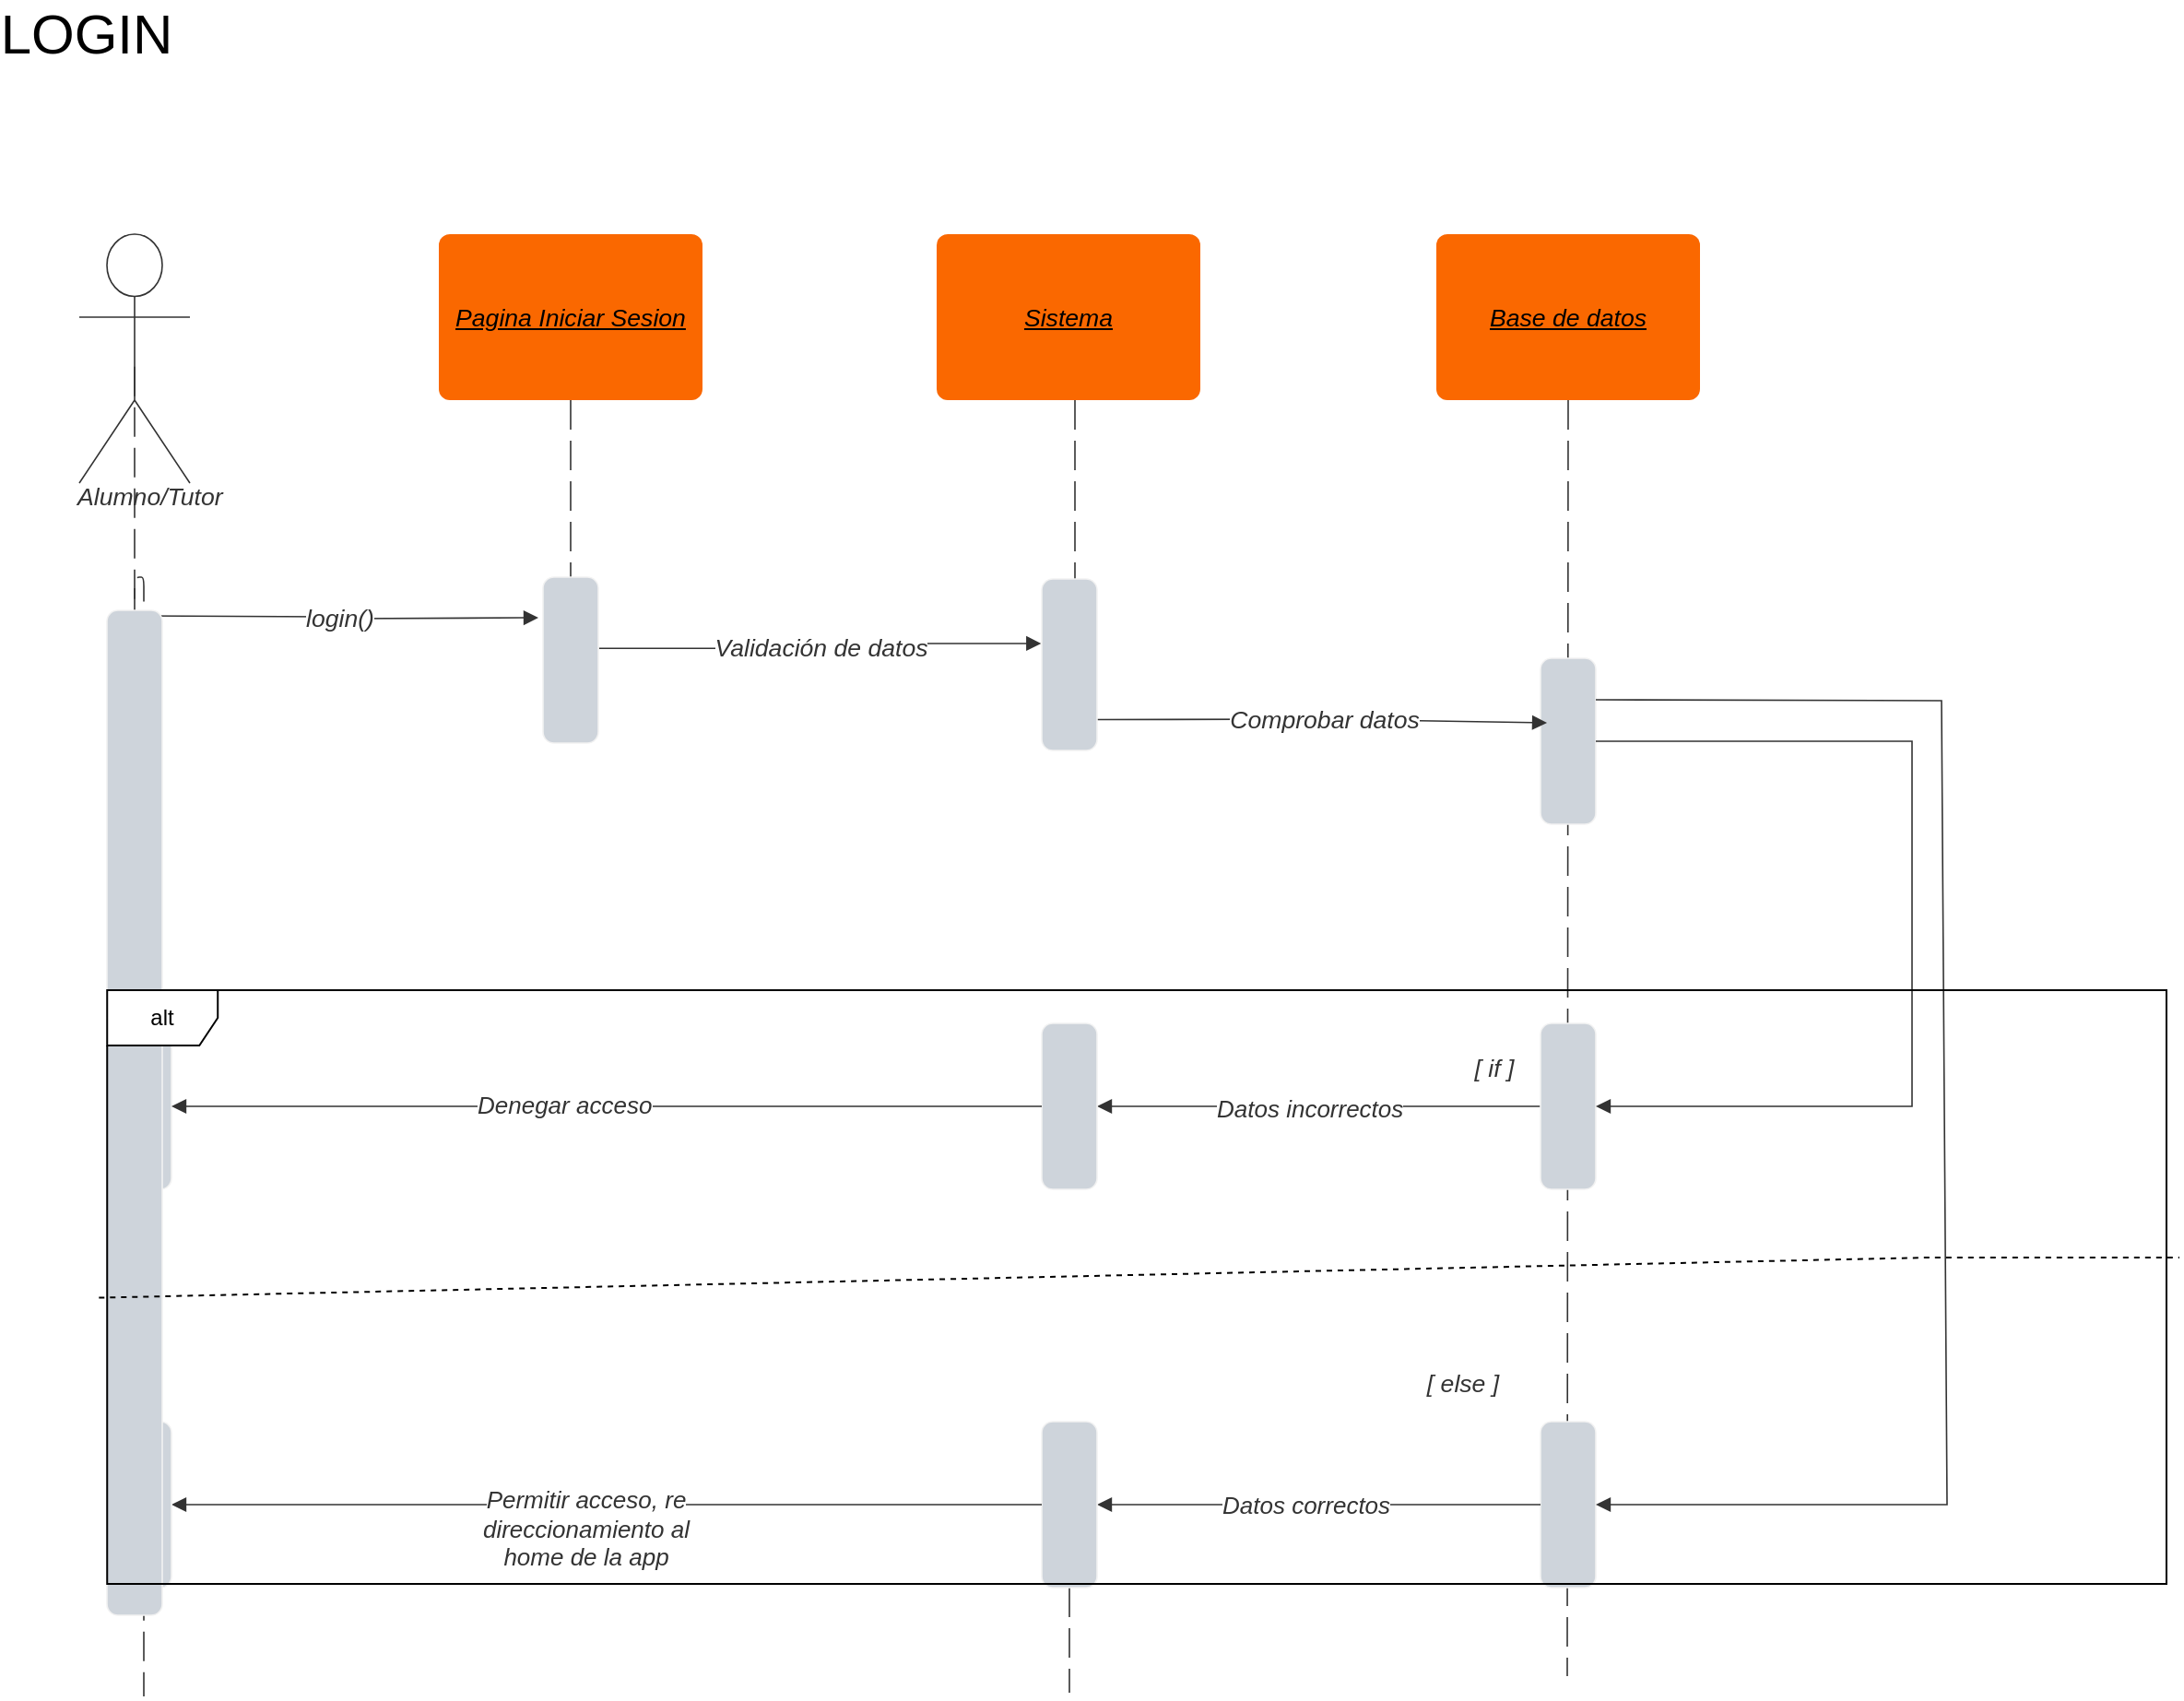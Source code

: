 <mxfile version="22.0.4" type="github" pages="12">
  <diagram name="login" id="mG-L4HED1XU0AZiBFtAG">
    <mxGraphModel dx="1313" dy="708" grid="0" gridSize="10" guides="1" tooltips="1" connect="1" arrows="1" fold="1" page="1" pageScale="1" pageWidth="827" pageHeight="1169" math="0" shadow="0">
      <root>
        <mxCell id="0" />
        <mxCell id="1" parent="0" />
        <mxCell id="lIYdnFvcYfL3EDn-JXQH-1" value="" style="html=1;jettySize=18;whiteSpace=wrap;fontSize=13;fontFamily=helvetica;strokeColor=#333333;strokeOpacity=100;dashed=1;fixDash=1;dashPattern=16 6;strokeWidth=0.8;rounded=1;arcSize=24;edgeStyle=orthogonalEdgeStyle;startArrow=none;endArrow=none;exitX=0.5;exitY=1;exitPerimeter=0;lucidId=Yu5MXQ6BOCr2;" parent="1" source="lIYdnFvcYfL3EDn-JXQH-24" edge="1">
          <mxGeometry width="100" height="100" relative="1" as="geometry">
            <Array as="points" />
            <mxPoint x="795" y="956" as="targetPoint" />
          </mxGeometry>
        </mxCell>
        <mxCell id="lIYdnFvcYfL3EDn-JXQH-2" value="" style="html=1;jettySize=18;whiteSpace=wrap;fontSize=13;fontFamily=helvetica;strokeColor=#333333;strokeOpacity=100;dashed=1;fixDash=1;dashPattern=16 6;strokeWidth=0.8;rounded=1;arcSize=24;edgeStyle=orthogonalEdgeStyle;startArrow=none;endArrow=none;exitX=0.5;exitY=1;exitPerimeter=0;lucidId=Yu5M5Qxgzhy9;" parent="1" source="lIYdnFvcYfL3EDn-JXQH-6" edge="1">
          <mxGeometry width="100" height="100" relative="1" as="geometry">
            <Array as="points" />
            <mxPoint x="1065" y="947" as="targetPoint" />
          </mxGeometry>
        </mxCell>
        <mxCell id="lIYdnFvcYfL3EDn-JXQH-3" value="" style="html=1;overflow=block;blockSpacing=1;whiteSpace=wrap;fontSize=13;spacing=0;strokeColor=#f2f2f2;strokeOpacity=100;fillOpacity=100;rounded=1;absoluteArcSize=1;arcSize=12;fillColor=#ced4db;strokeWidth=0.8;lucidId=Yu5MydJHa4al;" parent="1" vertex="1">
          <mxGeometry x="1050.5" y="395" width="30" height="90" as="geometry" />
        </mxCell>
        <mxCell id="lIYdnFvcYfL3EDn-JXQH-4" value="Pagina Iniciar Sesion" style="html=1;overflow=block;blockSpacing=1;whiteSpace=wrap;fontSize=13.3;fontColor=#000000;fontStyle=6;align=center;spacing=0;strokeOpacity=0;fillOpacity=100;rounded=1;absoluteArcSize=1;arcSize=12;fillColor=#fa6800;strokeWidth=0.8;strokeColor=#C73500;" parent="1" vertex="1">
          <mxGeometry x="453" y="165" width="143" height="90" as="geometry" />
        </mxCell>
        <mxCell id="lIYdnFvcYfL3EDn-JXQH-5" value="Sistema" style="html=1;overflow=block;blockSpacing=1;whiteSpace=wrap;fontSize=13.3;fontColor=#000000;fontStyle=6;align=center;spacing=0;strokeOpacity=0;fillOpacity=100;rounded=1;absoluteArcSize=1;arcSize=12;fillColor=#fa6800;strokeWidth=0.8;strokeColor=#C73500;" parent="1" vertex="1">
          <mxGeometry x="723" y="165" width="143" height="90" as="geometry" />
        </mxCell>
        <mxCell id="lIYdnFvcYfL3EDn-JXQH-6" value="Base de datos" style="html=1;overflow=block;blockSpacing=1;whiteSpace=wrap;fontSize=13.3;fontColor=#000000;fontStyle=6;align=center;spacing=0;strokeOpacity=0;fillOpacity=100;rounded=1;absoluteArcSize=1;arcSize=12;fillColor=#fa6800;strokeWidth=0.8;strokeColor=#C73500;" parent="1" vertex="1">
          <mxGeometry x="994" y="165" width="143" height="90" as="geometry" />
        </mxCell>
        <mxCell id="lIYdnFvcYfL3EDn-JXQH-7" value="Alumno/Tutor" style="html=1;overflow=block;blockSpacing=1;shape=umlActor;labelPosition=center;verticalLabelPosition=bottom;verticalAlign=top;whiteSpace=nowrap;fontSize=13.3;fontColor=#333333;fontStyle=2;align=center;spacing=0;strokeColor=#333333;strokeOpacity=100;fillOpacity=100;rounded=1;absoluteArcSize=1;arcSize=12;fillColor=#ffffff;strokeWidth=0.8;lucidId=Yu5MdgyV5tNR;" parent="1" vertex="1">
          <mxGeometry x="258" y="165" width="60" height="135" as="geometry" />
        </mxCell>
        <mxCell id="lIYdnFvcYfL3EDn-JXQH-8" value="" style="html=1;jettySize=18;whiteSpace=wrap;fontSize=13;strokeColor=#333333;strokeOpacity=100;dashed=1;fixDash=1;dashPattern=16 6;strokeWidth=0.8;rounded=1;arcSize=10;edgeStyle=orthogonalEdgeStyle;startArrow=none;endArrow=none;exitX=0.5;exitY=0.532;exitPerimeter=0;lucidId=Yu5Migy3NWk_;" parent="1" source="lIYdnFvcYfL3EDn-JXQH-31" edge="1">
          <mxGeometry width="100" height="100" relative="1" as="geometry">
            <Array as="points" />
            <mxPoint x="293" y="958" as="targetPoint" />
          </mxGeometry>
        </mxCell>
        <mxCell id="lIYdnFvcYfL3EDn-JXQH-9" value="" style="html=1;jettySize=18;whiteSpace=wrap;fontSize=13;strokeColor=#333333;strokeOpacity=100;strokeWidth=0.8;rounded=1;arcSize=10;edgeStyle=orthogonalEdgeStyle;startArrow=none;endArrow=block;endFill=1;lucidId=Yu5M0A2JVvTe;" parent="1" edge="1">
          <mxGeometry width="100" height="100" relative="1" as="geometry">
            <Array as="points" />
            <mxPoint x="290" y="372" as="sourcePoint" />
            <mxPoint x="507" y="373" as="targetPoint" />
          </mxGeometry>
        </mxCell>
        <mxCell id="lIYdnFvcYfL3EDn-JXQH-10" value="login()" style="text;html=1;resizable=0;labelBackgroundColor=default;align=center;verticalAlign=middle;fontStyle=2;fontColor=#333333;fontSize=13.3;" parent="lIYdnFvcYfL3EDn-JXQH-9" vertex="1">
          <mxGeometry relative="1" as="geometry">
            <mxPoint as="offset" />
          </mxGeometry>
        </mxCell>
        <mxCell id="lIYdnFvcYfL3EDn-JXQH-11" value="" style="html=1;jettySize=18;whiteSpace=wrap;fontSize=13;strokeColor=#333333;strokeOpacity=100;strokeWidth=0.8;rounded=1;arcSize=10;edgeStyle=orthogonalEdgeStyle;startArrow=none;endArrow=block;endFill=1;exitX=1.012;exitY=0.429;exitPerimeter=0;entryX=-0.012;entryY=0.376;entryPerimeter=0;lucidId=Yu5M8hheeUyh;" parent="1" source="lIYdnFvcYfL3EDn-JXQH-35" target="lIYdnFvcYfL3EDn-JXQH-39" edge="1">
          <mxGeometry width="100" height="100" relative="1" as="geometry">
            <Array as="points" />
          </mxGeometry>
        </mxCell>
        <mxCell id="lIYdnFvcYfL3EDn-JXQH-12" value="Validación de datos" style="text;html=1;resizable=0;labelBackgroundColor=default;align=center;verticalAlign=middle;fontStyle=2;fontColor=#333333;fontSize=13.3;" parent="lIYdnFvcYfL3EDn-JXQH-11" vertex="1">
          <mxGeometry relative="1" as="geometry">
            <mxPoint as="offset" />
          </mxGeometry>
        </mxCell>
        <mxCell id="lIYdnFvcYfL3EDn-JXQH-13" value="" style="html=1;jettySize=18;whiteSpace=wrap;fontSize=13;fontFamily=helvetica;strokeColor=#333333;strokeOpacity=100;strokeWidth=0.8;rounded=0;startArrow=none;endArrow=block;endFill=1;exitX=0.978;exitY=0.82;exitPerimeter=0;lucidId=Yu5MB3FtIlV_;exitDx=0;exitDy=0;entryX=0.117;entryY=0.389;entryDx=0;entryDy=0;entryPerimeter=0;" parent="1" source="lIYdnFvcYfL3EDn-JXQH-19" target="lIYdnFvcYfL3EDn-JXQH-3" edge="1">
          <mxGeometry width="100" height="100" relative="1" as="geometry">
            <Array as="points" />
            <mxPoint x="810" y="637" as="sourcePoint" />
            <mxPoint x="929" y="425" as="targetPoint" />
          </mxGeometry>
        </mxCell>
        <mxCell id="lIYdnFvcYfL3EDn-JXQH-14" value="" style="html=1;jettySize=18;whiteSpace=wrap;fontSize=13;fontFamily=helvetica;strokeColor=#333333;strokeOpacity=100;strokeWidth=0.8;rounded=0;startArrow=none;endArrow=block;endFill=1;exitX=0;exitY=0.5;entryX=1;entryY=0.5;lucidId=Yu5MB3FtIlV_;exitDx=0;exitDy=0;entryDx=0;entryDy=0;" parent="1" source="lIYdnFvcYfL3EDn-JXQH-16" target="lIYdnFvcYfL3EDn-JXQH-25" edge="1">
          <mxGeometry width="100" height="100" relative="1" as="geometry">
            <Array as="points" />
            <mxPoint x="1046.71" y="636.26" as="sourcePoint" />
            <mxPoint x="806" y="634" as="targetPoint" />
          </mxGeometry>
        </mxCell>
        <mxCell id="lIYdnFvcYfL3EDn-JXQH-15" value="&lt;div style=&quot;text-align: center;&quot;&gt;&lt;font color=&quot;#333333&quot;&gt;&lt;span style=&quot;font-size: 13px; background-color: rgb(255, 255, 255);&quot;&gt;&lt;i&gt;Datos incorrectos&lt;/i&gt;&lt;/span&gt;&lt;/font&gt;&lt;/div&gt;&lt;div style=&quot;text-align: center;&quot;&gt;&lt;font color=&quot;#333333&quot;&gt;&lt;span style=&quot;font-size: 13px; background-color: rgb(255, 255, 255);&quot;&gt;&lt;i&gt;&lt;br&gt;&lt;/i&gt;&lt;/span&gt;&lt;/font&gt;&lt;/div&gt;" style="text;whiteSpace=wrap;html=1;" parent="1" vertex="1">
          <mxGeometry x="873.0" y="625" width="128" height="38" as="geometry" />
        </mxCell>
        <mxCell id="lIYdnFvcYfL3EDn-JXQH-16" value="" style="html=1;overflow=block;blockSpacing=1;whiteSpace=wrap;fontSize=13;spacing=0;strokeColor=#f2f2f2;strokeOpacity=100;fillOpacity=100;rounded=1;absoluteArcSize=1;arcSize=12;fillColor=#ced4db;strokeWidth=0.8;lucidId=Yu5MydJHa4al;" parent="1" vertex="1">
          <mxGeometry x="1050.5" y="593" width="30" height="90" as="geometry" />
        </mxCell>
        <mxCell id="lIYdnFvcYfL3EDn-JXQH-17" value="" style="html=1;overflow=block;blockSpacing=1;whiteSpace=wrap;fontSize=13;spacing=0;strokeColor=#f2f2f2;strokeOpacity=100;fillOpacity=100;rounded=1;absoluteArcSize=1;arcSize=12;fillColor=#ced4db;strokeWidth=0.8;lucidId=Yu5MydJHa4al;" parent="1" vertex="1">
          <mxGeometry x="1050.5" y="809" width="30" height="90" as="geometry" />
        </mxCell>
        <mxCell id="lIYdnFvcYfL3EDn-JXQH-18" value="" style="html=1;jettySize=18;whiteSpace=wrap;fontSize=13;fontFamily=helvetica;strokeColor=#333333;strokeOpacity=100;strokeWidth=0.8;rounded=0;startArrow=none;endArrow=block;endFill=1;exitX=0.978;exitY=0.82;exitPerimeter=0;lucidId=Yu5MB3FtIlV_;exitDx=0;exitDy=0;entryX=0.117;entryY=0.389;entryDx=0;entryDy=0;entryPerimeter=0;" parent="1" source="lIYdnFvcYfL3EDn-JXQH-39" target="lIYdnFvcYfL3EDn-JXQH-19" edge="1">
          <mxGeometry width="100" height="100" relative="1" as="geometry">
            <Array as="points" />
            <mxPoint x="809" y="428" as="sourcePoint" />
            <mxPoint x="1054" y="430" as="targetPoint" />
          </mxGeometry>
        </mxCell>
        <mxCell id="lIYdnFvcYfL3EDn-JXQH-19" value="Comprobar datos" style="text;html=1;resizable=0;labelBackgroundColor=default;align=center;verticalAlign=middle;fontStyle=2;fontColor=#333333;fontSize=13.3;" parent="1" vertex="1">
          <mxGeometry x="933.005" y="427.995" as="geometry" />
        </mxCell>
        <mxCell id="lIYdnFvcYfL3EDn-JXQH-20" value="" style="html=1;jettySize=18;whiteSpace=wrap;fontSize=13;fontFamily=helvetica;strokeColor=#333333;strokeOpacity=100;strokeWidth=0.8;rounded=0;startArrow=none;endArrow=block;endFill=1;exitX=1;exitY=0.5;lucidId=Yu5MB3FtIlV_;exitDx=0;exitDy=0;entryX=1;entryY=0.5;entryDx=0;entryDy=0;" parent="1" source="lIYdnFvcYfL3EDn-JXQH-3" target="lIYdnFvcYfL3EDn-JXQH-16" edge="1">
          <mxGeometry width="100" height="100" relative="1" as="geometry">
            <Array as="points">
              <mxPoint x="1252" y="440" />
              <mxPoint x="1252" y="638" />
            </Array>
            <mxPoint x="1095" y="455" as="sourcePoint" />
            <mxPoint x="1216" y="457" as="targetPoint" />
          </mxGeometry>
        </mxCell>
        <mxCell id="lIYdnFvcYfL3EDn-JXQH-21" value="" style="html=1;jettySize=18;whiteSpace=wrap;fontSize=13;fontFamily=helvetica;strokeColor=#333333;strokeOpacity=100;strokeWidth=0.8;rounded=0;startArrow=none;endArrow=block;endFill=1;exitX=1;exitY=0.25;lucidId=Yu5MB3FtIlV_;exitDx=0;exitDy=0;entryX=1;entryY=0.5;entryDx=0;entryDy=0;" parent="1" source="lIYdnFvcYfL3EDn-JXQH-3" target="lIYdnFvcYfL3EDn-JXQH-17" edge="1">
          <mxGeometry width="100" height="100" relative="1" as="geometry">
            <Array as="points">
              <mxPoint x="1268" y="418" />
              <mxPoint x="1271" y="854" />
            </Array>
            <mxPoint x="1091" y="450" as="sourcePoint" />
            <mxPoint x="1091" y="648" as="targetPoint" />
          </mxGeometry>
        </mxCell>
        <mxCell id="lIYdnFvcYfL3EDn-JXQH-22" value="" style="html=1;jettySize=18;whiteSpace=wrap;fontSize=13;fontFamily=helvetica;strokeColor=#333333;strokeOpacity=100;strokeWidth=0.8;rounded=0;startArrow=none;endArrow=block;endFill=1;exitX=0;exitY=0.5;entryX=1;entryY=0.5;lucidId=Yu5MB3FtIlV_;exitDx=0;exitDy=0;entryDx=0;entryDy=0;" parent="1" source="lIYdnFvcYfL3EDn-JXQH-17" target="lIYdnFvcYfL3EDn-JXQH-24" edge="1">
          <mxGeometry width="100" height="100" relative="1" as="geometry">
            <Array as="points" />
            <mxPoint x="1043" y="848" as="sourcePoint" />
            <mxPoint x="802" y="848" as="targetPoint" />
          </mxGeometry>
        </mxCell>
        <mxCell id="lIYdnFvcYfL3EDn-JXQH-23" value="&lt;div style=&quot;text-align: center;&quot;&gt;&lt;font color=&quot;#333333&quot;&gt;&lt;span style=&quot;font-size: 13px; background-color: rgb(255, 255, 255);&quot;&gt;&lt;i&gt;Datos correctos&lt;/i&gt;&lt;/span&gt;&lt;/font&gt;&lt;/div&gt;&lt;div style=&quot;text-align: center;&quot;&gt;&lt;font color=&quot;#333333&quot;&gt;&lt;span style=&quot;font-size: 13px; background-color: rgb(255, 255, 255);&quot;&gt;&lt;i&gt;&lt;br&gt;&lt;/i&gt;&lt;/span&gt;&lt;/font&gt;&lt;/div&gt;" style="text;whiteSpace=wrap;html=1;" parent="1" vertex="1">
          <mxGeometry x="876.0" y="840" width="128" height="38" as="geometry" />
        </mxCell>
        <mxCell id="lIYdnFvcYfL3EDn-JXQH-24" value="" style="html=1;overflow=block;blockSpacing=1;whiteSpace=wrap;fontSize=13;spacing=0;strokeColor=#f2f2f2;strokeOpacity=100;fillOpacity=100;rounded=1;absoluteArcSize=1;arcSize=12;fillColor=#ced4db;strokeWidth=0.8;lucidId=Yu5MydJHa4al;" parent="1" vertex="1">
          <mxGeometry x="780" y="809" width="30" height="90" as="geometry" />
        </mxCell>
        <mxCell id="lIYdnFvcYfL3EDn-JXQH-25" value="" style="html=1;overflow=block;blockSpacing=1;whiteSpace=wrap;fontSize=13;spacing=0;strokeColor=#f2f2f2;strokeOpacity=100;fillOpacity=100;rounded=1;absoluteArcSize=1;arcSize=12;fillColor=#ced4db;strokeWidth=0.8;lucidId=Yu5MydJHa4al;" parent="1" vertex="1">
          <mxGeometry x="780" y="593" width="30" height="90" as="geometry" />
        </mxCell>
        <mxCell id="lIYdnFvcYfL3EDn-JXQH-26" value="" style="html=1;jettySize=18;whiteSpace=wrap;fontSize=13;strokeColor=#333333;strokeOpacity=100;dashed=1;fixDash=1;dashPattern=16 6;strokeWidth=0.8;rounded=1;arcSize=10;edgeStyle=orthogonalEdgeStyle;startArrow=none;endArrow=none;exitX=0.5;exitY=0.532;exitPerimeter=0;lucidId=Yu5Migy3NWk_;" parent="1" source="lIYdnFvcYfL3EDn-JXQH-37" target="lIYdnFvcYfL3EDn-JXQH-27" edge="1">
          <mxGeometry width="100" height="100" relative="1" as="geometry">
            <Array as="points" />
            <mxPoint x="290" y="872" as="targetPoint" />
            <mxPoint x="288" y="265" as="sourcePoint" />
          </mxGeometry>
        </mxCell>
        <mxCell id="lIYdnFvcYfL3EDn-JXQH-27" value="" style="html=1;overflow=block;blockSpacing=1;whiteSpace=wrap;fontSize=13;spacing=0;strokeColor=#f2f2f2;strokeOpacity=100;fillOpacity=100;rounded=1;absoluteArcSize=1;arcSize=12;fillColor=#ced4db;strokeWidth=0.8;lucidId=Yu5MydJHa4al;" parent="1" vertex="1">
          <mxGeometry x="278" y="593" width="30" height="90" as="geometry" />
        </mxCell>
        <mxCell id="lIYdnFvcYfL3EDn-JXQH-28" value="" style="html=1;jettySize=18;whiteSpace=wrap;fontSize=13;fontFamily=helvetica;strokeColor=#333333;strokeOpacity=100;strokeWidth=0.8;rounded=0;startArrow=none;endArrow=block;endFill=1;exitX=0;exitY=0.5;entryX=1;entryY=0.5;lucidId=Yu5MB3FtIlV_;exitDx=0;exitDy=0;entryDx=0;entryDy=0;" parent="1" source="lIYdnFvcYfL3EDn-JXQH-25" target="lIYdnFvcYfL3EDn-JXQH-27" edge="1">
          <mxGeometry width="100" height="100" relative="1" as="geometry">
            <Array as="points" />
            <mxPoint x="707" y="641" as="sourcePoint" />
            <mxPoint x="466" y="641" as="targetPoint" />
          </mxGeometry>
        </mxCell>
        <mxCell id="lIYdnFvcYfL3EDn-JXQH-29" value="" style="html=1;jettySize=18;whiteSpace=wrap;fontSize=13;fontFamily=helvetica;strokeColor=#333333;strokeOpacity=100;strokeWidth=0.8;rounded=0;startArrow=none;endArrow=block;endFill=1;exitX=0;exitY=0.5;entryX=1;entryY=0.5;lucidId=Yu5MB3FtIlV_;exitDx=0;exitDy=0;entryDx=0;entryDy=0;" parent="1" source="lIYdnFvcYfL3EDn-JXQH-24" target="lIYdnFvcYfL3EDn-JXQH-31" edge="1">
          <mxGeometry width="100" height="100" relative="1" as="geometry">
            <Array as="points" />
            <mxPoint x="709" y="853.44" as="sourcePoint" />
            <mxPoint x="468" y="853.44" as="targetPoint" />
          </mxGeometry>
        </mxCell>
        <mxCell id="lIYdnFvcYfL3EDn-JXQH-30" value="" style="html=1;jettySize=18;whiteSpace=wrap;fontSize=13;strokeColor=#333333;strokeOpacity=100;dashed=1;fixDash=1;dashPattern=16 6;strokeWidth=0.8;rounded=1;arcSize=10;edgeStyle=orthogonalEdgeStyle;startArrow=none;endArrow=none;exitX=0.5;exitY=0.532;exitPerimeter=0;lucidId=Yu5Migy3NWk_;" parent="1" source="lIYdnFvcYfL3EDn-JXQH-27" target="lIYdnFvcYfL3EDn-JXQH-31" edge="1">
          <mxGeometry width="100" height="100" relative="1" as="geometry">
            <Array as="points" />
            <mxPoint x="293" y="958" as="targetPoint" />
            <mxPoint x="293" y="641" as="sourcePoint" />
          </mxGeometry>
        </mxCell>
        <mxCell id="lIYdnFvcYfL3EDn-JXQH-31" value="" style="html=1;overflow=block;blockSpacing=1;whiteSpace=wrap;fontSize=13;spacing=0;strokeColor=#f2f2f2;strokeOpacity=100;fillOpacity=100;rounded=1;absoluteArcSize=1;arcSize=12;fillColor=#ced4db;strokeWidth=0.8;lucidId=Yu5MydJHa4al;" parent="1" vertex="1">
          <mxGeometry x="278" y="809" width="30" height="90" as="geometry" />
        </mxCell>
        <mxCell id="lIYdnFvcYfL3EDn-JXQH-32" value="&lt;div style=&quot;text-align: center;&quot;&gt;&lt;font color=&quot;#333333&quot;&gt;&lt;span style=&quot;font-size: 13px; background-color: rgb(255, 255, 255);&quot;&gt;&lt;i&gt;Denegar acceso&lt;/i&gt;&lt;/span&gt;&lt;/font&gt;&lt;/div&gt;" style="text;whiteSpace=wrap;html=1;" parent="1" vertex="1">
          <mxGeometry x="472.0" y="623" width="128" height="38" as="geometry" />
        </mxCell>
        <mxCell id="lIYdnFvcYfL3EDn-JXQH-33" value="&lt;div style=&quot;text-align: center;&quot;&gt;&lt;font color=&quot;#333333&quot;&gt;&lt;span style=&quot;background-color: rgb(255, 255, 255);&quot;&gt;&lt;i style=&quot;&quot;&gt;&lt;span style=&quot;font-size: 13px;&quot;&gt;Permitir acceso, re direccionamiento&amp;nbsp;al home de la app&lt;/span&gt;&lt;/i&gt;&lt;/span&gt;&lt;/font&gt;&lt;/div&gt;&lt;div style=&quot;text-align: center;&quot;&gt;&lt;font color=&quot;#333333&quot;&gt;&lt;span style=&quot;font-size: 13px; background-color: rgb(255, 255, 255);&quot;&gt;&lt;i&gt;&lt;br&gt;&lt;/i&gt;&lt;/span&gt;&lt;/font&gt;&lt;/div&gt;" style="text;whiteSpace=wrap;html=1;" parent="1" vertex="1">
          <mxGeometry x="468.0" y="837" width="128" height="38" as="geometry" />
        </mxCell>
        <mxCell id="lIYdnFvcYfL3EDn-JXQH-34" value="" style="html=1;jettySize=18;whiteSpace=wrap;fontSize=13;fontFamily=helvetica;strokeColor=#333333;strokeOpacity=100;dashed=1;fixDash=1;dashPattern=16 6;strokeWidth=0.8;rounded=0;startArrow=none;endArrow=none;exitX=0.5;exitY=1;exitPerimeter=0;entryX=0.5;entryY=0.432;entryPerimeter=0;lucidId=Yu5M4GIAFP0a;" parent="1" source="lIYdnFvcYfL3EDn-JXQH-4" target="lIYdnFvcYfL3EDn-JXQH-35" edge="1">
          <mxGeometry width="100" height="100" relative="1" as="geometry">
            <Array as="points" />
            <mxPoint x="525" y="255" as="sourcePoint" />
            <mxPoint x="524.5" y="864.92" as="targetPoint" />
          </mxGeometry>
        </mxCell>
        <mxCell id="lIYdnFvcYfL3EDn-JXQH-35" value="" style="html=1;overflow=block;blockSpacing=1;whiteSpace=wrap;fontSize=13;spacing=0;strokeColor=#f2f2f2;strokeOpacity=100;fillOpacity=100;rounded=1;absoluteArcSize=1;arcSize=12;fillColor=#ced4db;strokeWidth=0.8;lucidId=Yu5MhR-oMSno;" parent="1" vertex="1">
          <mxGeometry x="509.5" y="351" width="30" height="90" as="geometry" />
        </mxCell>
        <mxCell id="lIYdnFvcYfL3EDn-JXQH-36" value="" style="html=1;jettySize=18;whiteSpace=wrap;fontSize=13;strokeColor=#333333;strokeOpacity=100;dashed=1;fixDash=1;dashPattern=16 6;strokeWidth=0.8;rounded=1;arcSize=10;edgeStyle=orthogonalEdgeStyle;startArrow=none;endArrow=none;exitX=0.5;exitY=0.532;exitPerimeter=0;lucidId=Yu5Migy3NWk_;" parent="1" source="lIYdnFvcYfL3EDn-JXQH-7" target="lIYdnFvcYfL3EDn-JXQH-37" edge="1">
          <mxGeometry width="100" height="100" relative="1" as="geometry">
            <Array as="points" />
            <mxPoint x="293" y="593" as="targetPoint" />
            <mxPoint x="288" y="265" as="sourcePoint" />
          </mxGeometry>
        </mxCell>
        <mxCell id="lIYdnFvcYfL3EDn-JXQH-37" value="" style="html=1;overflow=block;blockSpacing=1;whiteSpace=wrap;fontSize=13;spacing=0;strokeColor=#f2f2f2;strokeOpacity=100;fillOpacity=100;rounded=1;absoluteArcSize=1;arcSize=12;fillColor=#ced4db;strokeWidth=0.8;lucidId=Yu5MhR-oMSno;" parent="1" vertex="1">
          <mxGeometry x="273" y="369" width="30" height="545" as="geometry" />
        </mxCell>
        <mxCell id="lIYdnFvcYfL3EDn-JXQH-38" value="" style="html=1;jettySize=18;whiteSpace=wrap;fontSize=13;fontFamily=helvetica;strokeColor=#333333;strokeOpacity=100;dashed=1;fixDash=1;dashPattern=16 6;strokeWidth=0.8;rounded=0;startArrow=none;endArrow=none;exitX=0.5;exitY=1;exitPerimeter=0;entryX=0.5;entryY=0.432;entryPerimeter=0;lucidId=Yu5M4GIAFP0a;" parent="1" edge="1">
          <mxGeometry width="100" height="100" relative="1" as="geometry">
            <Array as="points" />
            <mxPoint x="798" y="255" as="sourcePoint" />
            <mxPoint x="798" y="390" as="targetPoint" />
          </mxGeometry>
        </mxCell>
        <mxCell id="lIYdnFvcYfL3EDn-JXQH-39" value="" style="points=[[1.013,0.586,0]];html=1;overflow=block;blockSpacing=1;whiteSpace=wrap;fontSize=13;spacing=0;strokeColor=#f2f2f2;strokeOpacity=100;fillOpacity=100;rounded=1;absoluteArcSize=1;arcSize=12;fillColor=#ced4db;strokeWidth=0.8;lucidId=Yu5MsRc69goB;" parent="1" vertex="1">
          <mxGeometry x="780" y="352" width="30" height="93" as="geometry" />
        </mxCell>
        <mxCell id="lIYdnFvcYfL3EDn-JXQH-40" value="&lt;font style=&quot;font-size: 30px;&quot;&gt;LOGIN&lt;/font&gt;" style="text;html=1;strokeColor=none;fillColor=none;align=center;verticalAlign=middle;whiteSpace=wrap;rounded=0;" parent="1" vertex="1">
          <mxGeometry x="232" y="41" width="60" height="30" as="geometry" />
        </mxCell>
        <mxCell id="pCfHwJNw6nf8APFMy4P3-1" value="[ if ]" style="text;html=1;resizable=0;labelBackgroundColor=default;align=center;verticalAlign=middle;fontStyle=2;fontColor=#333333;fontSize=13.3;" vertex="1" parent="1">
          <mxGeometry x="1025.168" y="617" as="geometry" />
        </mxCell>
        <mxCell id="pCfHwJNw6nf8APFMy4P3-2" value="[ else ]" style="text;html=1;resizable=0;labelBackgroundColor=default;align=center;verticalAlign=middle;fontStyle=2;fontColor=#333333;fontSize=13.3;" vertex="1" parent="1">
          <mxGeometry x="1007.998" y="788" as="geometry" />
        </mxCell>
        <mxCell id="pCfHwJNw6nf8APFMy4P3-3" value="alt" style="shape=umlFrame;whiteSpace=wrap;html=1;pointerEvents=0;" vertex="1" parent="1">
          <mxGeometry x="273.12" y="575" width="1116.88" height="322" as="geometry" />
        </mxCell>
        <mxCell id="pCfHwJNw6nf8APFMy4P3-4" value="" style="endArrow=none;dashed=1;html=1;rounded=0;exitX=-0.004;exitY=0.518;exitDx=0;exitDy=0;exitPerimeter=0;" edge="1" parent="1" source="pCfHwJNw6nf8APFMy4P3-3">
          <mxGeometry width="50" height="50" relative="1" as="geometry">
            <mxPoint x="690.12" y="707" as="sourcePoint" />
            <mxPoint x="1397" y="720" as="targetPoint" />
            <Array as="points">
              <mxPoint x="1261" y="720" />
            </Array>
          </mxGeometry>
        </mxCell>
      </root>
    </mxGraphModel>
  </diagram>
  <diagram id="Qrvkff-w_vfmBrDidt2X" name="crear_cuenta">
    <mxGraphModel dx="1909" dy="2198" grid="0" gridSize="10" guides="1" tooltips="1" connect="1" arrows="1" fold="1" page="1" pageScale="1" pageWidth="827" pageHeight="1169" math="0" shadow="0">
      <root>
        <mxCell id="0" />
        <mxCell id="1" parent="0" />
        <mxCell id="0ydb4axTOyn2t5maYC30-1" value="Interfaz de Usuario" style="html=1;overflow=block;blockSpacing=1;whiteSpace=wrap;fontSize=13.3;fontColor=#000000;fontStyle=6;align=center;spacing=0;strokeOpacity=0;fillOpacity=100;rounded=1;absoluteArcSize=1;arcSize=12;fillColor=#fa6800;strokeWidth=0.8;strokeColor=#C73500;" parent="1" vertex="1">
          <mxGeometry x="342" y="112" width="143" height="90" as="geometry" />
        </mxCell>
        <mxCell id="0ydb4axTOyn2t5maYC30-2" value="Sistema" style="html=1;overflow=block;blockSpacing=1;whiteSpace=wrap;fontSize=13.3;fontColor=#000000;fontStyle=6;align=center;spacing=0;strokeOpacity=0;fillOpacity=100;rounded=1;absoluteArcSize=1;arcSize=12;fillColor=#fa6800;strokeWidth=0.8;strokeColor=#C73500;" parent="1" vertex="1">
          <mxGeometry x="612" y="112" width="143" height="90" as="geometry" />
        </mxCell>
        <mxCell id="0ydb4axTOyn2t5maYC30-3" value="Alumno/Tutor" style="html=1;overflow=block;blockSpacing=1;shape=umlActor;labelPosition=center;verticalLabelPosition=bottom;verticalAlign=top;whiteSpace=nowrap;fontSize=13.3;fontColor=#333333;fontStyle=2;align=center;spacing=0;strokeColor=#333333;strokeOpacity=100;fillOpacity=100;rounded=1;absoluteArcSize=1;arcSize=12;fillColor=#ffffff;strokeWidth=0.8;lucidId=Yu5MdgyV5tNR;" parent="1" vertex="1">
          <mxGeometry x="147" y="112" width="60" height="135" as="geometry" />
        </mxCell>
        <mxCell id="0ydb4axTOyn2t5maYC30-4" value="c" style="html=1;jettySize=18;whiteSpace=wrap;fontSize=13;strokeColor=#333333;strokeOpacity=100;strokeWidth=0.8;rounded=1;arcSize=10;edgeStyle=orthogonalEdgeStyle;startArrow=none;endArrow=block;endFill=1;lucidId=Yu5M0A2JVvTe;" parent="1" edge="1">
          <mxGeometry width="100" height="100" relative="1" as="geometry">
            <Array as="points" />
            <mxPoint x="179" y="319" as="sourcePoint" />
            <mxPoint x="396" y="320" as="targetPoint" />
          </mxGeometry>
        </mxCell>
        <mxCell id="0ydb4axTOyn2t5maYC30-5" value="Crear Cuenta()&lt;br&gt;" style="text;html=1;resizable=0;labelBackgroundColor=default;align=center;verticalAlign=middle;fontStyle=2;fontColor=#333333;fontSize=13.3;" parent="0ydb4axTOyn2t5maYC30-4" vertex="1">
          <mxGeometry relative="1" as="geometry">
            <mxPoint as="offset" />
          </mxGeometry>
        </mxCell>
        <mxCell id="0ydb4axTOyn2t5maYC30-6" value="" style="html=1;jettySize=18;whiteSpace=wrap;fontSize=13;strokeColor=#333333;strokeOpacity=100;strokeWidth=0.8;rounded=1;arcSize=10;edgeStyle=orthogonalEdgeStyle;startArrow=none;endArrow=block;endFill=1;exitX=1.074;exitY=0.387;exitPerimeter=0;lucidId=Yu5M8hheeUyh;exitDx=0;exitDy=0;" parent="1" source="0ydb4axTOyn2t5maYC30-20" edge="1">
          <mxGeometry width="100" height="100" relative="1" as="geometry">
            <Array as="points" />
            <mxPoint x="668" y="477" as="targetPoint" />
          </mxGeometry>
        </mxCell>
        <mxCell id="0ydb4axTOyn2t5maYC30-7" value="Envía solicitud para ver&amp;nbsp;&lt;br&gt;Formulario" style="text;html=1;resizable=0;labelBackgroundColor=default;align=center;verticalAlign=middle;fontStyle=2;fontColor=#333333;fontSize=13.3;" parent="0ydb4axTOyn2t5maYC30-6" vertex="1">
          <mxGeometry relative="1" as="geometry">
            <mxPoint as="offset" />
          </mxGeometry>
        </mxCell>
        <mxCell id="0ydb4axTOyn2t5maYC30-8" value="" style="html=1;jettySize=18;whiteSpace=wrap;fontSize=13;fontFamily=helvetica;strokeColor=#333333;strokeOpacity=100;dashed=1;fixDash=1;dashPattern=16 6;strokeWidth=0.8;rounded=0;startArrow=none;endArrow=none;exitX=0.5;exitY=1;exitPerimeter=0;entryX=0.5;entryY=0.432;entryPerimeter=0;lucidId=Yu5M4GIAFP0a;" parent="1" source="0ydb4axTOyn2t5maYC30-1" target="0ydb4axTOyn2t5maYC30-9" edge="1">
          <mxGeometry width="100" height="100" relative="1" as="geometry">
            <Array as="points" />
            <mxPoint x="414" y="202" as="sourcePoint" />
            <mxPoint x="413.5" y="811.92" as="targetPoint" />
          </mxGeometry>
        </mxCell>
        <mxCell id="0ydb4axTOyn2t5maYC30-9" value="" style="html=1;overflow=block;blockSpacing=1;whiteSpace=wrap;fontSize=13;spacing=0;strokeColor=#f2f2f2;strokeOpacity=100;fillOpacity=100;rounded=1;absoluteArcSize=1;arcSize=12;fillColor=#ced4db;strokeWidth=0.8;lucidId=Yu5MhR-oMSno;" parent="1" vertex="1">
          <mxGeometry x="398.5" y="298" width="30" height="88" as="geometry" />
        </mxCell>
        <mxCell id="0ydb4axTOyn2t5maYC30-10" value="" style="html=1;jettySize=18;whiteSpace=wrap;fontSize=13;strokeColor=#333333;strokeOpacity=100;dashed=1;fixDash=1;dashPattern=16 6;strokeWidth=0.8;rounded=1;arcSize=10;edgeStyle=orthogonalEdgeStyle;startArrow=none;endArrow=none;exitX=0.5;exitY=0.532;exitPerimeter=0;lucidId=Yu5Migy3NWk_;" parent="1" source="0ydb4axTOyn2t5maYC30-3" target="0ydb4axTOyn2t5maYC30-11" edge="1">
          <mxGeometry width="100" height="100" relative="1" as="geometry">
            <Array as="points" />
            <mxPoint x="182" y="540" as="targetPoint" />
            <mxPoint x="177" y="212" as="sourcePoint" />
          </mxGeometry>
        </mxCell>
        <mxCell id="0ydb4axTOyn2t5maYC30-11" value="" style="html=1;overflow=block;blockSpacing=1;whiteSpace=wrap;fontSize=13;spacing=0;strokeColor=#f2f2f2;strokeOpacity=100;fillOpacity=100;rounded=1;absoluteArcSize=1;arcSize=12;fillColor=#ced4db;strokeWidth=0.8;lucidId=Yu5MhR-oMSno;" parent="1" vertex="1">
          <mxGeometry x="162" y="316" width="30" height="525" as="geometry" />
        </mxCell>
        <mxCell id="0ydb4axTOyn2t5maYC30-12" value="" style="points=[[1.013,0.586,0]];html=1;overflow=block;blockSpacing=1;whiteSpace=wrap;fontSize=13;spacing=0;strokeColor=#f2f2f2;strokeOpacity=100;fillOpacity=100;rounded=1;absoluteArcSize=1;arcSize=12;fillColor=#ced4db;strokeWidth=0.8;lucidId=Yu5MsRc69goB;" parent="1" vertex="1">
          <mxGeometry x="668.5" y="426" width="30" height="138" as="geometry" />
        </mxCell>
        <mxCell id="0ydb4axTOyn2t5maYC30-13" value="" style="html=1;jettySize=18;whiteSpace=wrap;fontSize=13;fontFamily=helvetica;strokeColor=#333333;strokeOpacity=100;strokeWidth=0.8;rounded=0;startArrow=none;endArrow=block;endFill=1;exitX=0;exitY=0.5;lucidId=Yu5MB3FtIlV_;exitDx=0;exitDy=0;entryX=0.953;entryY=0.628;entryDx=0;entryDy=0;entryPerimeter=0;" parent="1" target="0ydb4axTOyn2t5maYC30-20" edge="1">
          <mxGeometry width="100" height="100" relative="1" as="geometry">
            <Array as="points" />
            <mxPoint x="671" y="506" as="sourcePoint" />
            <mxPoint x="430" y="506" as="targetPoint" />
          </mxGeometry>
        </mxCell>
        <mxCell id="0ydb4axTOyn2t5maYC30-14" value="&lt;div style=&quot;text-align: center;&quot;&gt;&lt;font color=&quot;#333333&quot;&gt;&lt;span style=&quot;background-color: rgb(255, 255, 255);&quot;&gt;&lt;i style=&quot;&quot;&gt;&lt;span style=&quot;font-size: 13px;&quot;&gt;Respuesta de solicitud&lt;/span&gt;&lt;/i&gt;&lt;/span&gt;&lt;/font&gt;&lt;/div&gt;" style="text;whiteSpace=wrap;html=1;" parent="1" vertex="1">
          <mxGeometry x="487.0" y="487" width="128" height="38" as="geometry" />
        </mxCell>
        <mxCell id="0ydb4axTOyn2t5maYC30-15" value="" style="html=1;overflow=block;blockSpacing=1;whiteSpace=wrap;fontSize=13;spacing=0;strokeColor=#f2f2f2;strokeOpacity=100;fillOpacity=100;rounded=1;absoluteArcSize=1;arcSize=12;fillColor=#ced4db;strokeWidth=0.8;lucidId=Yu5MydJHa4al;" parent="1" vertex="1">
          <mxGeometry x="398.5" y="601" width="30" height="90" as="geometry" />
        </mxCell>
        <mxCell id="0ydb4axTOyn2t5maYC30-16" value="" style="html=1;overflow=block;blockSpacing=1;whiteSpace=wrap;fontSize=13;spacing=0;strokeColor=#f2f2f2;strokeOpacity=100;fillOpacity=100;rounded=1;absoluteArcSize=1;arcSize=12;fillColor=#ced4db;strokeWidth=0.8;lucidId=Yu5MydJHa4al;" parent="1" vertex="1">
          <mxGeometry x="668.5" y="872" width="30" height="113" as="geometry" />
        </mxCell>
        <mxCell id="0ydb4axTOyn2t5maYC30-17" value="" style="endArrow=none;dashed=1;html=1;dashPattern=1 3;strokeWidth=2;rounded=0;entryX=0.5;entryY=1;entryDx=0;entryDy=0;exitX=0.5;exitY=0;exitDx=0;exitDy=0;" parent="1" source="0ydb4axTOyn2t5maYC30-20" target="0ydb4axTOyn2t5maYC30-9" edge="1">
          <mxGeometry width="50" height="50" relative="1" as="geometry">
            <mxPoint x="388.5" y="599" as="sourcePoint" />
            <mxPoint x="438.5" y="549" as="targetPoint" />
          </mxGeometry>
        </mxCell>
        <mxCell id="0ydb4axTOyn2t5maYC30-18" value="" style="endArrow=none;dashed=1;html=1;rounded=0;exitX=0.5;exitY=0;exitDx=0;exitDy=0;" parent="1" source="0ydb4axTOyn2t5maYC30-16" target="0ydb4axTOyn2t5maYC30-12" edge="1">
          <mxGeometry width="50" height="50" relative="1" as="geometry">
            <mxPoint x="636" y="618" as="sourcePoint" />
            <mxPoint x="686" y="568" as="targetPoint" />
          </mxGeometry>
        </mxCell>
        <mxCell id="0ydb4axTOyn2t5maYC30-19" value="" style="endArrow=none;dashed=1;html=1;dashPattern=1 3;strokeWidth=2;rounded=0;entryX=0.5;entryY=1;entryDx=0;entryDy=0;exitX=0.5;exitY=0;exitDx=0;exitDy=0;" parent="1" source="0ydb4axTOyn2t5maYC30-15" target="0ydb4axTOyn2t5maYC30-20" edge="1">
          <mxGeometry width="50" height="50" relative="1" as="geometry">
            <mxPoint x="414" y="601" as="sourcePoint" />
            <mxPoint x="414" y="386" as="targetPoint" />
          </mxGeometry>
        </mxCell>
        <mxCell id="0ydb4axTOyn2t5maYC30-20" value="" style="html=1;overflow=block;blockSpacing=1;whiteSpace=wrap;fontSize=13;spacing=0;strokeColor=#f2f2f2;strokeOpacity=100;fillOpacity=100;rounded=1;absoluteArcSize=1;arcSize=12;fillColor=#ced4db;strokeWidth=0.8;lucidId=Yu5MhR-oMSno;" parent="1" vertex="1">
          <mxGeometry x="398.5" y="426" width="30" height="127" as="geometry" />
        </mxCell>
        <mxCell id="0ydb4axTOyn2t5maYC30-21" value="" style="endArrow=none;dashed=1;html=1;rounded=0;exitX=0.462;exitY=0.019;exitDx=0;exitDy=0;exitPerimeter=0;" parent="1" source="0ydb4axTOyn2t5maYC30-12" target="0ydb4axTOyn2t5maYC30-2" edge="1">
          <mxGeometry width="50" height="50" relative="1" as="geometry">
            <mxPoint x="683.05" y="410" as="sourcePoint" />
            <mxPoint x="683.05" y="378" as="targetPoint" />
          </mxGeometry>
        </mxCell>
        <mxCell id="0ydb4axTOyn2t5maYC30-22" value="" style="html=1;jettySize=18;whiteSpace=wrap;fontSize=13;strokeColor=#333333;strokeOpacity=100;strokeWidth=0.8;rounded=1;arcSize=10;edgeStyle=orthogonalEdgeStyle;startArrow=none;endArrow=block;endFill=1;lucidId=Yu5M0A2JVvTe;" parent="1" edge="1">
          <mxGeometry width="100" height="100" relative="1" as="geometry">
            <Array as="points" />
            <mxPoint x="194" y="786" as="sourcePoint" />
            <mxPoint x="398" y="787" as="targetPoint" />
          </mxGeometry>
        </mxCell>
        <mxCell id="0ydb4axTOyn2t5maYC30-23" value="Completa el Formulario" style="text;html=1;resizable=0;labelBackgroundColor=default;align=center;verticalAlign=middle;fontStyle=2;fontColor=#333333;fontSize=13.3;" parent="0ydb4axTOyn2t5maYC30-22" vertex="1">
          <mxGeometry relative="1" as="geometry">
            <mxPoint as="offset" />
          </mxGeometry>
        </mxCell>
        <mxCell id="0ydb4axTOyn2t5maYC30-24" value="" style="html=1;overflow=block;blockSpacing=1;whiteSpace=wrap;fontSize=13;spacing=0;strokeColor=#f2f2f2;strokeOpacity=100;fillOpacity=100;rounded=1;absoluteArcSize=1;arcSize=12;fillColor=#ced4db;strokeWidth=0.8;lucidId=Yu5MydJHa4al;" parent="1" vertex="1">
          <mxGeometry x="398.5" y="751" width="30" height="90" as="geometry" />
        </mxCell>
        <mxCell id="0ydb4axTOyn2t5maYC30-25" value="" style="endArrow=none;dashed=1;html=1;dashPattern=1 3;strokeWidth=2;rounded=0;entryX=0.5;entryY=1;entryDx=0;entryDy=0;exitX=0.5;exitY=0;exitDx=0;exitDy=0;" parent="1" edge="1">
          <mxGeometry width="50" height="50" relative="1" as="geometry">
            <mxPoint x="412.94" y="745" as="sourcePoint" />
            <mxPoint x="412.94" y="697" as="targetPoint" />
          </mxGeometry>
        </mxCell>
        <mxCell id="0ydb4axTOyn2t5maYC30-26" value="" style="html=1;overflow=block;blockSpacing=1;whiteSpace=wrap;fontSize=13;spacing=0;strokeColor=#f2f2f2;strokeOpacity=100;fillOpacity=100;rounded=1;absoluteArcSize=1;arcSize=12;fillColor=#ced4db;strokeWidth=0.8;lucidId=Yu5MydJHa4al;" parent="1" vertex="1">
          <mxGeometry x="398.5" y="891" width="30" height="90" as="geometry" />
        </mxCell>
        <mxCell id="0ydb4axTOyn2t5maYC30-27" value="" style="endArrow=none;dashed=1;html=1;dashPattern=1 3;strokeWidth=2;rounded=0;entryX=0.5;entryY=1;entryDx=0;entryDy=0;exitX=0.5;exitY=0;exitDx=0;exitDy=0;" parent="1" edge="1">
          <mxGeometry width="50" height="50" relative="1" as="geometry">
            <mxPoint x="412.91" y="889" as="sourcePoint" />
            <mxPoint x="412.91" y="841" as="targetPoint" />
          </mxGeometry>
        </mxCell>
        <mxCell id="0ydb4axTOyn2t5maYC30-28" value="c" style="html=1;jettySize=18;whiteSpace=wrap;fontSize=13;strokeColor=#333333;strokeOpacity=100;strokeWidth=0.8;rounded=1;arcSize=10;edgeStyle=orthogonalEdgeStyle;startArrow=none;endArrow=block;endFill=1;lucidId=Yu5M0A2JVvTe;" parent="1" edge="1">
          <mxGeometry width="100" height="100" relative="1" as="geometry">
            <Array as="points" />
            <mxPoint x="431" y="928" as="sourcePoint" />
            <mxPoint x="648" y="929" as="targetPoint" />
          </mxGeometry>
        </mxCell>
        <mxCell id="0ydb4axTOyn2t5maYC30-29" value="Realiza solicitud de crear cuenta" style="text;html=1;resizable=0;labelBackgroundColor=default;align=center;verticalAlign=middle;fontStyle=2;fontColor=#333333;fontSize=13.3;" parent="0ydb4axTOyn2t5maYC30-28" vertex="1">
          <mxGeometry relative="1" as="geometry">
            <mxPoint as="offset" />
          </mxGeometry>
        </mxCell>
        <mxCell id="0ydb4axTOyn2t5maYC30-30" value="" style="html=1;overflow=block;blockSpacing=1;whiteSpace=wrap;fontSize=13;spacing=0;strokeColor=#f2f2f2;strokeOpacity=100;fillOpacity=100;rounded=1;absoluteArcSize=1;arcSize=12;fillColor=#ced4db;strokeWidth=0.8;lucidId=Yu5MydJHa4al;" parent="1" vertex="1">
          <mxGeometry x="398.5" y="1029.5" width="30" height="98" as="geometry" />
        </mxCell>
        <mxCell id="0ydb4axTOyn2t5maYC30-31" value="" style="html=1;overflow=block;blockSpacing=1;whiteSpace=wrap;fontSize=13;spacing=0;strokeColor=#f2f2f2;strokeOpacity=100;fillOpacity=100;rounded=1;absoluteArcSize=1;arcSize=12;fillColor=#ced4db;strokeWidth=0.8;lucidId=Yu5MydJHa4al;" parent="1" vertex="1">
          <mxGeometry x="668.5" y="1014.5" width="30" height="113" as="geometry" />
        </mxCell>
        <mxCell id="0ydb4axTOyn2t5maYC30-32" value="c" style="html=1;jettySize=18;whiteSpace=wrap;fontSize=13;strokeColor=#333333;strokeOpacity=100;strokeWidth=0.8;rounded=1;arcSize=10;edgeStyle=orthogonalEdgeStyle;startArrow=none;endArrow=block;endFill=1;lucidId=Yu5M0A2JVvTe;" parent="1" edge="1">
          <mxGeometry width="100" height="100" relative="1" as="geometry">
            <Array as="points" />
            <mxPoint x="441" y="938" as="sourcePoint" />
            <mxPoint x="658" y="939" as="targetPoint" />
          </mxGeometry>
        </mxCell>
        <mxCell id="0ydb4axTOyn2t5maYC30-33" value="Acepta o rechaza la&lt;br&gt;solicitud" style="text;html=1;resizable=0;labelBackgroundColor=default;align=center;verticalAlign=middle;fontStyle=2;fontColor=#333333;fontSize=13.3;" parent="0ydb4axTOyn2t5maYC30-32" vertex="1">
          <mxGeometry relative="1" as="geometry">
            <mxPoint x="4" y="127" as="offset" />
          </mxGeometry>
        </mxCell>
        <mxCell id="0ydb4axTOyn2t5maYC30-34" value="c" style="html=1;jettySize=18;whiteSpace=wrap;fontSize=13;strokeColor=#333333;strokeOpacity=100;strokeWidth=0.8;rounded=1;arcSize=10;edgeStyle=orthogonalEdgeStyle;startArrow=none;endArrow=block;endFill=1;lucidId=Yu5M0A2JVvTe;" parent="1" edge="1">
          <mxGeometry width="100" height="100" relative="1" as="geometry">
            <Array as="points" />
            <mxPoint x="667" y="1065" as="sourcePoint" />
            <mxPoint x="437" y="1065" as="targetPoint" />
          </mxGeometry>
        </mxCell>
        <mxCell id="0ydb4axTOyn2t5maYC30-35" value="" style="endArrow=none;dashed=1;html=1;dashPattern=1 3;strokeWidth=2;rounded=0;entryX=0.5;entryY=1;entryDx=0;entryDy=0;exitX=0.5;exitY=0;exitDx=0;exitDy=0;" parent="1" edge="1">
          <mxGeometry width="50" height="50" relative="1" as="geometry">
            <mxPoint x="416.0" y="1029" as="sourcePoint" />
            <mxPoint x="416.0" y="981" as="targetPoint" />
          </mxGeometry>
        </mxCell>
        <mxCell id="0ydb4axTOyn2t5maYC30-36" value="" style="html=1;overflow=block;blockSpacing=1;whiteSpace=wrap;fontSize=13;spacing=0;strokeColor=#f2f2f2;strokeOpacity=100;fillOpacity=100;rounded=1;absoluteArcSize=1;arcSize=12;fillColor=#ced4db;strokeWidth=0.8;lucidId=Yu5MydJHa4al;" parent="1" vertex="1">
          <mxGeometry x="666.5" y="598" width="30" height="90" as="geometry" />
        </mxCell>
        <mxCell id="0ydb4axTOyn2t5maYC30-37" value="" style="html=1;jettySize=18;whiteSpace=wrap;fontSize=13;fontFamily=helvetica;strokeColor=#333333;strokeOpacity=100;strokeWidth=0.8;rounded=0;startArrow=none;endArrow=block;endFill=1;exitX=0;exitY=0.5;lucidId=Yu5MB3FtIlV_;exitDx=0;exitDy=0;" parent="1" source="0ydb4axTOyn2t5maYC30-39" edge="1">
          <mxGeometry width="100" height="100" relative="1" as="geometry">
            <Array as="points" />
            <mxPoint x="666.5" y="658" as="sourcePoint" />
            <mxPoint x="432" y="657" as="targetPoint" />
          </mxGeometry>
        </mxCell>
        <mxCell id="0ydb4axTOyn2t5maYC30-38" value="" style="html=1;jettySize=18;whiteSpace=wrap;fontSize=13;fontFamily=helvetica;strokeColor=#333333;strokeOpacity=100;strokeWidth=0.8;rounded=0;startArrow=none;endArrow=block;endFill=1;exitX=0;exitY=0.5;entryX=1.046;entryY=0.908;lucidId=Yu5MB3FtIlV_;exitDx=0;exitDy=0;entryDx=0;entryDy=0;entryPerimeter=0;" parent="1" target="0ydb4axTOyn2t5maYC30-39" edge="1">
          <mxGeometry width="100" height="100" relative="1" as="geometry">
            <Array as="points" />
            <mxPoint x="666.5" y="658" as="sourcePoint" />
            <mxPoint x="461" y="658" as="targetPoint" />
          </mxGeometry>
        </mxCell>
        <mxCell id="0ydb4axTOyn2t5maYC30-39" value="Muestra pantalla del perfil" style="text;html=1;resizable=0;labelBackgroundColor=default;align=center;verticalAlign=middle;fontStyle=2;fontColor=#333333;fontSize=13.3;" parent="1" vertex="1">
          <mxGeometry x="567.999" y="657.003" as="geometry" />
        </mxCell>
        <mxCell id="0ydb4axTOyn2t5maYC30-40" value="Muestra mensaje de éxito&lt;br&gt;o fallo" style="html=1;jettySize=18;whiteSpace=wrap;fontSize=13;strokeColor=#333333;strokeOpacity=100;strokeWidth=0.8;rounded=1;arcSize=10;edgeStyle=orthogonalEdgeStyle;startArrow=none;endArrow=block;endFill=1;lucidId=Yu5M0A2JVvTe;" parent="1" edge="1">
          <mxGeometry width="100" height="100" relative="1" as="geometry">
            <Array as="points" />
            <mxPoint x="666" y="1108" as="sourcePoint" />
            <mxPoint x="436" y="1108" as="targetPoint" />
          </mxGeometry>
        </mxCell>
        <mxCell id="0ydb4axTOyn2t5maYC30-41" value="" style="endArrow=none;dashed=1;html=1;dashPattern=1 3;strokeWidth=2;rounded=0;entryX=0.5;entryY=1;entryDx=0;entryDy=0;exitX=0.5;exitY=0;exitDx=0;exitDy=0;" parent="1" edge="1">
          <mxGeometry width="50" height="50" relative="1" as="geometry">
            <mxPoint x="682.91" y="1025" as="sourcePoint" />
            <mxPoint x="682.91" y="977" as="targetPoint" />
          </mxGeometry>
        </mxCell>
        <mxCell id="0ydb4axTOyn2t5maYC30-42" value="" style="html=1;overflow=block;blockSpacing=1;whiteSpace=wrap;fontSize=13;spacing=0;strokeColor=#f2f2f2;strokeOpacity=100;fillOpacity=100;rounded=1;absoluteArcSize=1;arcSize=12;fillColor=#ced4db;strokeWidth=0.8;lucidId=Yu5MydJHa4al;" parent="1" vertex="1">
          <mxGeometry x="668.5" y="1297" width="30" height="113" as="geometry" />
        </mxCell>
        <mxCell id="0ydb4axTOyn2t5maYC30-43" value="" style="endArrow=none;dashed=1;html=1;dashPattern=1 3;strokeWidth=2;rounded=0;" parent="1" edge="1">
          <mxGeometry width="50" height="50" relative="1" as="geometry">
            <mxPoint x="686" y="1295.75" as="sourcePoint" />
            <mxPoint x="686" y="1134" as="targetPoint" />
          </mxGeometry>
        </mxCell>
        <mxCell id="0ydb4axTOyn2t5maYC30-44" value="Base de datos" style="html=1;overflow=block;blockSpacing=1;whiteSpace=wrap;fontSize=13.3;fontColor=#000000;fontStyle=6;align=center;spacing=0;strokeOpacity=0;fillOpacity=100;rounded=1;absoluteArcSize=1;arcSize=12;fillColor=#fa6800;strokeWidth=0.8;strokeColor=#C73500;" parent="1" vertex="1">
          <mxGeometry x="902" y="112" width="143" height="90" as="geometry" />
        </mxCell>
        <mxCell id="0ydb4axTOyn2t5maYC30-45" value="" style="html=1;overflow=block;blockSpacing=1;whiteSpace=wrap;fontSize=13;spacing=0;strokeColor=#f2f2f2;strokeOpacity=100;fillOpacity=100;rounded=1;absoluteArcSize=1;arcSize=12;fillColor=#ced4db;strokeWidth=0.8;lucidId=Yu5MydJHa4al;" parent="1" vertex="1">
          <mxGeometry x="958.5" y="1297" width="30" height="113" as="geometry" />
        </mxCell>
        <mxCell id="0ydb4axTOyn2t5maYC30-46" value="" style="endArrow=none;dashed=1;html=1;rounded=0;exitX=0.5;exitY=0;exitDx=0;exitDy=0;entryX=0.5;entryY=1;entryDx=0;entryDy=0;" parent="1" source="0ydb4axTOyn2t5maYC30-45" target="0ydb4axTOyn2t5maYC30-44" edge="1">
          <mxGeometry width="50" height="50" relative="1" as="geometry">
            <mxPoint x="973" y="474" as="sourcePoint" />
            <mxPoint x="974" y="247" as="targetPoint" />
          </mxGeometry>
        </mxCell>
        <mxCell id="0ydb4axTOyn2t5maYC30-47" value="" style="html=1;jettySize=18;whiteSpace=wrap;fontSize=13;strokeColor=#333333;strokeOpacity=100;strokeWidth=0.8;rounded=1;arcSize=10;edgeStyle=orthogonalEdgeStyle;startArrow=none;endArrow=block;endFill=1;lucidId=Yu5M0A2JVvTe;entryX=0.017;entryY=0.568;entryDx=0;entryDy=0;entryPerimeter=0;" parent="1" target="0ydb4axTOyn2t5maYC30-45" edge="1">
          <mxGeometry width="100" height="100" relative="1" as="geometry">
            <Array as="points" />
            <mxPoint x="695" y="1361" as="sourcePoint" />
            <mxPoint x="429" y="1361" as="targetPoint" />
          </mxGeometry>
        </mxCell>
        <mxCell id="0ydb4axTOyn2t5maYC30-48" value="Guarda en la base de datos" style="edgeLabel;html=1;align=center;verticalAlign=middle;resizable=0;points=[];" parent="0ydb4axTOyn2t5maYC30-47" vertex="1" connectable="0">
          <mxGeometry x="0.049" relative="1" as="geometry">
            <mxPoint as="offset" />
          </mxGeometry>
        </mxCell>
        <mxCell id="sTTqLgxeosPv4f7gdlV_-1" value="&lt;font style=&quot;font-size: 30px;&quot;&gt;CREAR CUENTA&lt;/font&gt;" style="text;html=1;strokeColor=none;fillColor=none;align=center;verticalAlign=middle;whiteSpace=wrap;rounded=0;" parent="1" vertex="1">
          <mxGeometry x="252" width="277" height="30" as="geometry" />
        </mxCell>
      </root>
    </mxGraphModel>
  </diagram>
  <diagram id="0RiSuUCNEw0wXrm0bp7b" name="solicitar_tutoria">
    <mxGraphModel dx="1313" dy="708" grid="0" gridSize="10" guides="1" tooltips="1" connect="1" arrows="1" fold="1" page="1" pageScale="1" pageWidth="827" pageHeight="1169" math="0" shadow="0">
      <root>
        <mxCell id="0" />
        <mxCell id="1" parent="0" />
        <mxCell id="ljTwFu0FoEPzrro6XbEF-1" value="Interfaz de Usuario" style="html=1;overflow=block;blockSpacing=1;whiteSpace=wrap;fontSize=13.3;fontColor=#000000;fontStyle=6;align=center;spacing=0;strokeOpacity=0;fillOpacity=100;rounded=1;absoluteArcSize=1;arcSize=12;fillColor=#fa6800;strokeWidth=0.8;strokeColor=#C73500;" parent="1" vertex="1">
          <mxGeometry x="342" y="112" width="143" height="90" as="geometry" />
        </mxCell>
        <mxCell id="ljTwFu0FoEPzrro6XbEF-2" value="Sistema" style="html=1;overflow=block;blockSpacing=1;whiteSpace=wrap;fontSize=13.3;fontColor=#000000;fontStyle=6;align=center;spacing=0;strokeOpacity=0;fillOpacity=100;rounded=1;absoluteArcSize=1;arcSize=12;fillColor=#fa6800;strokeWidth=0.8;strokeColor=#C73500;" parent="1" vertex="1">
          <mxGeometry x="612" y="112" width="143" height="90" as="geometry" />
        </mxCell>
        <mxCell id="ljTwFu0FoEPzrro6XbEF-3" value="Alumno" style="html=1;overflow=block;blockSpacing=1;shape=umlActor;labelPosition=center;verticalLabelPosition=bottom;verticalAlign=top;whiteSpace=nowrap;fontSize=13.3;fontColor=#333333;fontStyle=2;align=center;spacing=0;strokeColor=#333333;strokeOpacity=100;fillOpacity=100;rounded=1;absoluteArcSize=1;arcSize=12;fillColor=#ffffff;strokeWidth=0.8;lucidId=Yu5MdgyV5tNR;" parent="1" vertex="1">
          <mxGeometry x="147" y="112" width="60" height="135" as="geometry" />
        </mxCell>
        <mxCell id="ljTwFu0FoEPzrro6XbEF-4" value="c" style="html=1;jettySize=18;whiteSpace=wrap;fontSize=13;strokeColor=#333333;strokeOpacity=100;strokeWidth=0.8;rounded=1;arcSize=10;edgeStyle=orthogonalEdgeStyle;startArrow=none;endArrow=block;endFill=1;lucidId=Yu5M0A2JVvTe;" parent="1" edge="1">
          <mxGeometry width="100" height="100" relative="1" as="geometry">
            <Array as="points" />
            <mxPoint x="179" y="319" as="sourcePoint" />
            <mxPoint x="396" y="320" as="targetPoint" />
          </mxGeometry>
        </mxCell>
        <mxCell id="ljTwFu0FoEPzrro6XbEF-5" value="SolicitarTutoria()" style="text;html=1;resizable=0;labelBackgroundColor=default;align=center;verticalAlign=middle;fontStyle=2;fontColor=#333333;fontSize=13.3;" parent="ljTwFu0FoEPzrro6XbEF-4" vertex="1">
          <mxGeometry relative="1" as="geometry">
            <mxPoint as="offset" />
          </mxGeometry>
        </mxCell>
        <mxCell id="ljTwFu0FoEPzrro6XbEF-6" value="" style="html=1;jettySize=18;whiteSpace=wrap;fontSize=13;strokeColor=#333333;strokeOpacity=100;strokeWidth=0.8;rounded=1;arcSize=10;edgeStyle=orthogonalEdgeStyle;startArrow=none;endArrow=block;endFill=1;lucidId=Yu5M8hheeUyh;" parent="1" edge="1">
          <mxGeometry width="100" height="100" relative="1" as="geometry">
            <Array as="points">
              <mxPoint x="431" y="462" />
            </Array>
            <mxPoint x="668.5" y="461.91" as="targetPoint" />
            <mxPoint x="430" y="462" as="sourcePoint" />
          </mxGeometry>
        </mxCell>
        <mxCell id="ljTwFu0FoEPzrro6XbEF-7" value="Envía solicitud para ver&amp;nbsp;&lt;br&gt;Formulario" style="text;html=1;resizable=0;labelBackgroundColor=default;align=center;verticalAlign=middle;fontStyle=2;fontColor=#333333;fontSize=13.3;" parent="ljTwFu0FoEPzrro6XbEF-6" vertex="1">
          <mxGeometry relative="1" as="geometry">
            <mxPoint as="offset" />
          </mxGeometry>
        </mxCell>
        <mxCell id="ljTwFu0FoEPzrro6XbEF-8" value="" style="html=1;jettySize=18;whiteSpace=wrap;fontSize=13;fontFamily=helvetica;strokeColor=#333333;strokeOpacity=100;dashed=1;fixDash=1;dashPattern=16 6;strokeWidth=0.8;rounded=0;startArrow=none;endArrow=none;exitX=0.5;exitY=1;exitPerimeter=0;entryX=0.5;entryY=0.432;entryPerimeter=0;lucidId=Yu5M4GIAFP0a;" parent="1" source="ljTwFu0FoEPzrro6XbEF-1" target="ljTwFu0FoEPzrro6XbEF-9" edge="1">
          <mxGeometry width="100" height="100" relative="1" as="geometry">
            <Array as="points" />
            <mxPoint x="414" y="202" as="sourcePoint" />
            <mxPoint x="413.5" y="811.92" as="targetPoint" />
          </mxGeometry>
        </mxCell>
        <mxCell id="ljTwFu0FoEPzrro6XbEF-9" value="" style="html=1;overflow=block;blockSpacing=1;whiteSpace=wrap;fontSize=13;spacing=0;strokeColor=#f2f2f2;strokeOpacity=100;fillOpacity=100;rounded=1;absoluteArcSize=1;arcSize=12;fillColor=#ced4db;strokeWidth=0.8;lucidId=Yu5MhR-oMSno;" parent="1" vertex="1">
          <mxGeometry x="398.5" y="298" width="30" height="88" as="geometry" />
        </mxCell>
        <mxCell id="ljTwFu0FoEPzrro6XbEF-10" value="" style="html=1;jettySize=18;whiteSpace=wrap;fontSize=13;strokeColor=#333333;strokeOpacity=100;dashed=1;fixDash=1;dashPattern=16 6;strokeWidth=0.8;rounded=1;arcSize=10;edgeStyle=orthogonalEdgeStyle;startArrow=none;endArrow=none;exitX=0.5;exitY=0.532;exitPerimeter=0;lucidId=Yu5Migy3NWk_;" parent="1" source="ljTwFu0FoEPzrro6XbEF-3" target="ljTwFu0FoEPzrro6XbEF-11" edge="1">
          <mxGeometry width="100" height="100" relative="1" as="geometry">
            <Array as="points" />
            <mxPoint x="182" y="540" as="targetPoint" />
            <mxPoint x="177" y="212" as="sourcePoint" />
          </mxGeometry>
        </mxCell>
        <mxCell id="ljTwFu0FoEPzrro6XbEF-11" value="" style="html=1;overflow=block;blockSpacing=1;whiteSpace=wrap;fontSize=13;spacing=0;strokeColor=#f2f2f2;strokeOpacity=100;fillOpacity=100;rounded=1;absoluteArcSize=1;arcSize=12;fillColor=#ced4db;strokeWidth=0.8;lucidId=Yu5MhR-oMSno;" parent="1" vertex="1">
          <mxGeometry x="162" y="316" width="30" height="525" as="geometry" />
        </mxCell>
        <mxCell id="ljTwFu0FoEPzrro6XbEF-12" value="" style="points=[[1.013,0.586,0]];html=1;overflow=block;blockSpacing=1;whiteSpace=wrap;fontSize=13;spacing=0;strokeColor=#f2f2f2;strokeOpacity=100;fillOpacity=100;rounded=1;absoluteArcSize=1;arcSize=12;fillColor=#ced4db;strokeWidth=0.8;lucidId=Yu5MsRc69goB;" parent="1" vertex="1">
          <mxGeometry x="668.5" y="426" width="30" height="138" as="geometry" />
        </mxCell>
        <mxCell id="ljTwFu0FoEPzrro6XbEF-13" value="" style="html=1;jettySize=18;whiteSpace=wrap;fontSize=13;fontFamily=helvetica;strokeColor=#333333;strokeOpacity=100;strokeWidth=0.8;rounded=0;startArrow=none;endArrow=block;endFill=1;exitX=0;exitY=0.5;lucidId=Yu5MB3FtIlV_;exitDx=0;exitDy=0;entryX=0.953;entryY=0.628;entryDx=0;entryDy=0;entryPerimeter=0;" parent="1" target="ljTwFu0FoEPzrro6XbEF-20" edge="1">
          <mxGeometry width="100" height="100" relative="1" as="geometry">
            <Array as="points" />
            <mxPoint x="671" y="506" as="sourcePoint" />
            <mxPoint x="430" y="506" as="targetPoint" />
          </mxGeometry>
        </mxCell>
        <mxCell id="ljTwFu0FoEPzrro6XbEF-14" value="&lt;div style=&quot;text-align: center;&quot;&gt;&lt;font color=&quot;#333333&quot;&gt;&lt;span style=&quot;background-color: rgb(255, 255, 255);&quot;&gt;&lt;i style=&quot;&quot;&gt;&lt;span style=&quot;font-size: 13px;&quot;&gt;Respuesta de solicitud&lt;/span&gt;&lt;/i&gt;&lt;/span&gt;&lt;/font&gt;&lt;/div&gt;" style="text;whiteSpace=wrap;html=1;" parent="1" vertex="1">
          <mxGeometry x="487.0" y="487" width="128" height="38" as="geometry" />
        </mxCell>
        <mxCell id="ljTwFu0FoEPzrro6XbEF-15" value="" style="html=1;overflow=block;blockSpacing=1;whiteSpace=wrap;fontSize=13;spacing=0;strokeColor=#f2f2f2;strokeOpacity=100;fillOpacity=100;rounded=1;absoluteArcSize=1;arcSize=12;fillColor=#ced4db;strokeWidth=0.8;lucidId=Yu5MydJHa4al;" parent="1" vertex="1">
          <mxGeometry x="398.5" y="601" width="30" height="90" as="geometry" />
        </mxCell>
        <mxCell id="ljTwFu0FoEPzrro6XbEF-16" value="" style="html=1;overflow=block;blockSpacing=1;whiteSpace=wrap;fontSize=13;spacing=0;strokeColor=#f2f2f2;strokeOpacity=100;fillOpacity=100;rounded=1;absoluteArcSize=1;arcSize=12;fillColor=#ced4db;strokeWidth=0.8;lucidId=Yu5MydJHa4al;" parent="1" vertex="1">
          <mxGeometry x="668.5" y="872" width="30" height="113" as="geometry" />
        </mxCell>
        <mxCell id="ljTwFu0FoEPzrro6XbEF-17" value="" style="endArrow=none;dashed=1;html=1;dashPattern=1 3;strokeWidth=2;rounded=0;entryX=0.5;entryY=1;entryDx=0;entryDy=0;exitX=0.5;exitY=0;exitDx=0;exitDy=0;" parent="1" source="ljTwFu0FoEPzrro6XbEF-20" target="ljTwFu0FoEPzrro6XbEF-9" edge="1">
          <mxGeometry width="50" height="50" relative="1" as="geometry">
            <mxPoint x="388.5" y="599" as="sourcePoint" />
            <mxPoint x="438.5" y="549" as="targetPoint" />
          </mxGeometry>
        </mxCell>
        <mxCell id="ljTwFu0FoEPzrro6XbEF-18" value="" style="endArrow=none;dashed=1;html=1;rounded=0;exitX=0.5;exitY=0;exitDx=0;exitDy=0;" parent="1" source="ljTwFu0FoEPzrro6XbEF-16" target="ljTwFu0FoEPzrro6XbEF-12" edge="1">
          <mxGeometry width="50" height="50" relative="1" as="geometry">
            <mxPoint x="636" y="618" as="sourcePoint" />
            <mxPoint x="686" y="568" as="targetPoint" />
          </mxGeometry>
        </mxCell>
        <mxCell id="ljTwFu0FoEPzrro6XbEF-19" value="" style="endArrow=none;dashed=1;html=1;dashPattern=1 3;strokeWidth=2;rounded=0;entryX=0.5;entryY=1;entryDx=0;entryDy=0;exitX=0.5;exitY=0;exitDx=0;exitDy=0;" parent="1" source="ljTwFu0FoEPzrro6XbEF-15" target="ljTwFu0FoEPzrro6XbEF-20" edge="1">
          <mxGeometry width="50" height="50" relative="1" as="geometry">
            <mxPoint x="414" y="601" as="sourcePoint" />
            <mxPoint x="414" y="386" as="targetPoint" />
          </mxGeometry>
        </mxCell>
        <mxCell id="ljTwFu0FoEPzrro6XbEF-20" value="" style="html=1;overflow=block;blockSpacing=1;whiteSpace=wrap;fontSize=13;spacing=0;strokeColor=#f2f2f2;strokeOpacity=100;fillOpacity=100;rounded=1;absoluteArcSize=1;arcSize=12;fillColor=#ced4db;strokeWidth=0.8;lucidId=Yu5MhR-oMSno;" parent="1" vertex="1">
          <mxGeometry x="398.5" y="426" width="30" height="127" as="geometry" />
        </mxCell>
        <mxCell id="ljTwFu0FoEPzrro6XbEF-21" value="" style="endArrow=none;dashed=1;html=1;rounded=0;exitX=0.462;exitY=0.019;exitDx=0;exitDy=0;exitPerimeter=0;" parent="1" source="ljTwFu0FoEPzrro6XbEF-12" target="ljTwFu0FoEPzrro6XbEF-2" edge="1">
          <mxGeometry width="50" height="50" relative="1" as="geometry">
            <mxPoint x="683.05" y="410" as="sourcePoint" />
            <mxPoint x="683.05" y="378" as="targetPoint" />
          </mxGeometry>
        </mxCell>
        <mxCell id="ljTwFu0FoEPzrro6XbEF-22" value="" style="html=1;jettySize=18;whiteSpace=wrap;fontSize=13;strokeColor=#333333;strokeOpacity=100;strokeWidth=0.8;rounded=1;arcSize=10;edgeStyle=orthogonalEdgeStyle;startArrow=none;endArrow=block;endFill=1;lucidId=Yu5M0A2JVvTe;" parent="1" edge="1">
          <mxGeometry width="100" height="100" relative="1" as="geometry">
            <Array as="points" />
            <mxPoint x="194" y="786" as="sourcePoint" />
            <mxPoint x="398" y="787" as="targetPoint" />
          </mxGeometry>
        </mxCell>
        <mxCell id="ljTwFu0FoEPzrro6XbEF-23" value="Completa el Formulario" style="text;html=1;resizable=0;labelBackgroundColor=default;align=center;verticalAlign=middle;fontStyle=2;fontColor=#333333;fontSize=13.3;" parent="ljTwFu0FoEPzrro6XbEF-22" vertex="1">
          <mxGeometry relative="1" as="geometry">
            <mxPoint as="offset" />
          </mxGeometry>
        </mxCell>
        <mxCell id="ljTwFu0FoEPzrro6XbEF-24" value="" style="html=1;overflow=block;blockSpacing=1;whiteSpace=wrap;fontSize=13;spacing=0;strokeColor=#f2f2f2;strokeOpacity=100;fillOpacity=100;rounded=1;absoluteArcSize=1;arcSize=12;fillColor=#ced4db;strokeWidth=0.8;lucidId=Yu5MydJHa4al;" parent="1" vertex="1">
          <mxGeometry x="398.5" y="751" width="30" height="90" as="geometry" />
        </mxCell>
        <mxCell id="ljTwFu0FoEPzrro6XbEF-25" value="" style="endArrow=none;dashed=1;html=1;dashPattern=1 3;strokeWidth=2;rounded=0;entryX=0.5;entryY=1;entryDx=0;entryDy=0;exitX=0.5;exitY=0;exitDx=0;exitDy=0;" parent="1" edge="1">
          <mxGeometry width="50" height="50" relative="1" as="geometry">
            <mxPoint x="412.94" y="745" as="sourcePoint" />
            <mxPoint x="412.94" y="697" as="targetPoint" />
          </mxGeometry>
        </mxCell>
        <mxCell id="ljTwFu0FoEPzrro6XbEF-26" value="" style="html=1;overflow=block;blockSpacing=1;whiteSpace=wrap;fontSize=13;spacing=0;strokeColor=#f2f2f2;strokeOpacity=100;fillOpacity=100;rounded=1;absoluteArcSize=1;arcSize=12;fillColor=#ced4db;strokeWidth=0.8;lucidId=Yu5MydJHa4al;" parent="1" vertex="1">
          <mxGeometry x="398.5" y="891" width="30" height="90" as="geometry" />
        </mxCell>
        <mxCell id="ljTwFu0FoEPzrro6XbEF-27" value="" style="endArrow=none;dashed=1;html=1;dashPattern=1 3;strokeWidth=2;rounded=0;entryX=0.5;entryY=1;entryDx=0;entryDy=0;exitX=0.5;exitY=0;exitDx=0;exitDy=0;" parent="1" edge="1">
          <mxGeometry width="50" height="50" relative="1" as="geometry">
            <mxPoint x="412.91" y="889" as="sourcePoint" />
            <mxPoint x="412.91" y="841" as="targetPoint" />
          </mxGeometry>
        </mxCell>
        <mxCell id="ljTwFu0FoEPzrro6XbEF-28" value="c" style="html=1;jettySize=18;whiteSpace=wrap;fontSize=13;strokeColor=#333333;strokeOpacity=100;strokeWidth=0.8;rounded=1;arcSize=10;edgeStyle=orthogonalEdgeStyle;startArrow=none;endArrow=block;endFill=1;lucidId=Yu5M0A2JVvTe;exitX=1;exitY=0.5;exitDx=0;exitDy=0;entryX=0.07;entryY=0.497;entryDx=0;entryDy=0;entryPerimeter=0;" parent="1" target="ljTwFu0FoEPzrro6XbEF-16" edge="1">
          <mxGeometry width="100" height="100" relative="1" as="geometry">
            <Array as="points">
              <mxPoint x="640" y="928" />
            </Array>
            <mxPoint x="428.5" y="928.36" as="sourcePoint" />
            <mxPoint x="660" y="928.36" as="targetPoint" />
          </mxGeometry>
        </mxCell>
        <mxCell id="ljTwFu0FoEPzrro6XbEF-29" value="Envia Solicitud Tutoria" style="edgeLabel;html=1;align=center;verticalAlign=middle;resizable=0;points=[];" parent="ljTwFu0FoEPzrro6XbEF-28" vertex="1" connectable="0">
          <mxGeometry x="0.176" y="2" relative="1" as="geometry">
            <mxPoint x="-20" y="2" as="offset" />
          </mxGeometry>
        </mxCell>
        <mxCell id="ljTwFu0FoEPzrro6XbEF-30" value="" style="endArrow=none;dashed=1;html=1;dashPattern=1 3;strokeWidth=2;rounded=0;entryX=0.5;entryY=1;entryDx=0;entryDy=0;" parent="1" source="ljTwFu0FoEPzrro6XbEF-26" edge="1">
          <mxGeometry width="50" height="50" relative="1" as="geometry">
            <mxPoint x="416.0" y="1029" as="sourcePoint" />
            <mxPoint x="416.0" y="981" as="targetPoint" />
          </mxGeometry>
        </mxCell>
        <mxCell id="ljTwFu0FoEPzrro6XbEF-31" value="" style="html=1;overflow=block;blockSpacing=1;whiteSpace=wrap;fontSize=13;spacing=0;strokeColor=#f2f2f2;strokeOpacity=100;fillOpacity=100;rounded=1;absoluteArcSize=1;arcSize=12;fillColor=#ced4db;strokeWidth=0.8;lucidId=Yu5MydJHa4al;" parent="1" vertex="1">
          <mxGeometry x="666.5" y="598" width="30" height="90" as="geometry" />
        </mxCell>
        <mxCell id="ljTwFu0FoEPzrro6XbEF-32" value="" style="html=1;jettySize=18;whiteSpace=wrap;fontSize=13;fontFamily=helvetica;strokeColor=#333333;strokeOpacity=100;strokeWidth=0.8;rounded=0;startArrow=none;endArrow=block;endFill=1;exitX=0;exitY=0.5;lucidId=Yu5MB3FtIlV_;exitDx=0;exitDy=0;" parent="1" source="ljTwFu0FoEPzrro6XbEF-34" target="ljTwFu0FoEPzrro6XbEF-15" edge="1">
          <mxGeometry width="100" height="100" relative="1" as="geometry">
            <Array as="points" />
            <mxPoint x="666.5" y="658" as="sourcePoint" />
            <mxPoint x="432" y="657" as="targetPoint" />
          </mxGeometry>
        </mxCell>
        <mxCell id="ljTwFu0FoEPzrro6XbEF-33" value="" style="html=1;jettySize=18;whiteSpace=wrap;fontSize=13;fontFamily=helvetica;strokeColor=#333333;strokeOpacity=100;strokeWidth=0.8;rounded=0;startArrow=none;endArrow=block;endFill=1;exitX=-0.013;exitY=0.589;entryX=1.046;entryY=0.908;lucidId=Yu5MB3FtIlV_;exitDx=0;exitDy=0;entryDx=0;entryDy=0;entryPerimeter=0;exitPerimeter=0;" parent="1" source="ljTwFu0FoEPzrro6XbEF-31" target="ljTwFu0FoEPzrro6XbEF-34" edge="1">
          <mxGeometry width="100" height="100" relative="1" as="geometry">
            <Array as="points" />
            <mxPoint x="666.5" y="658" as="sourcePoint" />
            <mxPoint x="461" y="658" as="targetPoint" />
          </mxGeometry>
        </mxCell>
        <mxCell id="ljTwFu0FoEPzrro6XbEF-34" value="Se muestra en pantalla el formulario" style="text;html=1;resizable=0;labelBackgroundColor=default;align=center;verticalAlign=middle;fontStyle=2;fontColor=#333333;fontSize=13.3;" parent="1" vertex="1">
          <mxGeometry x="550.999" y="650.003" as="geometry" />
        </mxCell>
        <mxCell id="ljTwFu0FoEPzrro6XbEF-35" value="" style="endArrow=none;dashed=1;html=1;dashPattern=1 3;strokeWidth=2;rounded=0;entryX=0.5;entryY=1;entryDx=0;entryDy=0;" parent="1" source="ljTwFu0FoEPzrro6XbEF-16" edge="1">
          <mxGeometry width="50" height="50" relative="1" as="geometry">
            <mxPoint x="682.91" y="1025" as="sourcePoint" />
            <mxPoint x="682.91" y="977" as="targetPoint" />
          </mxGeometry>
        </mxCell>
        <mxCell id="ljTwFu0FoEPzrro6XbEF-36" value="Base de datos" style="html=1;overflow=block;blockSpacing=1;whiteSpace=wrap;fontSize=13.3;fontColor=#000000;fontStyle=6;align=center;spacing=0;strokeOpacity=0;fillOpacity=100;rounded=1;absoluteArcSize=1;arcSize=12;fillColor=#fa6800;strokeWidth=0.8;strokeColor=#C73500;" parent="1" vertex="1">
          <mxGeometry x="902" y="112" width="143" height="90" as="geometry" />
        </mxCell>
        <mxCell id="ljTwFu0FoEPzrro6XbEF-37" value="" style="endArrow=none;dashed=1;html=1;rounded=0;exitX=0.5;exitY=1;exitDx=0;exitDy=0;entryX=0.5;entryY=1;entryDx=0;entryDy=0;" parent="1" source="ljTwFu0FoEPzrro6XbEF-40" target="ljTwFu0FoEPzrro6XbEF-36" edge="1">
          <mxGeometry width="50" height="50" relative="1" as="geometry">
            <mxPoint x="979" y="1198.0" as="sourcePoint" />
            <mxPoint x="974" y="247" as="targetPoint" />
          </mxGeometry>
        </mxCell>
        <mxCell id="ljTwFu0FoEPzrro6XbEF-38" value="" style="html=1;jettySize=18;whiteSpace=wrap;fontSize=13;strokeColor=#333333;strokeOpacity=100;strokeWidth=0.8;rounded=1;arcSize=10;edgeStyle=orthogonalEdgeStyle;startArrow=none;endArrow=block;endFill=1;lucidId=Yu5M0A2JVvTe;entryX=0.007;entryY=0.444;entryDx=0;entryDy=0;entryPerimeter=0;" parent="1" edge="1">
          <mxGeometry width="100" height="100" relative="1" as="geometry">
            <Array as="points" />
            <mxPoint x="696.5" y="960" as="sourcePoint" />
            <mxPoint x="950.71" y="960.172" as="targetPoint" />
          </mxGeometry>
        </mxCell>
        <mxCell id="ljTwFu0FoEPzrro6XbEF-39" value="Guarda en la base de datos" style="edgeLabel;html=1;align=center;verticalAlign=middle;resizable=0;points=[];" parent="ljTwFu0FoEPzrro6XbEF-38" vertex="1" connectable="0">
          <mxGeometry x="0.049" relative="1" as="geometry">
            <mxPoint as="offset" />
          </mxGeometry>
        </mxCell>
        <mxCell id="ljTwFu0FoEPzrro6XbEF-40" value="" style="html=1;overflow=block;blockSpacing=1;whiteSpace=wrap;fontSize=13;spacing=0;strokeColor=#f2f2f2;strokeOpacity=100;fillOpacity=100;rounded=1;absoluteArcSize=1;arcSize=12;fillColor=#ced4db;strokeWidth=0.8;lucidId=Yu5MydJHa4al;" parent="1" vertex="1">
          <mxGeometry x="964" y="910" width="30" height="113" as="geometry" />
        </mxCell>
        <mxCell id="aWSM7FJ5GS5_vwRIC--N-1" value="&lt;font style=&quot;font-size: 30px;&quot;&gt;SOLICITAR TUTORIA&lt;/font&gt;" style="text;html=1;strokeColor=none;fillColor=none;align=center;verticalAlign=middle;whiteSpace=wrap;rounded=0;" parent="1" vertex="1">
          <mxGeometry x="232" y="41" width="412" height="30" as="geometry" />
        </mxCell>
      </root>
    </mxGraphModel>
  </diagram>
  <diagram id="ONGUiZPH_hrttpfLvK1Y" name="solicitar_ser_tutor">
    <mxGraphModel dx="1400" dy="755" grid="0" gridSize="10" guides="1" tooltips="1" connect="1" arrows="1" fold="1" page="1" pageScale="1" pageWidth="827" pageHeight="1169" math="0" shadow="0">
      <root>
        <mxCell id="0" />
        <mxCell id="1" parent="0" />
        <mxCell id="2Y0ZTc6lsfXuOdg2Gi8S-1" value="Interfaz de Usuario" style="html=1;overflow=block;blockSpacing=1;whiteSpace=wrap;fontSize=13.3;fontColor=#000000;fontStyle=6;align=center;spacing=0;strokeOpacity=0;fillOpacity=100;rounded=1;absoluteArcSize=1;arcSize=12;fillColor=#fa6800;strokeWidth=0.8;strokeColor=#C73500;" parent="1" vertex="1">
          <mxGeometry x="342" y="112" width="143" height="90" as="geometry" />
        </mxCell>
        <mxCell id="2Y0ZTc6lsfXuOdg2Gi8S-2" value="Sistema" style="html=1;overflow=block;blockSpacing=1;whiteSpace=wrap;fontSize=13.3;fontColor=#000000;fontStyle=6;align=center;spacing=0;strokeOpacity=0;fillOpacity=100;rounded=1;absoluteArcSize=1;arcSize=12;fillColor=#fa6800;strokeWidth=0.8;strokeColor=#C73500;" parent="1" vertex="1">
          <mxGeometry x="612" y="112" width="143" height="90" as="geometry" />
        </mxCell>
        <mxCell id="2Y0ZTc6lsfXuOdg2Gi8S-3" value="Alumno" style="html=1;overflow=block;blockSpacing=1;shape=umlActor;labelPosition=center;verticalLabelPosition=bottom;verticalAlign=top;whiteSpace=nowrap;fontSize=13.3;fontColor=#333333;fontStyle=2;align=center;spacing=0;strokeColor=#333333;strokeOpacity=100;fillOpacity=100;rounded=1;absoluteArcSize=1;arcSize=12;fillColor=#ffffff;strokeWidth=0.8;lucidId=Yu5MdgyV5tNR;" parent="1" vertex="1">
          <mxGeometry x="147" y="112" width="60" height="135" as="geometry" />
        </mxCell>
        <mxCell id="2Y0ZTc6lsfXuOdg2Gi8S-4" value="c" style="html=1;jettySize=18;whiteSpace=wrap;fontSize=13;strokeColor=#333333;strokeOpacity=100;strokeWidth=0.8;rounded=1;arcSize=10;edgeStyle=orthogonalEdgeStyle;startArrow=none;endArrow=block;endFill=1;lucidId=Yu5M0A2JVvTe;" parent="1" edge="1">
          <mxGeometry width="100" height="100" relative="1" as="geometry">
            <Array as="points" />
            <mxPoint x="179" y="319" as="sourcePoint" />
            <mxPoint x="396" y="320" as="targetPoint" />
          </mxGeometry>
        </mxCell>
        <mxCell id="2Y0ZTc6lsfXuOdg2Gi8S-5" value="SolicitarSerTutor()" style="text;html=1;resizable=0;labelBackgroundColor=default;align=center;verticalAlign=middle;fontStyle=2;fontColor=#333333;fontSize=13.3;" parent="2Y0ZTc6lsfXuOdg2Gi8S-4" vertex="1">
          <mxGeometry relative="1" as="geometry">
            <mxPoint as="offset" />
          </mxGeometry>
        </mxCell>
        <mxCell id="2Y0ZTc6lsfXuOdg2Gi8S-6" value="" style="html=1;jettySize=18;whiteSpace=wrap;fontSize=13;strokeColor=#333333;strokeOpacity=100;strokeWidth=0.8;rounded=1;arcSize=10;edgeStyle=orthogonalEdgeStyle;startArrow=none;endArrow=block;endFill=1;lucidId=Yu5M8hheeUyh;" parent="1" edge="1">
          <mxGeometry width="100" height="100" relative="1" as="geometry">
            <Array as="points">
              <mxPoint x="431" y="462" />
            </Array>
            <mxPoint x="668.5" y="461.91" as="targetPoint" />
            <mxPoint x="430" y="462" as="sourcePoint" />
          </mxGeometry>
        </mxCell>
        <mxCell id="2Y0ZTc6lsfXuOdg2Gi8S-7" value="Envía solicitud para ver&amp;nbsp;&lt;br&gt;Formulario" style="text;html=1;resizable=0;labelBackgroundColor=default;align=center;verticalAlign=middle;fontStyle=2;fontColor=#333333;fontSize=13.3;" parent="2Y0ZTc6lsfXuOdg2Gi8S-6" vertex="1">
          <mxGeometry relative="1" as="geometry">
            <mxPoint as="offset" />
          </mxGeometry>
        </mxCell>
        <mxCell id="2Y0ZTc6lsfXuOdg2Gi8S-8" value="" style="html=1;jettySize=18;whiteSpace=wrap;fontSize=13;fontFamily=helvetica;strokeColor=#333333;strokeOpacity=100;dashed=1;fixDash=1;dashPattern=16 6;strokeWidth=0.8;rounded=0;startArrow=none;endArrow=none;exitX=0.5;exitY=1;exitPerimeter=0;entryX=0.5;entryY=0.432;entryPerimeter=0;lucidId=Yu5M4GIAFP0a;" parent="1" source="2Y0ZTc6lsfXuOdg2Gi8S-1" target="2Y0ZTc6lsfXuOdg2Gi8S-9" edge="1">
          <mxGeometry width="100" height="100" relative="1" as="geometry">
            <Array as="points" />
            <mxPoint x="414" y="202" as="sourcePoint" />
            <mxPoint x="413.5" y="811.92" as="targetPoint" />
          </mxGeometry>
        </mxCell>
        <mxCell id="2Y0ZTc6lsfXuOdg2Gi8S-9" value="" style="html=1;overflow=block;blockSpacing=1;whiteSpace=wrap;fontSize=13;spacing=0;strokeColor=#f2f2f2;strokeOpacity=100;fillOpacity=100;rounded=1;absoluteArcSize=1;arcSize=12;fillColor=#ced4db;strokeWidth=0.8;lucidId=Yu5MhR-oMSno;" parent="1" vertex="1">
          <mxGeometry x="398.5" y="298" width="30" height="88" as="geometry" />
        </mxCell>
        <mxCell id="2Y0ZTc6lsfXuOdg2Gi8S-10" value="" style="html=1;jettySize=18;whiteSpace=wrap;fontSize=13;strokeColor=#333333;strokeOpacity=100;dashed=1;fixDash=1;dashPattern=16 6;strokeWidth=0.8;rounded=1;arcSize=10;edgeStyle=orthogonalEdgeStyle;startArrow=none;endArrow=none;exitX=0.5;exitY=0.532;exitPerimeter=0;lucidId=Yu5Migy3NWk_;" parent="1" source="2Y0ZTc6lsfXuOdg2Gi8S-3" target="2Y0ZTc6lsfXuOdg2Gi8S-11" edge="1">
          <mxGeometry width="100" height="100" relative="1" as="geometry">
            <Array as="points" />
            <mxPoint x="182" y="540" as="targetPoint" />
            <mxPoint x="177" y="212" as="sourcePoint" />
          </mxGeometry>
        </mxCell>
        <mxCell id="2Y0ZTc6lsfXuOdg2Gi8S-11" value="" style="html=1;overflow=block;blockSpacing=1;whiteSpace=wrap;fontSize=13;spacing=0;strokeColor=#f2f2f2;strokeOpacity=100;fillOpacity=100;rounded=1;absoluteArcSize=1;arcSize=12;fillColor=#ced4db;strokeWidth=0.8;lucidId=Yu5MhR-oMSno;" parent="1" vertex="1">
          <mxGeometry x="162" y="316" width="30" height="525" as="geometry" />
        </mxCell>
        <mxCell id="2Y0ZTc6lsfXuOdg2Gi8S-12" value="" style="points=[[1.013,0.586,0]];html=1;overflow=block;blockSpacing=1;whiteSpace=wrap;fontSize=13;spacing=0;strokeColor=#f2f2f2;strokeOpacity=100;fillOpacity=100;rounded=1;absoluteArcSize=1;arcSize=12;fillColor=#ced4db;strokeWidth=0.8;lucidId=Yu5MsRc69goB;" parent="1" vertex="1">
          <mxGeometry x="668.5" y="426" width="30" height="138" as="geometry" />
        </mxCell>
        <mxCell id="2Y0ZTc6lsfXuOdg2Gi8S-13" value="" style="html=1;jettySize=18;whiteSpace=wrap;fontSize=13;fontFamily=helvetica;strokeColor=#333333;strokeOpacity=100;strokeWidth=0.8;rounded=0;startArrow=none;endArrow=block;endFill=1;exitX=0;exitY=0.5;lucidId=Yu5MB3FtIlV_;exitDx=0;exitDy=0;entryX=0.953;entryY=0.628;entryDx=0;entryDy=0;entryPerimeter=0;" parent="1" target="2Y0ZTc6lsfXuOdg2Gi8S-20" edge="1">
          <mxGeometry width="100" height="100" relative="1" as="geometry">
            <Array as="points" />
            <mxPoint x="671" y="506" as="sourcePoint" />
            <mxPoint x="430" y="506" as="targetPoint" />
          </mxGeometry>
        </mxCell>
        <mxCell id="2Y0ZTc6lsfXuOdg2Gi8S-14" value="&lt;div style=&quot;text-align: center;&quot;&gt;&lt;font color=&quot;#333333&quot;&gt;&lt;span style=&quot;background-color: rgb(255, 255, 255);&quot;&gt;&lt;i style=&quot;&quot;&gt;&lt;span style=&quot;font-size: 13px;&quot;&gt;Respuesta de solicitud&lt;/span&gt;&lt;/i&gt;&lt;/span&gt;&lt;/font&gt;&lt;/div&gt;" style="text;whiteSpace=wrap;html=1;" parent="1" vertex="1">
          <mxGeometry x="487.0" y="487" width="128" height="38" as="geometry" />
        </mxCell>
        <mxCell id="2Y0ZTc6lsfXuOdg2Gi8S-15" value="" style="html=1;overflow=block;blockSpacing=1;whiteSpace=wrap;fontSize=13;spacing=0;strokeColor=#f2f2f2;strokeOpacity=100;fillOpacity=100;rounded=1;absoluteArcSize=1;arcSize=12;fillColor=#ced4db;strokeWidth=0.8;lucidId=Yu5MydJHa4al;" parent="1" vertex="1">
          <mxGeometry x="398.5" y="601" width="30" height="90" as="geometry" />
        </mxCell>
        <mxCell id="2Y0ZTc6lsfXuOdg2Gi8S-16" value="" style="html=1;overflow=block;blockSpacing=1;whiteSpace=wrap;fontSize=13;spacing=0;strokeColor=#f2f2f2;strokeOpacity=100;fillOpacity=100;rounded=1;absoluteArcSize=1;arcSize=12;fillColor=#ced4db;strokeWidth=0.8;lucidId=Yu5MydJHa4al;" parent="1" vertex="1">
          <mxGeometry x="668.5" y="872" width="30" height="113" as="geometry" />
        </mxCell>
        <mxCell id="2Y0ZTc6lsfXuOdg2Gi8S-17" value="" style="endArrow=none;dashed=1;html=1;dashPattern=1 3;strokeWidth=2;rounded=0;entryX=0.5;entryY=1;entryDx=0;entryDy=0;exitX=0.5;exitY=0;exitDx=0;exitDy=0;" parent="1" source="2Y0ZTc6lsfXuOdg2Gi8S-20" target="2Y0ZTc6lsfXuOdg2Gi8S-9" edge="1">
          <mxGeometry width="50" height="50" relative="1" as="geometry">
            <mxPoint x="388.5" y="599" as="sourcePoint" />
            <mxPoint x="438.5" y="549" as="targetPoint" />
          </mxGeometry>
        </mxCell>
        <mxCell id="2Y0ZTc6lsfXuOdg2Gi8S-18" value="" style="endArrow=none;dashed=1;html=1;rounded=0;exitX=0.5;exitY=0;exitDx=0;exitDy=0;" parent="1" source="2Y0ZTc6lsfXuOdg2Gi8S-16" target="2Y0ZTc6lsfXuOdg2Gi8S-12" edge="1">
          <mxGeometry width="50" height="50" relative="1" as="geometry">
            <mxPoint x="636" y="618" as="sourcePoint" />
            <mxPoint x="686" y="568" as="targetPoint" />
          </mxGeometry>
        </mxCell>
        <mxCell id="2Y0ZTc6lsfXuOdg2Gi8S-19" value="" style="endArrow=none;dashed=1;html=1;dashPattern=1 3;strokeWidth=2;rounded=0;entryX=0.5;entryY=1;entryDx=0;entryDy=0;exitX=0.5;exitY=0;exitDx=0;exitDy=0;" parent="1" source="2Y0ZTc6lsfXuOdg2Gi8S-15" target="2Y0ZTc6lsfXuOdg2Gi8S-20" edge="1">
          <mxGeometry width="50" height="50" relative="1" as="geometry">
            <mxPoint x="414" y="601" as="sourcePoint" />
            <mxPoint x="414" y="386" as="targetPoint" />
          </mxGeometry>
        </mxCell>
        <mxCell id="2Y0ZTc6lsfXuOdg2Gi8S-20" value="" style="html=1;overflow=block;blockSpacing=1;whiteSpace=wrap;fontSize=13;spacing=0;strokeColor=#f2f2f2;strokeOpacity=100;fillOpacity=100;rounded=1;absoluteArcSize=1;arcSize=12;fillColor=#ced4db;strokeWidth=0.8;lucidId=Yu5MhR-oMSno;" parent="1" vertex="1">
          <mxGeometry x="398.5" y="426" width="30" height="127" as="geometry" />
        </mxCell>
        <mxCell id="2Y0ZTc6lsfXuOdg2Gi8S-21" value="" style="endArrow=none;dashed=1;html=1;rounded=0;exitX=0.462;exitY=0.019;exitDx=0;exitDy=0;exitPerimeter=0;" parent="1" source="2Y0ZTc6lsfXuOdg2Gi8S-12" target="2Y0ZTc6lsfXuOdg2Gi8S-2" edge="1">
          <mxGeometry width="50" height="50" relative="1" as="geometry">
            <mxPoint x="683.05" y="410" as="sourcePoint" />
            <mxPoint x="683.05" y="378" as="targetPoint" />
          </mxGeometry>
        </mxCell>
        <mxCell id="2Y0ZTc6lsfXuOdg2Gi8S-22" value="" style="html=1;jettySize=18;whiteSpace=wrap;fontSize=13;strokeColor=#333333;strokeOpacity=100;strokeWidth=0.8;rounded=1;arcSize=10;edgeStyle=orthogonalEdgeStyle;startArrow=none;endArrow=block;endFill=1;lucidId=Yu5M0A2JVvTe;" parent="1" edge="1">
          <mxGeometry width="100" height="100" relative="1" as="geometry">
            <Array as="points" />
            <mxPoint x="194" y="786" as="sourcePoint" />
            <mxPoint x="398" y="787" as="targetPoint" />
          </mxGeometry>
        </mxCell>
        <mxCell id="2Y0ZTc6lsfXuOdg2Gi8S-23" value="Completa el Formulario" style="text;html=1;resizable=0;labelBackgroundColor=default;align=center;verticalAlign=middle;fontStyle=2;fontColor=#333333;fontSize=13.3;" parent="2Y0ZTc6lsfXuOdg2Gi8S-22" vertex="1">
          <mxGeometry relative="1" as="geometry">
            <mxPoint as="offset" />
          </mxGeometry>
        </mxCell>
        <mxCell id="2Y0ZTc6lsfXuOdg2Gi8S-24" value="" style="html=1;overflow=block;blockSpacing=1;whiteSpace=wrap;fontSize=13;spacing=0;strokeColor=#f2f2f2;strokeOpacity=100;fillOpacity=100;rounded=1;absoluteArcSize=1;arcSize=12;fillColor=#ced4db;strokeWidth=0.8;lucidId=Yu5MydJHa4al;" parent="1" vertex="1">
          <mxGeometry x="398.5" y="751" width="30" height="90" as="geometry" />
        </mxCell>
        <mxCell id="2Y0ZTc6lsfXuOdg2Gi8S-25" value="" style="endArrow=none;dashed=1;html=1;dashPattern=1 3;strokeWidth=2;rounded=0;entryX=0.5;entryY=1;entryDx=0;entryDy=0;exitX=0.5;exitY=0;exitDx=0;exitDy=0;" parent="1" edge="1">
          <mxGeometry width="50" height="50" relative="1" as="geometry">
            <mxPoint x="412.94" y="745" as="sourcePoint" />
            <mxPoint x="412.94" y="697" as="targetPoint" />
          </mxGeometry>
        </mxCell>
        <mxCell id="2Y0ZTc6lsfXuOdg2Gi8S-26" value="" style="html=1;overflow=block;blockSpacing=1;whiteSpace=wrap;fontSize=13;spacing=0;strokeColor=#f2f2f2;strokeOpacity=100;fillOpacity=100;rounded=1;absoluteArcSize=1;arcSize=12;fillColor=#ced4db;strokeWidth=0.8;lucidId=Yu5MydJHa4al;" parent="1" vertex="1">
          <mxGeometry x="398.5" y="891" width="30" height="90" as="geometry" />
        </mxCell>
        <mxCell id="2Y0ZTc6lsfXuOdg2Gi8S-27" value="" style="endArrow=none;dashed=1;html=1;dashPattern=1 3;strokeWidth=2;rounded=0;entryX=0.5;entryY=1;entryDx=0;entryDy=0;exitX=0.5;exitY=0;exitDx=0;exitDy=0;" parent="1" edge="1">
          <mxGeometry width="50" height="50" relative="1" as="geometry">
            <mxPoint x="412.91" y="889" as="sourcePoint" />
            <mxPoint x="412.91" y="841" as="targetPoint" />
          </mxGeometry>
        </mxCell>
        <mxCell id="2Y0ZTc6lsfXuOdg2Gi8S-28" value="c" style="html=1;jettySize=18;whiteSpace=wrap;fontSize=13;strokeColor=#333333;strokeOpacity=100;strokeWidth=0.8;rounded=1;arcSize=10;edgeStyle=orthogonalEdgeStyle;startArrow=none;endArrow=block;endFill=1;lucidId=Yu5M0A2JVvTe;exitX=1;exitY=0.5;exitDx=0;exitDy=0;entryX=0.07;entryY=0.497;entryDx=0;entryDy=0;entryPerimeter=0;" parent="1" target="2Y0ZTc6lsfXuOdg2Gi8S-16" edge="1">
          <mxGeometry width="100" height="100" relative="1" as="geometry">
            <Array as="points">
              <mxPoint x="640" y="928" />
            </Array>
            <mxPoint x="428.5" y="928.36" as="sourcePoint" />
            <mxPoint x="660" y="928.36" as="targetPoint" />
          </mxGeometry>
        </mxCell>
        <mxCell id="2Y0ZTc6lsfXuOdg2Gi8S-29" value="Envia Solicitud Tutoria" style="edgeLabel;html=1;align=center;verticalAlign=middle;resizable=0;points=[];" parent="2Y0ZTc6lsfXuOdg2Gi8S-28" vertex="1" connectable="0">
          <mxGeometry x="0.176" y="2" relative="1" as="geometry">
            <mxPoint x="-20" y="2" as="offset" />
          </mxGeometry>
        </mxCell>
        <mxCell id="2Y0ZTc6lsfXuOdg2Gi8S-30" value="" style="endArrow=none;dashed=1;html=1;dashPattern=1 3;strokeWidth=2;rounded=0;entryX=0.5;entryY=1;entryDx=0;entryDy=0;" parent="1" source="2Y0ZTc6lsfXuOdg2Gi8S-26" edge="1">
          <mxGeometry width="50" height="50" relative="1" as="geometry">
            <mxPoint x="416.0" y="1029" as="sourcePoint" />
            <mxPoint x="416.0" y="981" as="targetPoint" />
          </mxGeometry>
        </mxCell>
        <mxCell id="2Y0ZTc6lsfXuOdg2Gi8S-31" value="" style="html=1;overflow=block;blockSpacing=1;whiteSpace=wrap;fontSize=13;spacing=0;strokeColor=#f2f2f2;strokeOpacity=100;fillOpacity=100;rounded=1;absoluteArcSize=1;arcSize=12;fillColor=#ced4db;strokeWidth=0.8;lucidId=Yu5MydJHa4al;" parent="1" vertex="1">
          <mxGeometry x="666.5" y="598" width="30" height="90" as="geometry" />
        </mxCell>
        <mxCell id="2Y0ZTc6lsfXuOdg2Gi8S-32" value="" style="html=1;jettySize=18;whiteSpace=wrap;fontSize=13;fontFamily=helvetica;strokeColor=#333333;strokeOpacity=100;strokeWidth=0.8;rounded=0;startArrow=none;endArrow=block;endFill=1;exitX=0;exitY=0.5;lucidId=Yu5MB3FtIlV_;exitDx=0;exitDy=0;" parent="1" source="2Y0ZTc6lsfXuOdg2Gi8S-34" target="2Y0ZTc6lsfXuOdg2Gi8S-15" edge="1">
          <mxGeometry width="100" height="100" relative="1" as="geometry">
            <Array as="points" />
            <mxPoint x="666.5" y="658" as="sourcePoint" />
            <mxPoint x="432" y="657" as="targetPoint" />
          </mxGeometry>
        </mxCell>
        <mxCell id="2Y0ZTc6lsfXuOdg2Gi8S-33" value="" style="html=1;jettySize=18;whiteSpace=wrap;fontSize=13;fontFamily=helvetica;strokeColor=#333333;strokeOpacity=100;strokeWidth=0.8;rounded=0;startArrow=none;endArrow=block;endFill=1;exitX=-0.013;exitY=0.589;entryX=1.046;entryY=0.908;lucidId=Yu5MB3FtIlV_;exitDx=0;exitDy=0;entryDx=0;entryDy=0;entryPerimeter=0;exitPerimeter=0;" parent="1" source="2Y0ZTc6lsfXuOdg2Gi8S-31" target="2Y0ZTc6lsfXuOdg2Gi8S-34" edge="1">
          <mxGeometry width="100" height="100" relative="1" as="geometry">
            <Array as="points" />
            <mxPoint x="666.5" y="658" as="sourcePoint" />
            <mxPoint x="461" y="658" as="targetPoint" />
          </mxGeometry>
        </mxCell>
        <mxCell id="2Y0ZTc6lsfXuOdg2Gi8S-34" value="Se muestra en pantalla el formulario" style="text;html=1;resizable=0;labelBackgroundColor=default;align=center;verticalAlign=middle;fontStyle=2;fontColor=#333333;fontSize=13.3;" parent="1" vertex="1">
          <mxGeometry x="550.999" y="650.003" as="geometry" />
        </mxCell>
        <mxCell id="2Y0ZTc6lsfXuOdg2Gi8S-35" value="" style="endArrow=none;dashed=1;html=1;dashPattern=1 3;strokeWidth=2;rounded=0;entryX=0.5;entryY=1;entryDx=0;entryDy=0;" parent="1" source="2Y0ZTc6lsfXuOdg2Gi8S-16" edge="1">
          <mxGeometry width="50" height="50" relative="1" as="geometry">
            <mxPoint x="682.91" y="1025" as="sourcePoint" />
            <mxPoint x="682.91" y="977" as="targetPoint" />
          </mxGeometry>
        </mxCell>
        <mxCell id="2Y0ZTc6lsfXuOdg2Gi8S-36" value="Base de datos" style="html=1;overflow=block;blockSpacing=1;whiteSpace=wrap;fontSize=13.3;fontColor=#000000;fontStyle=6;align=center;spacing=0;strokeOpacity=0;fillOpacity=100;rounded=1;absoluteArcSize=1;arcSize=12;fillColor=#fa6800;strokeWidth=0.8;strokeColor=#C73500;" parent="1" vertex="1">
          <mxGeometry x="902" y="112" width="143" height="90" as="geometry" />
        </mxCell>
        <mxCell id="2Y0ZTc6lsfXuOdg2Gi8S-37" value="" style="endArrow=none;dashed=1;html=1;rounded=0;exitX=0.5;exitY=1;exitDx=0;exitDy=0;entryX=0.5;entryY=1;entryDx=0;entryDy=0;" parent="1" source="2Y0ZTc6lsfXuOdg2Gi8S-40" target="2Y0ZTc6lsfXuOdg2Gi8S-36" edge="1">
          <mxGeometry width="50" height="50" relative="1" as="geometry">
            <mxPoint x="979" y="1198.0" as="sourcePoint" />
            <mxPoint x="974" y="247" as="targetPoint" />
          </mxGeometry>
        </mxCell>
        <mxCell id="2Y0ZTc6lsfXuOdg2Gi8S-38" value="" style="html=1;jettySize=18;whiteSpace=wrap;fontSize=13;strokeColor=#333333;strokeOpacity=100;strokeWidth=0.8;rounded=1;arcSize=10;edgeStyle=orthogonalEdgeStyle;startArrow=none;endArrow=block;endFill=1;lucidId=Yu5M0A2JVvTe;entryX=0.007;entryY=0.444;entryDx=0;entryDy=0;entryPerimeter=0;" parent="1" edge="1">
          <mxGeometry width="100" height="100" relative="1" as="geometry">
            <Array as="points" />
            <mxPoint x="696.5" y="960" as="sourcePoint" />
            <mxPoint x="950.71" y="960.172" as="targetPoint" />
          </mxGeometry>
        </mxCell>
        <mxCell id="2Y0ZTc6lsfXuOdg2Gi8S-39" value="Guarda en la base de datos" style="edgeLabel;html=1;align=center;verticalAlign=middle;resizable=0;points=[];" parent="2Y0ZTc6lsfXuOdg2Gi8S-38" vertex="1" connectable="0">
          <mxGeometry x="0.049" relative="1" as="geometry">
            <mxPoint as="offset" />
          </mxGeometry>
        </mxCell>
        <mxCell id="2Y0ZTc6lsfXuOdg2Gi8S-40" value="" style="html=1;overflow=block;blockSpacing=1;whiteSpace=wrap;fontSize=13;spacing=0;strokeColor=#f2f2f2;strokeOpacity=100;fillOpacity=100;rounded=1;absoluteArcSize=1;arcSize=12;fillColor=#ced4db;strokeWidth=0.8;lucidId=Yu5MydJHa4al;" parent="1" vertex="1">
          <mxGeometry x="964" y="910" width="30" height="113" as="geometry" />
        </mxCell>
        <mxCell id="qGgw9LVB4XfcOsNkaUyb-1" value="&lt;font style=&quot;font-size: 30px;&quot;&gt;SOLICITAR SER TUTOR&lt;/font&gt;" style="text;html=1;strokeColor=none;fillColor=none;align=center;verticalAlign=middle;whiteSpace=wrap;rounded=0;" parent="1" vertex="1">
          <mxGeometry x="232" y="41" width="412" height="30" as="geometry" />
        </mxCell>
      </root>
    </mxGraphModel>
  </diagram>
  <diagram id="_YkVw3KDaSB81NBTmZf3" name="chat_de_texto">
    <mxGraphModel dx="2333" dy="1258" grid="0" gridSize="10" guides="1" tooltips="1" connect="1" arrows="1" fold="1" page="1" pageScale="1" pageWidth="827" pageHeight="1169" math="0" shadow="0">
      <root>
        <mxCell id="0" />
        <mxCell id="1" parent="0" />
        <mxCell id="NaTzLPq-GgwpqwTAsFI_-1" value="" style="html=1;jettySize=18;whiteSpace=wrap;fontSize=13;fontFamily=helvetica;strokeColor=#333333;strokeOpacity=100;dashed=1;fixDash=1;dashPattern=16 6;strokeWidth=0.8;rounded=1;arcSize=24;edgeStyle=orthogonalEdgeStyle;startArrow=none;endArrow=none;exitX=0.5;exitY=1;exitPerimeter=0;lucidId=Yu5MXQ6BOCr2;" parent="1" edge="1">
          <mxGeometry width="100" height="100" relative="1" as="geometry">
            <Array as="points" />
            <mxPoint x="794.44" y="820" as="targetPoint" />
            <mxPoint x="794.44" y="763" as="sourcePoint" />
          </mxGeometry>
        </mxCell>
        <mxCell id="NaTzLPq-GgwpqwTAsFI_-2" value="Interfaz de Chat" style="html=1;overflow=block;blockSpacing=1;whiteSpace=wrap;fontSize=13.3;fontColor=#000000;fontStyle=6;align=center;spacing=0;strokeOpacity=0;fillOpacity=100;rounded=1;absoluteArcSize=1;arcSize=12;fillColor=#fa6800;strokeWidth=0.8;strokeColor=#C73500;" parent="1" vertex="1">
          <mxGeometry x="458.5" y="165" width="143" height="90" as="geometry" />
        </mxCell>
        <mxCell id="NaTzLPq-GgwpqwTAsFI_-3" value="Sistema" style="html=1;overflow=block;blockSpacing=1;whiteSpace=wrap;fontSize=13.3;fontColor=#000000;fontStyle=6;align=center;spacing=0;strokeOpacity=0;fillOpacity=100;rounded=1;absoluteArcSize=1;arcSize=12;fillColor=#fa6800;strokeWidth=0.8;strokeColor=#C73500;" parent="1" vertex="1">
          <mxGeometry x="723" y="165" width="143" height="90" as="geometry" />
        </mxCell>
        <mxCell id="NaTzLPq-GgwpqwTAsFI_-4" value="Base de datos" style="html=1;overflow=block;blockSpacing=1;whiteSpace=wrap;fontSize=13.3;fontColor=#000000;fontStyle=6;align=center;spacing=0;strokeOpacity=0;fillOpacity=100;rounded=1;absoluteArcSize=1;arcSize=12;fillColor=#fa6800;strokeWidth=0.8;strokeColor=#C73500;" parent="1" vertex="1">
          <mxGeometry x="994" y="165" width="143" height="90" as="geometry" />
        </mxCell>
        <mxCell id="NaTzLPq-GgwpqwTAsFI_-5" value="Alumno/Tutor" style="html=1;overflow=block;blockSpacing=1;shape=umlActor;labelPosition=center;verticalLabelPosition=bottom;verticalAlign=top;whiteSpace=nowrap;fontSize=13.3;fontColor=#333333;fontStyle=2;align=center;spacing=0;strokeColor=#333333;strokeOpacity=100;fillOpacity=100;rounded=1;absoluteArcSize=1;arcSize=12;fillColor=#ffffff;strokeWidth=0.8;lucidId=Yu5MdgyV5tNR;" parent="1" vertex="1">
          <mxGeometry x="258" y="165" width="60" height="135" as="geometry" />
        </mxCell>
        <mxCell id="NaTzLPq-GgwpqwTAsFI_-6" value="" style="html=1;jettySize=18;whiteSpace=wrap;fontSize=13;strokeColor=#333333;strokeOpacity=100;dashed=1;fixDash=1;dashPattern=16 6;strokeWidth=0.8;rounded=1;arcSize=10;edgeStyle=orthogonalEdgeStyle;startArrow=none;endArrow=none;exitX=0.5;exitY=0.532;exitPerimeter=0;lucidId=Yu5Migy3NWk_;" parent="1" edge="1">
          <mxGeometry width="100" height="100" relative="1" as="geometry">
            <Array as="points" />
            <mxPoint x="293" y="958" as="targetPoint" />
            <mxPoint x="293" y="856.88" as="sourcePoint" />
          </mxGeometry>
        </mxCell>
        <mxCell id="NaTzLPq-GgwpqwTAsFI_-7" value="" style="html=1;jettySize=18;whiteSpace=wrap;fontSize=13;strokeColor=#333333;strokeOpacity=100;strokeWidth=0.8;rounded=1;arcSize=10;edgeStyle=orthogonalEdgeStyle;startArrow=none;endArrow=block;endFill=1;lucidId=Yu5M0A2JVvTe;" parent="1" edge="1">
          <mxGeometry width="100" height="100" relative="1" as="geometry">
            <Array as="points" />
            <mxPoint x="549" y="379" as="sourcePoint" />
            <mxPoint x="777" y="380" as="targetPoint" />
          </mxGeometry>
        </mxCell>
        <mxCell id="NaTzLPq-GgwpqwTAsFI_-8" value="Iniciar_chat()" style="text;html=1;resizable=0;labelBackgroundColor=default;align=center;verticalAlign=middle;fontStyle=2;fontColor=#333333;fontSize=13.3;" parent="NaTzLPq-GgwpqwTAsFI_-7" vertex="1">
          <mxGeometry relative="1" as="geometry">
            <mxPoint as="offset" />
          </mxGeometry>
        </mxCell>
        <mxCell id="NaTzLPq-GgwpqwTAsFI_-9" value="" style="html=1;jettySize=18;whiteSpace=wrap;fontSize=13;strokeColor=#333333;strokeOpacity=100;strokeWidth=0.8;rounded=1;arcSize=10;edgeStyle=orthogonalEdgeStyle;startArrow=none;endArrow=block;endFill=1;exitX=1.012;exitY=0.429;exitPerimeter=0;entryX=-0.012;entryY=0.376;entryPerimeter=0;lucidId=Yu5M8hheeUyh;" parent="1" target="NaTzLPq-GgwpqwTAsFI_-17" edge="1">
          <mxGeometry width="100" height="100" relative="1" as="geometry">
            <Array as="points" />
            <mxPoint x="539.86" y="455.676" as="sourcePoint" />
          </mxGeometry>
        </mxCell>
        <mxCell id="NaTzLPq-GgwpqwTAsFI_-10" value="Envía solicitud de &lt;br&gt;inicio de chat" style="text;html=1;resizable=0;labelBackgroundColor=default;align=center;verticalAlign=middle;fontStyle=2;fontColor=#333333;fontSize=13.3;" parent="NaTzLPq-GgwpqwTAsFI_-9" vertex="1">
          <mxGeometry relative="1" as="geometry">
            <mxPoint as="offset" />
          </mxGeometry>
        </mxCell>
        <mxCell id="NaTzLPq-GgwpqwTAsFI_-11" value="" style="html=1;jettySize=18;whiteSpace=wrap;fontSize=13;strokeColor=#333333;strokeOpacity=100;dashed=1;fixDash=1;dashPattern=16 6;strokeWidth=0.8;rounded=1;arcSize=10;edgeStyle=orthogonalEdgeStyle;startArrow=none;endArrow=none;exitX=0.5;exitY=0.532;exitPerimeter=0;lucidId=Yu5Migy3NWk_;" parent="1" source="NaTzLPq-GgwpqwTAsFI_-15" edge="1">
          <mxGeometry width="100" height="100" relative="1" as="geometry">
            <Array as="points" />
            <mxPoint x="293" y="593" as="targetPoint" />
            <mxPoint x="288" y="265" as="sourcePoint" />
          </mxGeometry>
        </mxCell>
        <mxCell id="NaTzLPq-GgwpqwTAsFI_-12" value="" style="html=1;jettySize=18;whiteSpace=wrap;fontSize=13;strokeColor=#333333;strokeOpacity=100;dashed=1;fixDash=1;dashPattern=16 6;strokeWidth=0.8;rounded=1;arcSize=10;edgeStyle=orthogonalEdgeStyle;startArrow=none;endArrow=none;exitX=0.5;exitY=0.532;exitPerimeter=0;lucidId=Yu5Migy3NWk_;" parent="1" edge="1">
          <mxGeometry width="100" height="100" relative="1" as="geometry">
            <Array as="points" />
            <mxPoint x="293" y="809.0" as="targetPoint" />
            <mxPoint x="293" y="640.88" as="sourcePoint" />
          </mxGeometry>
        </mxCell>
        <mxCell id="NaTzLPq-GgwpqwTAsFI_-13" value="" style="html=1;jettySize=18;whiteSpace=wrap;fontSize=13;fontFamily=helvetica;strokeColor=#333333;strokeOpacity=100;dashed=1;fixDash=1;dashPattern=16 6;strokeWidth=0.8;rounded=0;startArrow=none;endArrow=none;exitX=0.5;exitY=1;exitPerimeter=0;entryX=0.5;entryY=0;lucidId=Yu5M4GIAFP0a;entryDx=0;entryDy=0;" parent="1" source="NaTzLPq-GgwpqwTAsFI_-34" target="NaTzLPq-GgwpqwTAsFI_-35" edge="1">
          <mxGeometry width="100" height="100" relative="1" as="geometry">
            <Array as="points" />
            <mxPoint x="525" y="255" as="sourcePoint" />
            <mxPoint x="524.5" y="456.408" as="targetPoint" />
          </mxGeometry>
        </mxCell>
        <mxCell id="NaTzLPq-GgwpqwTAsFI_-14" value="" style="html=1;jettySize=18;whiteSpace=wrap;fontSize=13;strokeColor=#333333;strokeOpacity=100;dashed=1;fixDash=1;dashPattern=16 6;strokeWidth=0.8;rounded=1;arcSize=10;edgeStyle=orthogonalEdgeStyle;startArrow=none;endArrow=none;exitX=0.5;exitY=0.532;exitPerimeter=0;lucidId=Yu5Migy3NWk_;" parent="1" source="NaTzLPq-GgwpqwTAsFI_-5" target="NaTzLPq-GgwpqwTAsFI_-15" edge="1">
          <mxGeometry width="100" height="100" relative="1" as="geometry">
            <Array as="points" />
            <mxPoint x="293" y="593" as="targetPoint" />
            <mxPoint x="288" y="265" as="sourcePoint" />
          </mxGeometry>
        </mxCell>
        <mxCell id="NaTzLPq-GgwpqwTAsFI_-15" value="" style="html=1;overflow=block;blockSpacing=1;whiteSpace=wrap;fontSize=13;spacing=0;strokeColor=#f2f2f2;strokeOpacity=100;fillOpacity=100;rounded=1;absoluteArcSize=1;arcSize=12;fillColor=#ced4db;strokeWidth=0.8;lucidId=Yu5MhR-oMSno;" parent="1" vertex="1">
          <mxGeometry x="273" y="369" width="30" height="652" as="geometry" />
        </mxCell>
        <mxCell id="NaTzLPq-GgwpqwTAsFI_-16" value="" style="html=1;jettySize=18;whiteSpace=wrap;fontSize=13;fontFamily=helvetica;strokeColor=#333333;strokeOpacity=100;dashed=1;fixDash=1;dashPattern=16 6;strokeWidth=0.8;rounded=0;startArrow=none;endArrow=none;exitX=0.5;exitY=1;exitPerimeter=0;entryX=0.5;entryY=0.432;entryPerimeter=0;lucidId=Yu5M4GIAFP0a;" parent="1" edge="1">
          <mxGeometry width="100" height="100" relative="1" as="geometry">
            <Array as="points" />
            <mxPoint x="798" y="255" as="sourcePoint" />
            <mxPoint x="798" y="390" as="targetPoint" />
          </mxGeometry>
        </mxCell>
        <mxCell id="NaTzLPq-GgwpqwTAsFI_-17" value="" style="points=[[1.013,0.586,0]];html=1;overflow=block;blockSpacing=1;whiteSpace=wrap;fontSize=13;spacing=0;strokeColor=#f2f2f2;strokeOpacity=100;fillOpacity=100;rounded=1;absoluteArcSize=1;arcSize=12;fillColor=#ced4db;strokeWidth=0.8;lucidId=Yu5MsRc69goB;" parent="1" vertex="1">
          <mxGeometry x="779.5" y="345" width="30" height="272" as="geometry" />
        </mxCell>
        <mxCell id="NaTzLPq-GgwpqwTAsFI_-18" value="" style="html=1;jettySize=18;whiteSpace=wrap;fontSize=13;fontFamily=helvetica;strokeColor=#333333;strokeOpacity=100;strokeWidth=0.8;rounded=0;startArrow=none;endArrow=block;endFill=1;exitX=0;exitY=0.5;entryX=1;entryY=0.5;lucidId=Yu5MB3FtIlV_;exitDx=0;exitDy=0;entryDx=0;entryDy=0;" parent="1" source="NaTzLPq-GgwpqwTAsFI_-20" edge="1">
          <mxGeometry width="100" height="100" relative="1" as="geometry">
            <Array as="points" />
            <mxPoint x="780" y="523" as="sourcePoint" />
            <mxPoint x="539" y="523" as="targetPoint" />
          </mxGeometry>
        </mxCell>
        <mxCell id="NaTzLPq-GgwpqwTAsFI_-19" value="" style="html=1;jettySize=18;whiteSpace=wrap;fontSize=13;fontFamily=helvetica;strokeColor=#333333;strokeOpacity=100;strokeWidth=0.8;rounded=0;startArrow=none;endArrow=block;endFill=1;exitX=0;exitY=0.5;entryX=1;entryY=0.5;lucidId=Yu5MB3FtIlV_;exitDx=0;exitDy=0;entryDx=0;entryDy=0;" parent="1" target="NaTzLPq-GgwpqwTAsFI_-20" edge="1">
          <mxGeometry width="100" height="100" relative="1" as="geometry">
            <Array as="points" />
            <mxPoint x="780" y="523" as="sourcePoint" />
            <mxPoint x="539" y="523" as="targetPoint" />
          </mxGeometry>
        </mxCell>
        <mxCell id="NaTzLPq-GgwpqwTAsFI_-20" value="&lt;div style=&quot;text-align: center;&quot;&gt;&lt;font color=&quot;#333333&quot;&gt;&lt;span style=&quot;font-size: 13px; background-color: rgb(255, 255, 255);&quot;&gt;&lt;i&gt;Respuesta de inicio de chat&lt;/i&gt;&lt;/span&gt;&lt;/font&gt;&lt;/div&gt;" style="text;whiteSpace=wrap;html=1;" parent="1" vertex="1">
          <mxGeometry x="596.0" y="504" width="128" height="38" as="geometry" />
        </mxCell>
        <mxCell id="NaTzLPq-GgwpqwTAsFI_-21" value="" style="html=1;overflow=block;blockSpacing=1;whiteSpace=wrap;fontSize=13;spacing=0;strokeColor=#f2f2f2;strokeOpacity=100;fillOpacity=100;rounded=1;absoluteArcSize=1;arcSize=12;fillColor=#ced4db;strokeWidth=0.8;lucidId=Yu5MydJHa4al;" parent="1" vertex="1">
          <mxGeometry x="509.5" y="654" width="30" height="90" as="geometry" />
        </mxCell>
        <mxCell id="NaTzLPq-GgwpqwTAsFI_-22" value="" style="html=1;overflow=block;blockSpacing=1;whiteSpace=wrap;fontSize=13;spacing=0;strokeColor=#f2f2f2;strokeOpacity=100;fillOpacity=100;rounded=1;absoluteArcSize=1;arcSize=12;fillColor=#ced4db;strokeWidth=0.8;lucidId=Yu5MydJHa4al;" parent="1" vertex="1">
          <mxGeometry x="779.5" y="649" width="30" height="113" as="geometry" />
        </mxCell>
        <mxCell id="NaTzLPq-GgwpqwTAsFI_-23" value="" style="html=1;jettySize=18;whiteSpace=wrap;fontSize=13;strokeColor=#333333;strokeOpacity=100;strokeWidth=0.8;rounded=1;arcSize=10;edgeStyle=orthogonalEdgeStyle;startArrow=none;endArrow=block;endFill=1;exitX=1.012;exitY=0.429;exitPerimeter=0;entryX=-0.012;entryY=0.376;entryPerimeter=0;lucidId=Yu5M8hheeUyh;" parent="1" edge="1">
          <mxGeometry width="100" height="100" relative="1" as="geometry">
            <Array as="points">
              <mxPoint x="660.5" y="679" />
              <mxPoint x="767.5" y="680" />
              <mxPoint x="767.5" y="677" />
            </Array>
            <mxPoint x="539.5" y="679" as="sourcePoint" />
            <mxPoint x="779.5" y="677" as="targetPoint" />
          </mxGeometry>
        </mxCell>
        <mxCell id="NaTzLPq-GgwpqwTAsFI_-24" value="Enviar_mensaje()&amp;nbsp;" style="text;html=1;resizable=0;labelBackgroundColor=default;align=center;verticalAlign=middle;fontStyle=2;fontColor=#333333;fontSize=13.3;" parent="NaTzLPq-GgwpqwTAsFI_-23" vertex="1">
          <mxGeometry relative="1" as="geometry">
            <mxPoint x="-4" y="-2" as="offset" />
          </mxGeometry>
        </mxCell>
        <mxCell id="NaTzLPq-GgwpqwTAsFI_-25" value="" style="html=1;jettySize=18;whiteSpace=wrap;fontSize=13;fontFamily=helvetica;strokeColor=#333333;strokeOpacity=100;dashed=1;fixDash=1;dashPattern=16 6;strokeWidth=0.8;rounded=1;arcSize=24;edgeStyle=orthogonalEdgeStyle;startArrow=none;endArrow=none;exitX=0.5;exitY=1;exitPerimeter=0;lucidId=Yu5M5Qxgzhy9;" parent="1" source="NaTzLPq-GgwpqwTAsFI_-4" target="NaTzLPq-GgwpqwTAsFI_-26" edge="1">
          <mxGeometry width="100" height="100" relative="1" as="geometry">
            <Array as="points" />
            <mxPoint x="1065" y="947" as="targetPoint" />
            <mxPoint x="1066" y="255" as="sourcePoint" />
          </mxGeometry>
        </mxCell>
        <mxCell id="NaTzLPq-GgwpqwTAsFI_-26" value="" style="html=1;overflow=block;blockSpacing=1;whiteSpace=wrap;fontSize=13;spacing=0;strokeColor=#f2f2f2;strokeOpacity=100;fillOpacity=100;rounded=1;absoluteArcSize=1;arcSize=12;fillColor=#ced4db;strokeWidth=0.8;lucidId=Yu5MydJHa4al;" parent="1" vertex="1">
          <mxGeometry x="1047" y="641" width="30" height="122" as="geometry" />
        </mxCell>
        <mxCell id="NaTzLPq-GgwpqwTAsFI_-27" value="" style="html=1;jettySize=18;whiteSpace=wrap;fontSize=13;strokeColor=#333333;strokeOpacity=100;strokeWidth=0.8;rounded=1;arcSize=10;edgeStyle=orthogonalEdgeStyle;startArrow=none;endArrow=block;endFill=1;lucidId=Yu5M0A2JVvTe;" parent="1" edge="1">
          <mxGeometry width="100" height="100" relative="1" as="geometry">
            <Array as="points" />
            <mxPoint x="813" y="693.22" as="sourcePoint" />
            <mxPoint x="1030" y="694.22" as="targetPoint" />
          </mxGeometry>
        </mxCell>
        <mxCell id="NaTzLPq-GgwpqwTAsFI_-28" value="Almacena &lt;br&gt;en la base &lt;br&gt;de datos&amp;nbsp;" style="text;html=1;resizable=0;labelBackgroundColor=default;align=center;verticalAlign=middle;fontStyle=2;fontColor=#333333;fontSize=13.3;" parent="NaTzLPq-GgwpqwTAsFI_-27" vertex="1">
          <mxGeometry relative="1" as="geometry">
            <mxPoint as="offset" />
          </mxGeometry>
        </mxCell>
        <mxCell id="NaTzLPq-GgwpqwTAsFI_-29" value="" style="html=1;overflow=block;blockSpacing=1;whiteSpace=wrap;fontSize=13;spacing=0;strokeColor=#f2f2f2;strokeOpacity=100;fillOpacity=100;rounded=1;absoluteArcSize=1;arcSize=12;fillColor=#ced4db;strokeWidth=0.8;lucidId=Yu5MydJHa4al;" parent="1" vertex="1">
          <mxGeometry x="779.5" y="915" width="30" height="122" as="geometry" />
        </mxCell>
        <mxCell id="NaTzLPq-GgwpqwTAsFI_-30" value="" style="html=1;jettySize=18;whiteSpace=wrap;fontSize=13;fontFamily=helvetica;strokeColor=#333333;strokeOpacity=100;strokeWidth=0.8;rounded=0;startArrow=none;endArrow=block;endFill=1;exitX=1;exitY=0.25;lucidId=Yu5MB3FtIlV_;exitDx=0;exitDy=0;" parent="1" source="NaTzLPq-GgwpqwTAsFI_-29" edge="1">
          <mxGeometry width="100" height="100" relative="1" as="geometry">
            <Array as="points" />
            <mxPoint x="590.0" y="1175" as="sourcePoint" />
            <mxPoint x="1171" y="946" as="targetPoint" />
          </mxGeometry>
        </mxCell>
        <mxCell id="NaTzLPq-GgwpqwTAsFI_-31" value="" style="endArrow=none;dashed=1;html=1;dashPattern=1 3;strokeWidth=2;rounded=0;entryX=0.5;entryY=1;entryDx=0;entryDy=0;exitX=0.5;exitY=0;exitDx=0;exitDy=0;" parent="1" target="NaTzLPq-GgwpqwTAsFI_-35" edge="1">
          <mxGeometry width="50" height="50" relative="1" as="geometry">
            <mxPoint x="527.75" y="654" as="sourcePoint" />
            <mxPoint x="532.25" y="539" as="targetPoint" />
          </mxGeometry>
        </mxCell>
        <mxCell id="NaTzLPq-GgwpqwTAsFI_-32" value="" style="endArrow=none;dashed=1;html=1;rounded=0;exitX=0.5;exitY=0;exitDx=0;exitDy=0;" parent="1" source="NaTzLPq-GgwpqwTAsFI_-22" target="NaTzLPq-GgwpqwTAsFI_-17" edge="1">
          <mxGeometry width="50" height="50" relative="1" as="geometry">
            <mxPoint x="747" y="671" as="sourcePoint" />
            <mxPoint x="797" y="621" as="targetPoint" />
          </mxGeometry>
        </mxCell>
        <mxCell id="NaTzLPq-GgwpqwTAsFI_-33" value="" style="html=1;jettySize=18;whiteSpace=wrap;fontSize=13;fontFamily=helvetica;strokeColor=#333333;strokeOpacity=100;dashed=1;fixDash=1;dashPattern=16 6;strokeWidth=0.8;rounded=0;startArrow=none;endArrow=none;exitX=0.5;exitY=1;exitPerimeter=0;entryX=0.5;entryY=0.432;entryPerimeter=0;lucidId=Yu5M4GIAFP0a;" parent="1" source="NaTzLPq-GgwpqwTAsFI_-2" target="NaTzLPq-GgwpqwTAsFI_-34" edge="1">
          <mxGeometry width="100" height="100" relative="1" as="geometry">
            <Array as="points" />
            <mxPoint x="525" y="255" as="sourcePoint" />
            <mxPoint x="524.5" y="456.408" as="targetPoint" />
          </mxGeometry>
        </mxCell>
        <mxCell id="NaTzLPq-GgwpqwTAsFI_-34" value="" style="html=1;overflow=block;blockSpacing=1;whiteSpace=wrap;fontSize=13;spacing=0;strokeColor=#f2f2f2;strokeOpacity=100;fillOpacity=100;rounded=1;absoluteArcSize=1;arcSize=12;fillColor=#ced4db;strokeWidth=0.8;lucidId=Yu5MydJHa4al;" parent="1" vertex="1">
          <mxGeometry x="515" y="340" width="30" height="90" as="geometry" />
        </mxCell>
        <mxCell id="NaTzLPq-GgwpqwTAsFI_-35" value="" style="html=1;overflow=block;blockSpacing=1;whiteSpace=wrap;fontSize=13;spacing=0;strokeColor=#f2f2f2;strokeOpacity=100;fillOpacity=100;rounded=1;absoluteArcSize=1;arcSize=12;fillColor=#ced4db;strokeWidth=0.8;lucidId=Yu5MydJHa4al;" parent="1" vertex="1">
          <mxGeometry x="515" y="449" width="30" height="90" as="geometry" />
        </mxCell>
        <mxCell id="NaTzLPq-GgwpqwTAsFI_-36" value="" style="html=1;jettySize=18;whiteSpace=wrap;fontSize=13;fontFamily=helvetica;strokeColor=#333333;strokeOpacity=100;strokeWidth=0.8;rounded=0;startArrow=none;endArrow=block;endFill=1;exitX=0;exitY=0.5;entryX=1;entryY=0.5;lucidId=Yu5MB3FtIlV_;exitDx=0;exitDy=0;entryDx=0;entryDy=0;" parent="1" target="NaTzLPq-GgwpqwTAsFI_-37" edge="1">
          <mxGeometry width="100" height="100" relative="1" as="geometry">
            <Array as="points" />
            <mxPoint x="779.5" y="853.33" as="sourcePoint" />
            <mxPoint x="663" y="854.33" as="targetPoint" />
          </mxGeometry>
        </mxCell>
        <mxCell id="NaTzLPq-GgwpqwTAsFI_-37" value="" style="html=1;overflow=block;blockSpacing=1;whiteSpace=wrap;fontSize=13;spacing=0;strokeColor=#f2f2f2;strokeOpacity=100;fillOpacity=100;rounded=1;absoluteArcSize=1;arcSize=12;fillColor=#ced4db;strokeWidth=0.8;lucidId=Yu5MydJHa4al;" parent="1" vertex="1">
          <mxGeometry x="509.5" y="804" width="30" height="90" as="geometry" />
        </mxCell>
        <mxCell id="NaTzLPq-GgwpqwTAsFI_-38" value="" style="html=1;overflow=block;blockSpacing=1;whiteSpace=wrap;fontSize=13;spacing=0;strokeColor=#f2f2f2;strokeOpacity=100;fillOpacity=100;rounded=1;absoluteArcSize=1;arcSize=12;fillColor=#ced4db;strokeWidth=0.8;lucidId=Yu5MydJHa4al;" parent="1" vertex="1">
          <mxGeometry x="779.5" y="804" width="30" height="90" as="geometry" />
        </mxCell>
        <mxCell id="NaTzLPq-GgwpqwTAsFI_-39" value="" style="edgeStyle=orthogonalEdgeStyle;rounded=0;orthogonalLoop=1;jettySize=auto;html=1;" parent="1" source="NaTzLPq-GgwpqwTAsFI_-40" target="NaTzLPq-GgwpqwTAsFI_-37" edge="1">
          <mxGeometry relative="1" as="geometry" />
        </mxCell>
        <mxCell id="NaTzLPq-GgwpqwTAsFI_-40" value="Procesa mensaje de texto" style="text;html=1;resizable=0;labelBackgroundColor=default;align=center;verticalAlign=middle;fontStyle=2;fontColor=#333333;fontSize=13.3;" parent="1" vertex="1">
          <mxGeometry x="654.003" y="849.003" as="geometry" />
        </mxCell>
        <mxCell id="NaTzLPq-GgwpqwTAsFI_-41" value="" style="endArrow=none;dashed=1;html=1;rounded=0;entryX=0.5;entryY=1;entryDx=0;entryDy=0;" parent="1" target="NaTzLPq-GgwpqwTAsFI_-21" edge="1">
          <mxGeometry width="50" height="50" relative="1" as="geometry">
            <mxPoint x="525" y="803" as="sourcePoint" />
            <mxPoint x="530" y="744" as="targetPoint" />
          </mxGeometry>
        </mxCell>
        <mxCell id="NaTzLPq-GgwpqwTAsFI_-42" value="" style="endArrow=none;dashed=1;html=1;rounded=0;entryX=0.5;entryY=1;entryDx=0;entryDy=0;" parent="1" edge="1">
          <mxGeometry width="50" height="50" relative="1" as="geometry">
            <mxPoint x="794" y="919" as="sourcePoint" />
            <mxPoint x="793.83" y="887" as="targetPoint" />
          </mxGeometry>
        </mxCell>
        <mxCell id="NaTzLPq-GgwpqwTAsFI_-43" value="" style="html=1;jettySize=18;whiteSpace=wrap;fontSize=13;strokeColor=#333333;strokeOpacity=100;strokeWidth=0.8;rounded=1;arcSize=10;edgeStyle=orthogonalEdgeStyle;startArrow=none;endArrow=block;endFill=1;entryX=-0.012;entryY=0.376;entryPerimeter=0;lucidId=Yu5M8hheeUyh;" parent="1" edge="1">
          <mxGeometry width="100" height="100" relative="1" as="geometry">
            <Array as="points">
              <mxPoint x="394" y="679" />
              <mxPoint x="501" y="680" />
              <mxPoint x="501" y="677" />
            </Array>
            <mxPoint x="303" y="680" as="sourcePoint" />
            <mxPoint x="513" y="677" as="targetPoint" />
          </mxGeometry>
        </mxCell>
        <mxCell id="NaTzLPq-GgwpqwTAsFI_-44" value="Escribe mensaje" style="text;html=1;resizable=0;labelBackgroundColor=default;align=center;verticalAlign=middle;fontStyle=2;fontColor=#333333;fontSize=13.3;" parent="NaTzLPq-GgwpqwTAsFI_-43" vertex="1">
          <mxGeometry relative="1" as="geometry">
            <mxPoint x="-4" y="-2" as="offset" />
          </mxGeometry>
        </mxCell>
        <mxCell id="NaTzLPq-GgwpqwTAsFI_-45" value="" style="html=1;jettySize=18;whiteSpace=wrap;fontSize=13;strokeColor=#333333;strokeOpacity=100;strokeWidth=0.8;rounded=1;arcSize=10;edgeStyle=orthogonalEdgeStyle;startArrow=none;endArrow=block;endFill=1;lucidId=Yu5M0A2JVvTe;" parent="1" edge="1">
          <mxGeometry width="100" height="100" relative="1" as="geometry">
            <Array as="points" />
            <mxPoint x="303" y="384.24" as="sourcePoint" />
            <mxPoint x="514" y="385" as="targetPoint" />
          </mxGeometry>
        </mxCell>
        <mxCell id="NaTzLPq-GgwpqwTAsFI_-46" value="Selecciona el chat" style="text;html=1;resizable=0;labelBackgroundColor=default;align=center;verticalAlign=middle;fontStyle=2;fontColor=#333333;fontSize=13.3;" parent="NaTzLPq-GgwpqwTAsFI_-45" vertex="1">
          <mxGeometry relative="1" as="geometry">
            <mxPoint as="offset" />
          </mxGeometry>
        </mxCell>
        <mxCell id="NaTzLPq-GgwpqwTAsFI_-47" value="Alumno/Tutor" style="html=1;overflow=block;blockSpacing=1;shape=umlActor;labelPosition=center;verticalLabelPosition=bottom;verticalAlign=top;whiteSpace=nowrap;fontSize=13.3;fontColor=#333333;fontStyle=2;align=center;spacing=0;strokeColor=#333333;strokeOpacity=100;fillOpacity=100;rounded=1;absoluteArcSize=1;arcSize=12;fillColor=#ffffff;strokeWidth=0.8;lucidId=Yu5MdgyV5tNR;" parent="1" vertex="1">
          <mxGeometry x="1166" y="886" width="60" height="135" as="geometry" />
        </mxCell>
        <mxCell id="NaTzLPq-GgwpqwTAsFI_-48" value="&lt;div style=&quot;text-align: center;&quot;&gt;&lt;span style=&quot;background-color: initial; font-size: 13px;&quot;&gt;&lt;font color=&quot;#333333&quot;&gt;&lt;i&gt;Envía&lt;/i&gt;&lt;/font&gt;&lt;/span&gt;&lt;/div&gt;&lt;div style=&quot;text-align: center;&quot;&gt;&lt;font color=&quot;#333333&quot;&gt;&lt;span style=&quot;font-size: 13px; background-color: rgb(255, 255, 255);&quot;&gt;&lt;i&gt;&amp;nbsp;mensaje al receptor&lt;/i&gt;&lt;/span&gt;&lt;/font&gt;&lt;/div&gt;" style="text;whiteSpace=wrap;html=1;" parent="1" vertex="1">
          <mxGeometry x="931.0" y="907" width="128" height="38" as="geometry" />
        </mxCell>
        <mxCell id="kwU3934dsKNn9Enpasgu-1" value="&lt;font style=&quot;font-size: 30px;&quot;&gt;CHAT DE TEXTO&lt;/font&gt;" style="text;html=1;strokeColor=none;fillColor=none;align=center;verticalAlign=middle;whiteSpace=wrap;rounded=0;" parent="1" vertex="1">
          <mxGeometry x="232" y="41" width="412" height="30" as="geometry" />
        </mxCell>
      </root>
    </mxGraphModel>
  </diagram>
  <diagram id="U90FkqTQf6OdYBQcgt95" name="chatbot">
    <mxGraphModel dx="2333" dy="1258" grid="0" gridSize="10" guides="1" tooltips="1" connect="1" arrows="1" fold="1" page="1" pageScale="1" pageWidth="827" pageHeight="1169" math="0" shadow="0">
      <root>
        <mxCell id="0" />
        <mxCell id="1" parent="0" />
        <mxCell id="6YQCesPbcM8jteTU-rCk-1" value="ChatBot" style="html=1;overflow=block;blockSpacing=1;whiteSpace=wrap;fontSize=13.3;fontColor=#000000;fontStyle=6;align=center;spacing=0;strokeOpacity=0;fillOpacity=100;rounded=1;absoluteArcSize=1;arcSize=12;fillColor=#fa6800;strokeWidth=0.8;strokeColor=#C73500;" parent="1" vertex="1">
          <mxGeometry x="342" y="112" width="143" height="90" as="geometry" />
        </mxCell>
        <mxCell id="6YQCesPbcM8jteTU-rCk-2" value="Sistema" style="html=1;overflow=block;blockSpacing=1;whiteSpace=wrap;fontSize=13.3;fontColor=#000000;fontStyle=6;align=center;spacing=0;strokeOpacity=0;fillOpacity=100;rounded=1;absoluteArcSize=1;arcSize=12;fillColor=#fa6800;strokeWidth=0.8;strokeColor=#C73500;" parent="1" vertex="1">
          <mxGeometry x="612" y="112" width="143" height="90" as="geometry" />
        </mxCell>
        <mxCell id="6YQCesPbcM8jteTU-rCk-3" value="Alumno" style="html=1;overflow=block;blockSpacing=1;shape=umlActor;labelPosition=center;verticalLabelPosition=bottom;verticalAlign=top;whiteSpace=nowrap;fontSize=13.3;fontColor=#333333;fontStyle=2;align=center;spacing=0;strokeColor=#333333;strokeOpacity=100;fillOpacity=100;rounded=1;absoluteArcSize=1;arcSize=12;fillColor=#ffffff;strokeWidth=0.8;lucidId=Yu5MdgyV5tNR;" parent="1" vertex="1">
          <mxGeometry x="147" y="112" width="60" height="135" as="geometry" />
        </mxCell>
        <mxCell id="6YQCesPbcM8jteTU-rCk-4" value="c" style="html=1;jettySize=18;whiteSpace=wrap;fontSize=13;strokeColor=#333333;strokeOpacity=100;strokeWidth=0.8;rounded=1;arcSize=10;edgeStyle=orthogonalEdgeStyle;startArrow=none;endArrow=block;endFill=1;lucidId=Yu5M0A2JVvTe;entryX=-0.001;entryY=0.607;entryDx=0;entryDy=0;entryPerimeter=0;" parent="1" edge="1">
          <mxGeometry width="100" height="100" relative="1" as="geometry">
            <Array as="points">
              <mxPoint x="429" y="317" />
              <mxPoint x="560" y="317" />
              <mxPoint x="560" y="319" />
            </Array>
            <mxPoint x="428.53" y="316" as="sourcePoint" />
            <mxPoint x="668.5" y="318.526" as="targetPoint" />
          </mxGeometry>
        </mxCell>
        <mxCell id="6YQCesPbcM8jteTU-rCk-5" value="EnviarPosiblesTutores()" style="text;html=1;resizable=0;labelBackgroundColor=default;align=center;verticalAlign=middle;fontStyle=2;fontColor=#333333;fontSize=13.3;" parent="6YQCesPbcM8jteTU-rCk-4" vertex="1">
          <mxGeometry relative="1" as="geometry">
            <mxPoint as="offset" />
          </mxGeometry>
        </mxCell>
        <mxCell id="6YQCesPbcM8jteTU-rCk-6" value="" style="html=1;jettySize=18;whiteSpace=wrap;fontSize=13;strokeColor=#333333;strokeOpacity=100;strokeWidth=0.8;rounded=1;arcSize=10;edgeStyle=orthogonalEdgeStyle;startArrow=none;endArrow=block;endFill=1;lucidId=Yu5M8hheeUyh;entryX=0.042;entryY=0.321;entryDx=0;entryDy=0;entryPerimeter=0;exitX=0.987;exitY=0.722;exitDx=0;exitDy=0;exitPerimeter=0;" parent="1" source="6YQCesPbcM8jteTU-rCk-35" target="6YQCesPbcM8jteTU-rCk-37" edge="1">
          <mxGeometry width="100" height="100" relative="1" as="geometry">
            <Array as="points">
              <mxPoint x="740" y="360" />
              <mxPoint x="810" y="360" />
            </Array>
            <mxPoint x="937" y="461.91" as="targetPoint" />
            <mxPoint x="700" y="370" as="sourcePoint" />
          </mxGeometry>
        </mxCell>
        <mxCell id="6YQCesPbcM8jteTU-rCk-7" value="BuscarPosiblesTutores()" style="text;html=1;resizable=0;labelBackgroundColor=default;align=center;verticalAlign=middle;fontStyle=2;fontColor=#333333;fontSize=13.3;" parent="6YQCesPbcM8jteTU-rCk-6" vertex="1">
          <mxGeometry relative="1" as="geometry">
            <mxPoint x="8" y="-10" as="offset" />
          </mxGeometry>
        </mxCell>
        <mxCell id="6YQCesPbcM8jteTU-rCk-8" value="" style="html=1;jettySize=18;whiteSpace=wrap;fontSize=13;fontFamily=helvetica;strokeColor=#333333;strokeOpacity=100;dashed=1;fixDash=1;dashPattern=16 6;strokeWidth=0.8;rounded=0;startArrow=none;endArrow=none;exitX=0.5;exitY=1;exitPerimeter=0;entryX=0.5;entryY=0.432;entryPerimeter=0;lucidId=Yu5M4GIAFP0a;" parent="1" source="6YQCesPbcM8jteTU-rCk-1" target="6YQCesPbcM8jteTU-rCk-9" edge="1">
          <mxGeometry width="100" height="100" relative="1" as="geometry">
            <Array as="points" />
            <mxPoint x="414" y="202" as="sourcePoint" />
            <mxPoint x="413.5" y="811.92" as="targetPoint" />
          </mxGeometry>
        </mxCell>
        <mxCell id="6YQCesPbcM8jteTU-rCk-9" value="" style="html=1;overflow=block;blockSpacing=1;whiteSpace=wrap;fontSize=13;spacing=0;strokeColor=#f2f2f2;strokeOpacity=100;fillOpacity=100;rounded=1;absoluteArcSize=1;arcSize=12;fillColor=#ced4db;strokeWidth=0.8;lucidId=Yu5MhR-oMSno;" parent="1" vertex="1">
          <mxGeometry x="398.5" y="298" width="30" height="88" as="geometry" />
        </mxCell>
        <mxCell id="6YQCesPbcM8jteTU-rCk-10" value="" style="html=1;jettySize=18;whiteSpace=wrap;fontSize=13;strokeColor=#333333;strokeOpacity=100;dashed=1;fixDash=1;dashPattern=16 6;strokeWidth=0.8;rounded=1;arcSize=10;edgeStyle=orthogonalEdgeStyle;startArrow=none;endArrow=none;exitX=0.5;exitY=0.532;exitPerimeter=0;lucidId=Yu5Migy3NWk_;" parent="1" source="6YQCesPbcM8jteTU-rCk-3" target="6YQCesPbcM8jteTU-rCk-11" edge="1">
          <mxGeometry width="100" height="100" relative="1" as="geometry">
            <Array as="points" />
            <mxPoint x="182" y="540" as="targetPoint" />
            <mxPoint x="177" y="212" as="sourcePoint" />
          </mxGeometry>
        </mxCell>
        <mxCell id="6YQCesPbcM8jteTU-rCk-11" value="" style="html=1;overflow=block;blockSpacing=1;whiteSpace=wrap;fontSize=13;spacing=0;strokeColor=#f2f2f2;strokeOpacity=100;fillOpacity=100;rounded=1;absoluteArcSize=1;arcSize=12;fillColor=#ced4db;strokeWidth=0.8;lucidId=Yu5MhR-oMSno;" parent="1" vertex="1">
          <mxGeometry x="162" y="316" width="30" height="294" as="geometry" />
        </mxCell>
        <mxCell id="6YQCesPbcM8jteTU-rCk-12" value="" style="points=[[1.013,0.586,0]];html=1;overflow=block;blockSpacing=1;whiteSpace=wrap;fontSize=13;spacing=0;strokeColor=#f2f2f2;strokeOpacity=100;fillOpacity=100;rounded=1;absoluteArcSize=1;arcSize=12;fillColor=#ced4db;strokeWidth=0.8;lucidId=Yu5MsRc69goB;" parent="1" vertex="1">
          <mxGeometry x="668.5" y="426" width="30" height="84" as="geometry" />
        </mxCell>
        <mxCell id="6YQCesPbcM8jteTU-rCk-13" value="" style="html=1;overflow=block;blockSpacing=1;whiteSpace=wrap;fontSize=13;spacing=0;strokeColor=#f2f2f2;strokeOpacity=100;fillOpacity=100;rounded=1;absoluteArcSize=1;arcSize=12;fillColor=#ced4db;strokeWidth=0.8;lucidId=Yu5MydJHa4al;" parent="1" vertex="1">
          <mxGeometry x="399" y="560" width="30" height="90" as="geometry" />
        </mxCell>
        <mxCell id="6YQCesPbcM8jteTU-rCk-14" value="" style="html=1;overflow=block;blockSpacing=1;whiteSpace=wrap;fontSize=13;spacing=0;strokeColor=#f2f2f2;strokeOpacity=100;fillOpacity=100;rounded=1;absoluteArcSize=1;arcSize=12;fillColor=#ced4db;strokeWidth=0.8;lucidId=Yu5MydJHa4al;" parent="1" vertex="1">
          <mxGeometry x="668.5" y="786" width="30" height="113" as="geometry" />
        </mxCell>
        <mxCell id="6YQCesPbcM8jteTU-rCk-15" value="" style="endArrow=none;dashed=1;html=1;dashPattern=1 3;strokeWidth=2;rounded=0;entryX=0.5;entryY=1;entryDx=0;entryDy=0;exitX=0.5;exitY=0;exitDx=0;exitDy=0;" parent="1" source="6YQCesPbcM8jteTU-rCk-18" target="6YQCesPbcM8jteTU-rCk-9" edge="1">
          <mxGeometry width="50" height="50" relative="1" as="geometry">
            <mxPoint x="388.5" y="599" as="sourcePoint" />
            <mxPoint x="438.5" y="549" as="targetPoint" />
          </mxGeometry>
        </mxCell>
        <mxCell id="6YQCesPbcM8jteTU-rCk-16" value="" style="endArrow=none;dashed=1;html=1;rounded=0;exitX=0.5;exitY=0;exitDx=0;exitDy=0;" parent="1" source="6YQCesPbcM8jteTU-rCk-47" target="6YQCesPbcM8jteTU-rCk-12" edge="1">
          <mxGeometry width="50" height="50" relative="1" as="geometry">
            <mxPoint x="636" y="618" as="sourcePoint" />
            <mxPoint x="686" y="568" as="targetPoint" />
          </mxGeometry>
        </mxCell>
        <mxCell id="6YQCesPbcM8jteTU-rCk-17" value="" style="endArrow=none;dashed=1;html=1;dashPattern=1 3;strokeWidth=2;rounded=0;entryX=0.5;entryY=1;entryDx=0;entryDy=0;exitX=0.5;exitY=0;exitDx=0;exitDy=0;" parent="1" source="6YQCesPbcM8jteTU-rCk-13" target="6YQCesPbcM8jteTU-rCk-18" edge="1">
          <mxGeometry width="50" height="50" relative="1" as="geometry">
            <mxPoint x="414" y="601" as="sourcePoint" />
            <mxPoint x="414" y="386" as="targetPoint" />
          </mxGeometry>
        </mxCell>
        <mxCell id="6YQCesPbcM8jteTU-rCk-18" value="" style="html=1;overflow=block;blockSpacing=1;whiteSpace=wrap;fontSize=13;spacing=0;strokeColor=#f2f2f2;strokeOpacity=100;fillOpacity=100;rounded=1;absoluteArcSize=1;arcSize=12;fillColor=#ced4db;strokeWidth=0.8;lucidId=Yu5MhR-oMSno;" parent="1" vertex="1">
          <mxGeometry x="398.5" y="426" width="30" height="94" as="geometry" />
        </mxCell>
        <mxCell id="6YQCesPbcM8jteTU-rCk-19" value="" style="endArrow=none;dashed=1;html=1;rounded=0;exitX=0.462;exitY=0.019;exitDx=0;exitDy=0;exitPerimeter=0;" parent="1" source="6YQCesPbcM8jteTU-rCk-12" target="6YQCesPbcM8jteTU-rCk-2" edge="1">
          <mxGeometry width="50" height="50" relative="1" as="geometry">
            <mxPoint x="683.05" y="410" as="sourcePoint" />
            <mxPoint x="683.05" y="378" as="targetPoint" />
          </mxGeometry>
        </mxCell>
        <mxCell id="6YQCesPbcM8jteTU-rCk-20" value="" style="html=1;jettySize=18;whiteSpace=wrap;fontSize=13;strokeColor=#333333;strokeOpacity=100;strokeWidth=0.8;rounded=1;arcSize=10;edgeStyle=orthogonalEdgeStyle;startArrow=none;endArrow=block;endFill=1;lucidId=Yu5M0A2JVvTe;" parent="1" edge="1">
          <mxGeometry width="100" height="100" relative="1" as="geometry">
            <Array as="points" />
            <mxPoint x="194.5" y="585" as="sourcePoint" />
            <mxPoint x="398.5" y="586" as="targetPoint" />
          </mxGeometry>
        </mxCell>
        <mxCell id="6YQCesPbcM8jteTU-rCk-21" value="Selecciona un tutor" style="text;html=1;resizable=0;labelBackgroundColor=default;align=center;verticalAlign=middle;fontStyle=2;fontColor=#333333;fontSize=13.3;" parent="6YQCesPbcM8jteTU-rCk-20" vertex="1">
          <mxGeometry relative="1" as="geometry">
            <mxPoint as="offset" />
          </mxGeometry>
        </mxCell>
        <mxCell id="6YQCesPbcM8jteTU-rCk-22" value="" style="html=1;overflow=block;blockSpacing=1;whiteSpace=wrap;fontSize=13;spacing=0;strokeColor=#f2f2f2;strokeOpacity=100;fillOpacity=100;rounded=1;absoluteArcSize=1;arcSize=12;fillColor=#ced4db;strokeWidth=0.8;lucidId=Yu5MydJHa4al;" parent="1" vertex="1">
          <mxGeometry x="398.5" y="680" width="30" height="90" as="geometry" />
        </mxCell>
        <mxCell id="6YQCesPbcM8jteTU-rCk-23" value="" style="endArrow=none;dashed=1;html=1;dashPattern=1 3;strokeWidth=2;rounded=0;exitX=0.5;exitY=0;exitDx=0;exitDy=0;" parent="1" source="6YQCesPbcM8jteTU-rCk-22" target="6YQCesPbcM8jteTU-rCk-13" edge="1">
          <mxGeometry width="50" height="50" relative="1" as="geometry">
            <mxPoint x="412.94" y="745" as="sourcePoint" />
            <mxPoint x="412.94" y="697" as="targetPoint" />
          </mxGeometry>
        </mxCell>
        <mxCell id="6YQCesPbcM8jteTU-rCk-24" value="" style="html=1;overflow=block;blockSpacing=1;whiteSpace=wrap;fontSize=13;spacing=0;strokeColor=#f2f2f2;strokeOpacity=100;fillOpacity=100;rounded=1;absoluteArcSize=1;arcSize=12;fillColor=#ced4db;strokeWidth=0.8;lucidId=Yu5MydJHa4al;" parent="1" vertex="1">
          <mxGeometry x="398.5" y="801.5" width="30" height="90" as="geometry" />
        </mxCell>
        <mxCell id="6YQCesPbcM8jteTU-rCk-25" value="" style="endArrow=none;dashed=1;html=1;dashPattern=1 3;strokeWidth=2;rounded=0;exitX=0.5;exitY=0;exitDx=0;exitDy=0;entryX=0.5;entryY=1;entryDx=0;entryDy=0;" parent="1" source="6YQCesPbcM8jteTU-rCk-24" target="6YQCesPbcM8jteTU-rCk-22" edge="1">
          <mxGeometry width="50" height="50" relative="1" as="geometry">
            <mxPoint x="413.41" y="832" as="sourcePoint" />
            <mxPoint x="413" y="800" as="targetPoint" />
          </mxGeometry>
        </mxCell>
        <mxCell id="6YQCesPbcM8jteTU-rCk-26" value="c" style="html=1;jettySize=18;whiteSpace=wrap;fontSize=13;strokeColor=#333333;strokeOpacity=100;strokeWidth=0.8;rounded=1;arcSize=10;edgeStyle=orthogonalEdgeStyle;startArrow=none;endArrow=block;endFill=1;lucidId=Yu5M0A2JVvTe;exitX=1;exitY=0.5;exitDx=0;exitDy=0;entryX=0.07;entryY=0.497;entryDx=0;entryDy=0;entryPerimeter=0;" parent="1" edge="1">
          <mxGeometry width="100" height="100" relative="1" as="geometry">
            <Array as="points">
              <mxPoint x="637.9" y="854.49" />
            </Array>
            <mxPoint x="426.4" y="854.85" as="sourcePoint" />
            <mxPoint x="668.5" y="854.651" as="targetPoint" />
          </mxGeometry>
        </mxCell>
        <mxCell id="6YQCesPbcM8jteTU-rCk-27" value="CrearTutoria()" style="edgeLabel;html=1;align=center;verticalAlign=middle;resizable=0;points=[];" parent="6YQCesPbcM8jteTU-rCk-26" vertex="1" connectable="0">
          <mxGeometry x="0.176" y="2" relative="1" as="geometry">
            <mxPoint x="-20" y="2" as="offset" />
          </mxGeometry>
        </mxCell>
        <mxCell id="6YQCesPbcM8jteTU-rCk-28" value="" style="endArrow=none;dashed=1;html=1;dashPattern=1 3;strokeWidth=2;rounded=0;entryX=0.5;entryY=0;entryDx=0;entryDy=0;" parent="1" source="6YQCesPbcM8jteTU-rCk-24" target="6YQCesPbcM8jteTU-rCk-52" edge="1">
          <mxGeometry width="50" height="50" relative="1" as="geometry">
            <mxPoint x="416.0" y="1029" as="sourcePoint" />
            <mxPoint x="416.0" y="981" as="targetPoint" />
          </mxGeometry>
        </mxCell>
        <mxCell id="6YQCesPbcM8jteTU-rCk-29" value="" style="html=1;jettySize=18;whiteSpace=wrap;fontSize=13;fontFamily=helvetica;strokeColor=#333333;strokeOpacity=100;strokeWidth=0.8;rounded=0;startArrow=none;endArrow=block;endFill=1;exitX=-0.013;exitY=0.589;entryX=1;entryY=0.5;lucidId=Yu5MB3FtIlV_;exitDx=0;exitDy=0;entryDx=0;entryDy=0;exitPerimeter=0;" parent="1" edge="1">
          <mxGeometry width="100" height="100" relative="1" as="geometry">
            <Array as="points" />
            <mxPoint x="666.5" y="453.17" as="sourcePoint" />
            <mxPoint x="426.5" y="452.67" as="targetPoint" />
          </mxGeometry>
        </mxCell>
        <mxCell id="6YQCesPbcM8jteTU-rCk-30" value="Se encuentran posibles tutores" style="text;html=1;resizable=0;labelBackgroundColor=default;align=center;verticalAlign=middle;fontStyle=2;fontColor=#333333;fontSize=13.3;" parent="1" vertex="1">
          <mxGeometry x="551.389" y="452.163" as="geometry" />
        </mxCell>
        <mxCell id="6YQCesPbcM8jteTU-rCk-31" value="" style="endArrow=none;dashed=1;html=1;dashPattern=1 3;strokeWidth=2;rounded=0;entryX=0.5;entryY=1;entryDx=0;entryDy=0;" parent="1" source="6YQCesPbcM8jteTU-rCk-14" edge="1">
          <mxGeometry width="50" height="50" relative="1" as="geometry">
            <mxPoint x="682.91" y="1025" as="sourcePoint" />
            <mxPoint x="682.91" y="977" as="targetPoint" />
          </mxGeometry>
        </mxCell>
        <mxCell id="6YQCesPbcM8jteTU-rCk-32" value="Base de datos" style="html=1;overflow=block;blockSpacing=1;whiteSpace=wrap;fontSize=13.3;fontColor=#000000;fontStyle=6;align=center;spacing=0;strokeOpacity=0;fillOpacity=100;rounded=1;absoluteArcSize=1;arcSize=12;fillColor=#fa6800;strokeWidth=0.8;strokeColor=#C73500;" parent="1" vertex="1">
          <mxGeometry x="902" y="112" width="143" height="90" as="geometry" />
        </mxCell>
        <mxCell id="6YQCesPbcM8jteTU-rCk-33" value="" style="endArrow=none;dashed=1;html=1;rounded=0;exitX=0.5;exitY=1;exitDx=0;exitDy=0;entryX=0.5;entryY=1;entryDx=0;entryDy=0;" parent="1" source="6YQCesPbcM8jteTU-rCk-37" target="6YQCesPbcM8jteTU-rCk-32" edge="1">
          <mxGeometry width="50" height="50" relative="1" as="geometry">
            <mxPoint x="979" y="1198.0" as="sourcePoint" />
            <mxPoint x="974" y="247" as="targetPoint" />
          </mxGeometry>
        </mxCell>
        <mxCell id="6YQCesPbcM8jteTU-rCk-34" value="" style="html=1;overflow=block;blockSpacing=1;whiteSpace=wrap;fontSize=13;spacing=0;strokeColor=#f2f2f2;strokeOpacity=100;fillOpacity=100;rounded=1;absoluteArcSize=1;arcSize=12;fillColor=#ced4db;strokeWidth=0.8;lucidId=Yu5MydJHa4al;" parent="1" vertex="1">
          <mxGeometry x="958.5" y="790" width="30" height="113" as="geometry" />
        </mxCell>
        <mxCell id="6YQCesPbcM8jteTU-rCk-35" value="" style="points=[[1.013,0.586,0]];html=1;overflow=block;blockSpacing=1;whiteSpace=wrap;fontSize=13;spacing=0;strokeColor=#f2f2f2;strokeOpacity=100;fillOpacity=100;rounded=1;absoluteArcSize=1;arcSize=12;fillColor=#ced4db;strokeWidth=0.8;lucidId=Yu5MsRc69goB;" parent="1" vertex="1">
          <mxGeometry x="668.5" y="260" width="30" height="138" as="geometry" />
        </mxCell>
        <mxCell id="6YQCesPbcM8jteTU-rCk-36" value="" style="endArrow=none;dashed=1;html=1;rounded=0;exitX=0.5;exitY=1;exitDx=0;exitDy=0;entryX=0.5;entryY=1;entryDx=0;entryDy=0;" parent="1" source="6YQCesPbcM8jteTU-rCk-34" target="6YQCesPbcM8jteTU-rCk-37" edge="1">
          <mxGeometry width="50" height="50" relative="1" as="geometry">
            <mxPoint x="979" y="1023" as="sourcePoint" />
            <mxPoint x="974" y="202" as="targetPoint" />
          </mxGeometry>
        </mxCell>
        <mxCell id="6YQCesPbcM8jteTU-rCk-37" value="" style="points=[[1.013,0.586,0]];html=1;overflow=block;blockSpacing=1;whiteSpace=wrap;fontSize=13;spacing=0;strokeColor=#f2f2f2;strokeOpacity=100;fillOpacity=100;rounded=1;absoluteArcSize=1;arcSize=12;fillColor=#ced4db;strokeWidth=0.8;lucidId=Yu5MsRc69goB;" parent="1" vertex="1">
          <mxGeometry x="964" y="316" width="30" height="138" as="geometry" />
        </mxCell>
        <mxCell id="6YQCesPbcM8jteTU-rCk-38" value="" style="html=1;jettySize=18;whiteSpace=wrap;fontSize=13;fontFamily=helvetica;strokeColor=#333333;strokeOpacity=100;strokeWidth=0.8;rounded=0;startArrow=none;endArrow=block;endFill=1;exitX=-0.013;exitY=0.589;entryX=1.023;entryY=0.328;lucidId=Yu5MB3FtIlV_;exitDx=0;exitDy=0;entryDx=0;entryDy=0;entryPerimeter=0;exitPerimeter=0;" parent="1" source="6YQCesPbcM8jteTU-rCk-40" edge="1">
          <mxGeometry width="100" height="100" relative="1" as="geometry">
            <Array as="points" />
            <mxPoint x="397.81" y="495.34" as="sourcePoint" />
            <mxPoint x="192.0" y="494.55" as="targetPoint" />
          </mxGeometry>
        </mxCell>
        <mxCell id="6YQCesPbcM8jteTU-rCk-39" value="" style="html=1;jettySize=18;whiteSpace=wrap;fontSize=13;fontFamily=helvetica;strokeColor=#333333;strokeOpacity=100;strokeWidth=0.8;rounded=0;startArrow=none;endArrow=block;endFill=1;exitX=-0.013;exitY=0.589;entryX=1.023;entryY=0.328;lucidId=Yu5MB3FtIlV_;exitDx=0;exitDy=0;entryDx=0;entryDy=0;entryPerimeter=0;exitPerimeter=0;" parent="1" target="6YQCesPbcM8jteTU-rCk-40" edge="1">
          <mxGeometry width="100" height="100" relative="1" as="geometry">
            <Array as="points" />
            <mxPoint x="398.5" y="495.34" as="sourcePoint" />
            <mxPoint x="192.69" y="494.55" as="targetPoint" />
          </mxGeometry>
        </mxCell>
        <mxCell id="6YQCesPbcM8jteTU-rCk-40" value="Se manda notificacion" style="text;html=1;resizable=0;labelBackgroundColor=default;align=center;verticalAlign=middle;fontStyle=2;fontColor=#333333;fontSize=13.3;" parent="1" vertex="1">
          <mxGeometry x="300.689" y="494.333" as="geometry" />
        </mxCell>
        <mxCell id="6YQCesPbcM8jteTU-rCk-41" value="" style="html=1;jettySize=18;whiteSpace=wrap;fontSize=13;strokeColor=#333333;strokeOpacity=100;dashed=1;fixDash=1;dashPattern=16 6;strokeWidth=0.8;rounded=1;arcSize=10;edgeStyle=orthogonalEdgeStyle;startArrow=none;endArrow=none;exitX=0.5;exitY=0.532;exitPerimeter=0;lucidId=Yu5Migy3NWk_;" parent="1" source="6YQCesPbcM8jteTU-rCk-42" target="6YQCesPbcM8jteTU-rCk-43" edge="1">
          <mxGeometry width="100" height="100" relative="1" as="geometry">
            <Array as="points">
              <mxPoint x="90" y="784" />
              <mxPoint x="90" y="784" />
            </Array>
            <mxPoint x="95" y="844" as="targetPoint" />
            <mxPoint x="90" y="516" as="sourcePoint" />
          </mxGeometry>
        </mxCell>
        <mxCell id="6YQCesPbcM8jteTU-rCk-42" value="Tutor" style="html=1;overflow=block;blockSpacing=1;shape=umlActor;labelPosition=center;verticalLabelPosition=bottom;verticalAlign=top;whiteSpace=nowrap;fontSize=13.3;fontColor=#333333;fontStyle=2;align=center;spacing=0;strokeColor=#333333;strokeOpacity=100;fillOpacity=100;rounded=1;absoluteArcSize=1;arcSize=12;fillColor=#ffffff;strokeWidth=0.8;lucidId=Yu5MdgyV5tNR;" parent="1" vertex="1">
          <mxGeometry x="60" y="1050" width="60" height="135" as="geometry" />
        </mxCell>
        <mxCell id="6YQCesPbcM8jteTU-rCk-43" value="" style="html=1;overflow=block;blockSpacing=1;whiteSpace=wrap;fontSize=13;spacing=0;strokeColor=#f2f2f2;strokeOpacity=100;fillOpacity=100;rounded=1;absoluteArcSize=1;arcSize=12;fillColor=#ced4db;strokeWidth=0.8;lucidId=Yu5MhR-oMSno;" parent="1" vertex="1">
          <mxGeometry x="75" y="941.5" width="30" height="50" as="geometry" />
        </mxCell>
        <mxCell id="6YQCesPbcM8jteTU-rCk-44" value="" style="html=1;jettySize=18;whiteSpace=wrap;fontSize=13;strokeColor=#333333;strokeOpacity=100;strokeWidth=0.8;rounded=1;arcSize=10;edgeStyle=orthogonalEdgeStyle;startArrow=none;endArrow=block;endFill=1;lucidId=Yu5M0A2JVvTe;entryX=0.032;entryY=0.349;entryDx=0;entryDy=0;entryPerimeter=0;" parent="1" edge="1">
          <mxGeometry width="100" height="100" relative="1" as="geometry">
            <Array as="points" />
            <mxPoint x="428.5" y="620.59" as="sourcePoint" />
            <mxPoint x="665.96" y="620.0" as="targetPoint" />
          </mxGeometry>
        </mxCell>
        <mxCell id="6YQCesPbcM8jteTU-rCk-45" value="EnviarPropuestaTutoria()" style="text;html=1;resizable=0;labelBackgroundColor=default;align=center;verticalAlign=middle;fontStyle=2;fontColor=#333333;fontSize=13.3;" parent="6YQCesPbcM8jteTU-rCk-44" vertex="1">
          <mxGeometry relative="1" as="geometry">
            <mxPoint as="offset" />
          </mxGeometry>
        </mxCell>
        <mxCell id="6YQCesPbcM8jteTU-rCk-46" value="" style="endArrow=none;dashed=1;html=1;rounded=0;exitX=0.5;exitY=0;exitDx=0;exitDy=0;" parent="1" source="6YQCesPbcM8jteTU-rCk-14" target="6YQCesPbcM8jteTU-rCk-47" edge="1">
          <mxGeometry width="50" height="50" relative="1" as="geometry">
            <mxPoint x="684" y="872" as="sourcePoint" />
            <mxPoint x="684" y="510" as="targetPoint" />
          </mxGeometry>
        </mxCell>
        <mxCell id="6YQCesPbcM8jteTU-rCk-47" value="" style="html=1;overflow=block;blockSpacing=1;whiteSpace=wrap;fontSize=13;spacing=0;strokeColor=#f2f2f2;strokeOpacity=100;fillOpacity=100;rounded=1;absoluteArcSize=1;arcSize=12;fillColor=#ced4db;strokeWidth=0.8;lucidId=Yu5MydJHa4al;" parent="1" vertex="1">
          <mxGeometry x="668.5" y="560" width="30" height="90" as="geometry" />
        </mxCell>
        <mxCell id="6YQCesPbcM8jteTU-rCk-48" value="Se manda notificacion" style="text;html=1;resizable=0;labelBackgroundColor=default;align=center;verticalAlign=middle;fontStyle=2;fontColor=#333333;fontSize=13.3;" parent="1" vertex="1">
          <mxGeometry x="249.999" y="710.003" as="geometry" />
        </mxCell>
        <mxCell id="6YQCesPbcM8jteTU-rCk-49" value="" style="html=1;jettySize=18;whiteSpace=wrap;fontSize=13;fontFamily=helvetica;strokeColor=#333333;strokeOpacity=100;strokeWidth=0.8;rounded=0;startArrow=none;endArrow=block;endFill=1;lucidId=Yu5MB3FtIlV_;exitX=0;exitY=0.5;exitDx=0;exitDy=0;" parent="1" source="6YQCesPbcM8jteTU-rCk-22" edge="1">
          <mxGeometry width="100" height="100" relative="1" as="geometry">
            <Array as="points" />
            <mxPoint x="390" y="725" as="sourcePoint" />
            <mxPoint x="110" y="725" as="targetPoint" />
          </mxGeometry>
        </mxCell>
        <mxCell id="6YQCesPbcM8jteTU-rCk-50" value="" style="html=1;jettySize=18;whiteSpace=wrap;fontSize=13;strokeColor=#333333;strokeOpacity=100;strokeWidth=0.8;rounded=1;arcSize=10;edgeStyle=orthogonalEdgeStyle;startArrow=none;endArrow=block;endFill=1;lucidId=Yu5M0A2JVvTe;" parent="1" edge="1">
          <mxGeometry width="100" height="100" relative="1" as="geometry">
            <Array as="points" />
            <mxPoint x="105" y="840" as="sourcePoint" />
            <mxPoint x="383.5" y="840" as="targetPoint" />
          </mxGeometry>
        </mxCell>
        <mxCell id="6YQCesPbcM8jteTU-rCk-51" value="Acepta Tutoria" style="text;html=1;resizable=0;labelBackgroundColor=default;align=center;verticalAlign=middle;fontStyle=2;fontColor=#333333;fontSize=13.3;" parent="6YQCesPbcM8jteTU-rCk-50" vertex="1">
          <mxGeometry relative="1" as="geometry">
            <mxPoint as="offset" />
          </mxGeometry>
        </mxCell>
        <mxCell id="Di8uAhkELlxQRm80ZQ3L-3" value="[ if ]" style="text;html=1;resizable=0;labelBackgroundColor=default;align=center;verticalAlign=middle;fontStyle=2;fontColor=#333333;fontSize=13.3;" vertex="1" parent="6YQCesPbcM8jteTU-rCk-50">
          <mxGeometry relative="1" as="geometry">
            <mxPoint x="-76" y="-37" as="offset" />
          </mxGeometry>
        </mxCell>
        <mxCell id="Di8uAhkELlxQRm80ZQ3L-4" value="[ else ]" style="text;html=1;resizable=0;labelBackgroundColor=default;align=center;verticalAlign=middle;fontStyle=2;fontColor=#333333;fontSize=13.3;" vertex="1" parent="6YQCesPbcM8jteTU-rCk-50">
          <mxGeometry relative="1" as="geometry">
            <mxPoint x="-91" y="91" as="offset" />
          </mxGeometry>
        </mxCell>
        <mxCell id="6YQCesPbcM8jteTU-rCk-52" value="" style="html=1;overflow=block;blockSpacing=1;whiteSpace=wrap;fontSize=13;spacing=0;strokeColor=#f2f2f2;strokeOpacity=100;fillOpacity=100;rounded=1;absoluteArcSize=1;arcSize=12;fillColor=#ced4db;strokeWidth=0.8;lucidId=Yu5MydJHa4al;" parent="1" vertex="1">
          <mxGeometry x="399" y="933" width="30" height="90" as="geometry" />
        </mxCell>
        <mxCell id="6YQCesPbcM8jteTU-rCk-53" value="" style="html=1;jettySize=18;whiteSpace=wrap;fontSize=13;strokeColor=#333333;strokeOpacity=100;strokeWidth=0.8;rounded=1;arcSize=10;edgeStyle=orthogonalEdgeStyle;startArrow=none;endArrow=block;endFill=1;lucidId=Yu5M0A2JVvTe;exitX=0.947;exitY=0.693;exitDx=0;exitDy=0;exitPerimeter=0;" parent="1" edge="1">
          <mxGeometry width="100" height="100" relative="1" as="geometry">
            <Array as="points" />
            <mxPoint x="105" y="960" as="sourcePoint" />
            <mxPoint x="400.5" y="960" as="targetPoint" />
          </mxGeometry>
        </mxCell>
        <mxCell id="6YQCesPbcM8jteTU-rCk-54" value="Rechaza Tutoria" style="text;html=1;resizable=0;labelBackgroundColor=default;align=center;verticalAlign=middle;fontStyle=2;fontColor=#333333;fontSize=13.3;" parent="6YQCesPbcM8jteTU-rCk-53" vertex="1">
          <mxGeometry relative="1" as="geometry">
            <mxPoint as="offset" />
          </mxGeometry>
        </mxCell>
        <mxCell id="6YQCesPbcM8jteTU-rCk-55" value="" style="html=1;overflow=block;blockSpacing=1;whiteSpace=wrap;fontSize=13;spacing=0;strokeColor=#f2f2f2;strokeOpacity=100;fillOpacity=100;rounded=1;absoluteArcSize=1;arcSize=12;fillColor=#ced4db;strokeWidth=0.8;lucidId=Yu5MhR-oMSno;" parent="1" vertex="1">
          <mxGeometry x="75" y="700" width="30" height="170" as="geometry" />
        </mxCell>
        <mxCell id="6YQCesPbcM8jteTU-rCk-56" value="" style="html=1;overflow=block;blockSpacing=1;whiteSpace=wrap;fontSize=13;spacing=0;strokeColor=#f2f2f2;strokeOpacity=100;fillOpacity=100;rounded=1;absoluteArcSize=1;arcSize=12;fillColor=#ced4db;strokeWidth=0.8;lucidId=Yu5MydJHa4al;" parent="1" vertex="1">
          <mxGeometry x="668.5" y="950" width="30" height="70" as="geometry" />
        </mxCell>
        <mxCell id="6YQCesPbcM8jteTU-rCk-57" value="" style="html=1;jettySize=18;whiteSpace=wrap;fontSize=13;strokeColor=#333333;strokeOpacity=100;strokeWidth=0.8;rounded=1;arcSize=10;edgeStyle=orthogonalEdgeStyle;startArrow=none;endArrow=block;endFill=1;lucidId=Yu5M0A2JVvTe;" parent="1" edge="1">
          <mxGeometry width="100" height="100" relative="1" as="geometry">
            <Array as="points" />
            <mxPoint x="430" y="1000" as="sourcePoint" />
            <mxPoint x="668.5" y="1000" as="targetPoint" />
          </mxGeometry>
        </mxCell>
        <mxCell id="6YQCesPbcM8jteTU-rCk-58" value="EnviarPosiblesTutores()" style="text;html=1;resizable=0;labelBackgroundColor=default;align=center;verticalAlign=middle;fontStyle=2;fontColor=#333333;fontSize=13.3;" parent="6YQCesPbcM8jteTU-rCk-57" vertex="1">
          <mxGeometry relative="1" as="geometry">
            <mxPoint as="offset" />
          </mxGeometry>
        </mxCell>
        <mxCell id="6YQCesPbcM8jteTU-rCk-59" value="c" style="html=1;jettySize=18;whiteSpace=wrap;fontSize=13;strokeColor=#333333;strokeOpacity=100;strokeWidth=0.8;rounded=1;arcSize=10;edgeStyle=orthogonalEdgeStyle;startArrow=none;endArrow=block;endFill=1;lucidId=Yu5M0A2JVvTe;exitX=1;exitY=0.5;exitDx=0;exitDy=0;" parent="1" edge="1">
          <mxGeometry width="100" height="100" relative="1" as="geometry">
            <Array as="points">
              <mxPoint x="910" y="879.84" />
            </Array>
            <mxPoint x="698.5" y="880.2" as="sourcePoint" />
            <mxPoint x="950" y="880" as="targetPoint" />
          </mxGeometry>
        </mxCell>
        <mxCell id="6YQCesPbcM8jteTU-rCk-60" value="Guardar en la Base de Datos" style="edgeLabel;html=1;align=center;verticalAlign=middle;resizable=0;points=[];" parent="6YQCesPbcM8jteTU-rCk-59" vertex="1" connectable="0">
          <mxGeometry x="0.176" y="2" relative="1" as="geometry">
            <mxPoint x="-20" y="2" as="offset" />
          </mxGeometry>
        </mxCell>
        <mxCell id="2joCvc_tJfSBY6JtEoEu-1" value="&lt;font style=&quot;font-size: 30px;&quot;&gt;CHATBOT&lt;/font&gt;" style="text;html=1;strokeColor=none;fillColor=none;align=center;verticalAlign=middle;whiteSpace=wrap;rounded=0;" parent="1" vertex="1">
          <mxGeometry x="232" y="41" width="412" height="30" as="geometry" />
        </mxCell>
        <mxCell id="Di8uAhkELlxQRm80ZQ3L-1" value="alt" style="shape=umlFrame;whiteSpace=wrap;html=1;pointerEvents=0;" vertex="1" parent="1">
          <mxGeometry x="45" y="786" width="1030" height="253" as="geometry" />
        </mxCell>
        <mxCell id="Di8uAhkELlxQRm80ZQ3L-2" value="" style="endArrow=none;dashed=1;html=1;rounded=0;exitX=-0.004;exitY=0.518;exitDx=0;exitDy=0;exitPerimeter=0;entryX=0.999;entryY=0.52;entryDx=0;entryDy=0;entryPerimeter=0;" edge="1" parent="1" source="Di8uAhkELlxQRm80ZQ3L-1" target="Di8uAhkELlxQRm80ZQ3L-1">
          <mxGeometry width="50" height="50" relative="1" as="geometry">
            <mxPoint x="462" y="918" as="sourcePoint" />
            <mxPoint x="1071" y="907" as="targetPoint" />
            <Array as="points">
              <mxPoint x="1026" y="920" />
            </Array>
          </mxGeometry>
        </mxCell>
      </root>
    </mxGraphModel>
  </diagram>
  <diagram id="EzdA7kzPsdSalRUJklYJ" name="mis_tutorias">
    <mxGraphModel dx="1909" dy="2198" grid="0" gridSize="10" guides="1" tooltips="1" connect="1" arrows="1" fold="1" page="1" pageScale="1" pageWidth="827" pageHeight="1169" math="0" shadow="0">
      <root>
        <mxCell id="0" />
        <mxCell id="1" parent="0" />
        <mxCell id="NTeDC54g9-1M8W8LTD2A-1" value="Interfaz de Usuario" style="html=1;overflow=block;blockSpacing=1;whiteSpace=wrap;fontSize=13.3;fontColor=#000000;fontStyle=6;align=center;spacing=0;strokeOpacity=0;fillOpacity=100;rounded=1;absoluteArcSize=1;arcSize=12;fillColor=#fa6800;strokeWidth=0.8;strokeColor=#C73500;" parent="1" vertex="1">
          <mxGeometry x="303" y="-1069" width="143" height="90" as="geometry" />
        </mxCell>
        <mxCell id="NTeDC54g9-1M8W8LTD2A-2" value="Sistema" style="html=1;overflow=block;blockSpacing=1;whiteSpace=wrap;fontSize=13.3;fontColor=#000000;fontStyle=6;align=center;spacing=0;strokeOpacity=0;fillOpacity=100;rounded=1;absoluteArcSize=1;arcSize=12;fillColor=#fa6800;strokeWidth=0.8;strokeColor=#C73500;" parent="1" vertex="1">
          <mxGeometry x="573" y="-1069" width="143" height="90" as="geometry" />
        </mxCell>
        <mxCell id="NTeDC54g9-1M8W8LTD2A-3" value="Alumno/Tutor" style="html=1;overflow=block;blockSpacing=1;shape=umlActor;labelPosition=center;verticalLabelPosition=bottom;verticalAlign=top;whiteSpace=nowrap;fontSize=13.3;fontColor=#333333;fontStyle=2;align=center;spacing=0;strokeColor=#333333;strokeOpacity=100;fillOpacity=100;rounded=1;absoluteArcSize=1;arcSize=12;fillColor=#ffffff;strokeWidth=0.8;lucidId=Yu5MdgyV5tNR;" parent="1" vertex="1">
          <mxGeometry x="108" y="-1069" width="60" height="135" as="geometry" />
        </mxCell>
        <mxCell id="NTeDC54g9-1M8W8LTD2A-4" value="" style="html=1;jettySize=18;whiteSpace=wrap;fontSize=13;fontFamily=helvetica;strokeColor=#333333;strokeOpacity=100;dashed=1;fixDash=1;dashPattern=16 6;strokeWidth=0.8;rounded=0;startArrow=none;endArrow=none;exitX=0.5;exitY=1;exitPerimeter=0;entryX=0.5;entryY=0.432;entryPerimeter=0;lucidId=Yu5M4GIAFP0a;" parent="1" source="NTeDC54g9-1M8W8LTD2A-1" target="NTeDC54g9-1M8W8LTD2A-5" edge="1">
          <mxGeometry width="100" height="100" relative="1" as="geometry">
            <Array as="points" />
            <mxPoint x="375" y="-979" as="sourcePoint" />
            <mxPoint x="374.5" y="-369.08" as="targetPoint" />
          </mxGeometry>
        </mxCell>
        <mxCell id="NTeDC54g9-1M8W8LTD2A-5" value="" style="html=1;overflow=block;blockSpacing=1;whiteSpace=wrap;fontSize=13;spacing=0;strokeColor=#f2f2f2;strokeOpacity=100;fillOpacity=100;rounded=1;absoluteArcSize=1;arcSize=12;fillColor=#ced4db;strokeWidth=0.8;lucidId=Yu5MhR-oMSno;" parent="1" vertex="1">
          <mxGeometry x="359.5" y="-883" width="30" height="88" as="geometry" />
        </mxCell>
        <mxCell id="NTeDC54g9-1M8W8LTD2A-6" value="" style="html=1;jettySize=18;whiteSpace=wrap;fontSize=13;strokeColor=#333333;strokeOpacity=100;dashed=1;fixDash=1;dashPattern=16 6;strokeWidth=0.8;rounded=1;arcSize=10;edgeStyle=orthogonalEdgeStyle;startArrow=none;endArrow=none;exitX=0.5;exitY=0.532;exitPerimeter=0;lucidId=Yu5Migy3NWk_;" parent="1" source="NTeDC54g9-1M8W8LTD2A-3" target="NTeDC54g9-1M8W8LTD2A-7" edge="1">
          <mxGeometry width="100" height="100" relative="1" as="geometry">
            <Array as="points" />
            <mxPoint x="143" y="-641" as="targetPoint" />
            <mxPoint x="138" y="-969" as="sourcePoint" />
          </mxGeometry>
        </mxCell>
        <mxCell id="NTeDC54g9-1M8W8LTD2A-7" value="" style="html=1;overflow=block;blockSpacing=1;whiteSpace=wrap;fontSize=13;spacing=0;strokeColor=#f2f2f2;strokeOpacity=100;fillOpacity=100;rounded=1;absoluteArcSize=1;arcSize=12;fillColor=#ced4db;strokeWidth=0.8;lucidId=Yu5MhR-oMSno;" parent="1" vertex="1">
          <mxGeometry x="123" y="-882" width="30" height="82" as="geometry" />
        </mxCell>
        <mxCell id="NTeDC54g9-1M8W8LTD2A-8" value="" style="points=[[1.013,0.586,0]];html=1;overflow=block;blockSpacing=1;whiteSpace=wrap;fontSize=13;spacing=0;strokeColor=#f2f2f2;strokeOpacity=100;fillOpacity=100;rounded=1;absoluteArcSize=1;arcSize=12;fillColor=#ced4db;strokeWidth=0.8;lucidId=Yu5MsRc69goB;" parent="1" vertex="1">
          <mxGeometry x="629.5" y="-755" width="30" height="168" as="geometry" />
        </mxCell>
        <mxCell id="NTeDC54g9-1M8W8LTD2A-9" value="" style="html=1;jettySize=18;whiteSpace=wrap;fontSize=13;strokeColor=#333333;strokeOpacity=100;strokeWidth=0.8;rounded=1;arcSize=10;edgeStyle=orthogonalEdgeStyle;startArrow=none;endArrow=block;endFill=1;lucidId=Yu5M0A2JVvTe;" parent="1" edge="1">
          <mxGeometry width="100" height="100" relative="1" as="geometry">
            <Array as="points" />
            <mxPoint x="150" y="-826" as="sourcePoint" />
            <mxPoint x="367" y="-825" as="targetPoint" />
          </mxGeometry>
        </mxCell>
        <mxCell id="NTeDC54g9-1M8W8LTD2A-10" value="Selecciona &quot;mis tutorías&quot;" style="text;html=1;resizable=0;labelBackgroundColor=default;align=center;verticalAlign=middle;fontStyle=2;fontColor=#333333;fontSize=13.3;" parent="NTeDC54g9-1M8W8LTD2A-9" vertex="1">
          <mxGeometry relative="1" as="geometry">
            <mxPoint as="offset" />
          </mxGeometry>
        </mxCell>
        <mxCell id="NTeDC54g9-1M8W8LTD2A-11" value="" style="endArrow=none;dashed=1;html=1;dashPattern=1 3;strokeWidth=2;rounded=0;entryX=0.5;entryY=1;entryDx=0;entryDy=0;exitX=0.5;exitY=0;exitDx=0;exitDy=0;" parent="1" source="NTeDC54g9-1M8W8LTD2A-12" target="NTeDC54g9-1M8W8LTD2A-5" edge="1">
          <mxGeometry width="50" height="50" relative="1" as="geometry">
            <mxPoint x="349.5" y="-582" as="sourcePoint" />
            <mxPoint x="399.5" y="-632" as="targetPoint" />
          </mxGeometry>
        </mxCell>
        <mxCell id="NTeDC54g9-1M8W8LTD2A-12" value="" style="html=1;overflow=block;blockSpacing=1;whiteSpace=wrap;fontSize=13;spacing=0;strokeColor=#f2f2f2;strokeOpacity=100;fillOpacity=100;rounded=1;absoluteArcSize=1;arcSize=12;fillColor=#ced4db;strokeWidth=0.8;lucidId=Yu5MhR-oMSno;" parent="1" vertex="1">
          <mxGeometry x="359.5" y="-755" width="30" height="169" as="geometry" />
        </mxCell>
        <mxCell id="NTeDC54g9-1M8W8LTD2A-13" value="" style="endArrow=none;dashed=1;html=1;rounded=0;exitX=0.462;exitY=0.019;exitDx=0;exitDy=0;exitPerimeter=0;" parent="1" source="NTeDC54g9-1M8W8LTD2A-8" target="NTeDC54g9-1M8W8LTD2A-2" edge="1">
          <mxGeometry width="50" height="50" relative="1" as="geometry">
            <mxPoint x="644.05" y="-771" as="sourcePoint" />
            <mxPoint x="644.05" y="-803" as="targetPoint" />
          </mxGeometry>
        </mxCell>
        <mxCell id="NTeDC54g9-1M8W8LTD2A-14" value="Base de datos" style="html=1;overflow=block;blockSpacing=1;whiteSpace=wrap;fontSize=13.3;fontColor=#000000;fontStyle=6;align=center;spacing=0;strokeOpacity=0;fillOpacity=100;rounded=1;absoluteArcSize=1;arcSize=12;fillColor=#fa6800;strokeWidth=0.8;strokeColor=#C73500;" parent="1" vertex="1">
          <mxGeometry x="875" y="-1069" width="143" height="90" as="geometry" />
        </mxCell>
        <mxCell id="NTeDC54g9-1M8W8LTD2A-15" value="" style="html=1;overflow=block;blockSpacing=1;whiteSpace=wrap;fontSize=13;spacing=0;strokeColor=#f2f2f2;strokeOpacity=100;fillOpacity=100;rounded=1;absoluteArcSize=1;arcSize=12;fillColor=#ced4db;strokeWidth=0.8;lucidId=Yu5MydJHa4al;" parent="1" vertex="1">
          <mxGeometry x="929" y="-684.5" width="30" height="90" as="geometry" />
        </mxCell>
        <mxCell id="NTeDC54g9-1M8W8LTD2A-16" value="" style="html=1;overflow=block;blockSpacing=1;whiteSpace=wrap;fontSize=13;spacing=0;strokeColor=#f2f2f2;strokeOpacity=100;fillOpacity=100;rounded=1;absoluteArcSize=1;arcSize=12;fillColor=#ced4db;strokeWidth=0.8;lucidId=Yu5MydJHa4al;" parent="1" vertex="1">
          <mxGeometry x="629.5" y="-452.5" width="30" height="90" as="geometry" />
        </mxCell>
        <mxCell id="NTeDC54g9-1M8W8LTD2A-17" value="" style="html=1;jettySize=18;whiteSpace=wrap;fontSize=13;strokeColor=#333333;strokeOpacity=100;strokeWidth=0.8;rounded=1;arcSize=10;edgeStyle=orthogonalEdgeStyle;startArrow=none;endArrow=block;endFill=1;lucidId=Yu5M0A2JVvTe;entryX=0;entryY=0.5;entryDx=0;entryDy=0;" parent="1" edge="1">
          <mxGeometry width="100" height="100" relative="1" as="geometry">
            <Array as="points" />
            <mxPoint x="659.5" y="-663.5" as="sourcePoint" />
            <mxPoint x="929" y="-662.75" as="targetPoint" />
          </mxGeometry>
        </mxCell>
        <mxCell id="NTeDC54g9-1M8W8LTD2A-18" value="Busca la tutoría" style="text;html=1;resizable=0;labelBackgroundColor=default;align=center;verticalAlign=middle;fontStyle=2;fontColor=#333333;fontSize=13.3;" parent="NTeDC54g9-1M8W8LTD2A-17" vertex="1">
          <mxGeometry relative="1" as="geometry">
            <mxPoint as="offset" />
          </mxGeometry>
        </mxCell>
        <mxCell id="NTeDC54g9-1M8W8LTD2A-19" value="" style="html=1;jettySize=18;whiteSpace=wrap;fontSize=13;strokeColor=#333333;strokeOpacity=100;strokeWidth=0.8;rounded=1;arcSize=10;edgeStyle=orthogonalEdgeStyle;startArrow=none;endArrow=block;endFill=1;lucidId=Yu5M0A2JVvTe;entryX=1;entryY=0.75;entryDx=0;entryDy=0;" parent="1" edge="1">
          <mxGeometry width="100" height="100" relative="1" as="geometry">
            <Array as="points" />
            <mxPoint x="927" y="-640.03" as="sourcePoint" />
            <mxPoint x="659.5" y="-639.78" as="targetPoint" />
          </mxGeometry>
        </mxCell>
        <mxCell id="NTeDC54g9-1M8W8LTD2A-20" value="Envía la tutoría" style="text;html=1;resizable=0;labelBackgroundColor=default;align=center;verticalAlign=middle;fontStyle=2;fontColor=#333333;fontSize=13.3;" parent="NTeDC54g9-1M8W8LTD2A-19" vertex="1">
          <mxGeometry relative="1" as="geometry">
            <mxPoint as="offset" />
          </mxGeometry>
        </mxCell>
        <mxCell id="NTeDC54g9-1M8W8LTD2A-21" value="" style="endArrow=none;dashed=1;html=1;rounded=0;entryX=0.5;entryY=1;entryDx=0;entryDy=0;" parent="1" target="NTeDC54g9-1M8W8LTD2A-14" edge="1">
          <mxGeometry width="50" height="50" relative="1" as="geometry">
            <mxPoint x="946" y="-686" as="sourcePoint" />
            <mxPoint x="946.26" y="-630" as="targetPoint" />
          </mxGeometry>
        </mxCell>
        <mxCell id="NTeDC54g9-1M8W8LTD2A-22" value="" style="html=1;overflow=block;blockSpacing=1;whiteSpace=wrap;fontSize=13;spacing=0;strokeColor=#f2f2f2;strokeOpacity=100;fillOpacity=100;rounded=1;absoluteArcSize=1;arcSize=12;fillColor=#ced4db;strokeWidth=0.8;lucidId=Yu5MydJHa4al;" parent="1" vertex="1">
          <mxGeometry x="359.5" y="-452.5" width="30" height="90" as="geometry" />
        </mxCell>
        <mxCell id="NTeDC54g9-1M8W8LTD2A-23" value="" style="endArrow=none;dashed=1;html=1;rounded=0;entryX=0.5;entryY=1;entryDx=0;entryDy=0;" parent="1" target="NTeDC54g9-1M8W8LTD2A-12" edge="1">
          <mxGeometry width="50" height="50" relative="1" as="geometry">
            <mxPoint x="375" y="-451" as="sourcePoint" />
            <mxPoint x="374.94" y="-498" as="targetPoint" />
          </mxGeometry>
        </mxCell>
        <mxCell id="NTeDC54g9-1M8W8LTD2A-24" value="" style="endArrow=none;dashed=1;html=1;rounded=0;entryX=0.5;entryY=1;entryDx=0;entryDy=0;" parent="1" edge="1">
          <mxGeometry width="50" height="50" relative="1" as="geometry">
            <mxPoint x="645" y="-443" as="sourcePoint" />
            <mxPoint x="644.5" y="-589.5" as="targetPoint" />
          </mxGeometry>
        </mxCell>
        <mxCell id="NTeDC54g9-1M8W8LTD2A-25" value="" style="html=1;overflow=block;blockSpacing=1;whiteSpace=wrap;fontSize=13;spacing=0;strokeColor=#f2f2f2;strokeOpacity=100;fillOpacity=100;rounded=1;absoluteArcSize=1;arcSize=12;fillColor=#ced4db;strokeWidth=0.8;lucidId=Yu5MydJHa4al;" parent="1" vertex="1">
          <mxGeometry x="123" y="-487" width="30" height="420" as="geometry" />
        </mxCell>
        <mxCell id="NTeDC54g9-1M8W8LTD2A-26" value="" style="endArrow=none;dashed=1;html=1;rounded=0;exitX=0.5;exitY=0;exitDx=0;exitDy=0;entryX=0.5;entryY=1;entryDx=0;entryDy=0;" parent="1" source="NTeDC54g9-1M8W8LTD2A-25" target="NTeDC54g9-1M8W8LTD2A-7" edge="1">
          <mxGeometry width="50" height="50" relative="1" as="geometry">
            <mxPoint x="85" y="-577" as="sourcePoint" />
            <mxPoint x="86" y="-804" as="targetPoint" />
          </mxGeometry>
        </mxCell>
        <mxCell id="NTeDC54g9-1M8W8LTD2A-27" value="" style="html=1;jettySize=18;whiteSpace=wrap;fontSize=13;strokeColor=#333333;strokeOpacity=100;strokeWidth=0.8;rounded=1;arcSize=10;edgeStyle=orthogonalEdgeStyle;startArrow=none;endArrow=block;endFill=1;lucidId=Yu5M0A2JVvTe;" parent="1" edge="1">
          <mxGeometry width="100" height="100" relative="1" as="geometry">
            <Array as="points" />
            <mxPoint x="153" y="-432" as="sourcePoint" />
            <mxPoint x="360" y="-431" as="targetPoint" />
          </mxGeometry>
        </mxCell>
        <mxCell id="NTeDC54g9-1M8W8LTD2A-28" value="Selecciona finalizar&lt;br&gt;tutoría" style="text;html=1;resizable=0;labelBackgroundColor=default;align=center;verticalAlign=middle;fontStyle=2;fontColor=#333333;fontSize=13.3;" parent="NTeDC54g9-1M8W8LTD2A-27" vertex="1">
          <mxGeometry relative="1" as="geometry">
            <mxPoint as="offset" />
          </mxGeometry>
        </mxCell>
        <mxCell id="NTeDC54g9-1M8W8LTD2A-29" value="" style="html=1;jettySize=18;whiteSpace=wrap;fontSize=13;fontFamily=helvetica;strokeColor=#333333;strokeOpacity=100;strokeWidth=0.8;rounded=0;startArrow=none;endArrow=block;endFill=1;exitX=0;exitY=0.5;lucidId=Yu5MB3FtIlV_;exitDx=0;exitDy=0;entryX=0.953;entryY=0.628;entryDx=0;entryDy=0;entryPerimeter=0;" parent="1" edge="1">
          <mxGeometry width="100" height="100" relative="1" as="geometry">
            <Array as="points" />
            <mxPoint x="629.5" y="-601.5" as="sourcePoint" />
            <mxPoint x="385.5" y="-601.5" as="targetPoint" />
          </mxGeometry>
        </mxCell>
        <mxCell id="NTeDC54g9-1M8W8LTD2A-30" value="" style="html=1;jettySize=18;whiteSpace=wrap;fontSize=13;strokeColor=#333333;strokeOpacity=100;strokeWidth=0.8;rounded=1;arcSize=10;edgeStyle=orthogonalEdgeStyle;startArrow=none;endArrow=block;endFill=1;lucidId=Yu5M0A2JVvTe;" parent="1" edge="1">
          <mxGeometry width="100" height="100" relative="1" as="geometry">
            <Array as="points" />
            <mxPoint x="389.5" y="-411" as="sourcePoint" />
            <mxPoint x="626.5" y="-410" as="targetPoint" />
          </mxGeometry>
        </mxCell>
        <mxCell id="NTeDC54g9-1M8W8LTD2A-31" value="Finalizar_tutoría()" style="text;html=1;resizable=0;labelBackgroundColor=default;align=center;verticalAlign=middle;fontStyle=2;fontColor=#333333;fontSize=13.3;" parent="NTeDC54g9-1M8W8LTD2A-30" vertex="1">
          <mxGeometry relative="1" as="geometry">
            <mxPoint as="offset" />
          </mxGeometry>
        </mxCell>
        <mxCell id="NTeDC54g9-1M8W8LTD2A-32" value="" style="html=1;jettySize=18;whiteSpace=wrap;fontSize=13;strokeColor=#333333;strokeOpacity=100;strokeWidth=0.8;rounded=1;arcSize=10;edgeStyle=orthogonalEdgeStyle;startArrow=none;endArrow=block;endFill=1;lucidId=Yu5M0A2JVvTe;entryX=0;entryY=0.5;entryDx=0;entryDy=0;" parent="1" edge="1">
          <mxGeometry width="100" height="100" relative="1" as="geometry">
            <Array as="points" />
            <mxPoint x="659.5" y="-394" as="sourcePoint" />
            <mxPoint x="929" y="-393.25" as="targetPoint" />
          </mxGeometry>
        </mxCell>
        <mxCell id="NTeDC54g9-1M8W8LTD2A-33" value="Actualiza base de datos" style="text;html=1;resizable=0;labelBackgroundColor=default;align=center;verticalAlign=middle;fontStyle=2;fontColor=#333333;fontSize=13.3;" parent="NTeDC54g9-1M8W8LTD2A-32" vertex="1">
          <mxGeometry relative="1" as="geometry">
            <mxPoint as="offset" />
          </mxGeometry>
        </mxCell>
        <mxCell id="NTeDC54g9-1M8W8LTD2A-34" value="" style="html=1;overflow=block;blockSpacing=1;whiteSpace=wrap;fontSize=13;spacing=0;strokeColor=#f2f2f2;strokeOpacity=100;fillOpacity=100;rounded=1;absoluteArcSize=1;arcSize=12;fillColor=#ced4db;strokeWidth=0.8;lucidId=Yu5MydJHa4al;" parent="1" vertex="1">
          <mxGeometry x="629.5" y="-320" width="30" height="90" as="geometry" />
        </mxCell>
        <mxCell id="NTeDC54g9-1M8W8LTD2A-35" value="" style="endArrow=none;dashed=1;html=1;rounded=0;entryX=0.5;entryY=1;entryDx=0;entryDy=0;" parent="1" edge="1">
          <mxGeometry width="50" height="50" relative="1" as="geometry">
            <mxPoint x="644" y="-316" as="sourcePoint" />
            <mxPoint x="644" y="-363" as="targetPoint" />
          </mxGeometry>
        </mxCell>
        <mxCell id="NTeDC54g9-1M8W8LTD2A-36" value="" style="endArrow=none;dashed=1;html=1;rounded=0;" parent="1" edge="1">
          <mxGeometry width="50" height="50" relative="1" as="geometry">
            <mxPoint x="943" y="-439" as="sourcePoint" />
            <mxPoint x="943.47" y="-594.5" as="targetPoint" />
          </mxGeometry>
        </mxCell>
        <mxCell id="NTeDC54g9-1M8W8LTD2A-37" value="&lt;span style=&quot;color: rgb(51, 51, 51); font-family: Helvetica; font-size: 13px; font-style: italic; font-variant-ligatures: normal; font-variant-caps: normal; font-weight: 400; letter-spacing: normal; orphans: 2; text-align: center; text-indent: 0px; text-transform: none; widows: 2; word-spacing: 0px; -webkit-text-stroke-width: 0px; background-color: rgb(255, 255, 255); text-decoration-thickness: initial; text-decoration-style: initial; text-decoration-color: initial; float: none; display: inline !important;&quot;&gt;Muestra las tutorías&lt;/span&gt;" style="text;whiteSpace=wrap;html=1;" parent="1" vertex="1">
          <mxGeometry x="448" y="-624" width="148" height="32" as="geometry" />
        </mxCell>
        <mxCell id="NTeDC54g9-1M8W8LTD2A-38" value="" style="html=1;jettySize=18;whiteSpace=wrap;fontSize=13;strokeColor=#333333;strokeOpacity=100;strokeWidth=0.8;rounded=1;arcSize=10;edgeStyle=orthogonalEdgeStyle;startArrow=none;endArrow=block;endFill=1;lucidId=Yu5M0A2JVvTe;" parent="1" edge="1">
          <mxGeometry width="100" height="100" relative="1" as="geometry">
            <Array as="points" />
            <mxPoint x="629.5" y="-280" as="sourcePoint" />
            <mxPoint x="391" y="-280" as="targetPoint" />
          </mxGeometry>
        </mxCell>
        <mxCell id="NTeDC54g9-1M8W8LTD2A-39" value="Evaluación()" style="text;html=1;resizable=0;labelBackgroundColor=default;align=center;verticalAlign=middle;fontStyle=2;fontColor=#333333;fontSize=13.3;" parent="NTeDC54g9-1M8W8LTD2A-38" vertex="1">
          <mxGeometry relative="1" as="geometry">
            <mxPoint as="offset" />
          </mxGeometry>
        </mxCell>
        <mxCell id="NTeDC54g9-1M8W8LTD2A-40" value="" style="html=1;overflow=block;blockSpacing=1;whiteSpace=wrap;fontSize=13;spacing=0;strokeColor=#f2f2f2;strokeOpacity=100;fillOpacity=100;rounded=1;absoluteArcSize=1;arcSize=12;fillColor=#ced4db;strokeWidth=0.8;lucidId=Yu5MydJHa4al;" parent="1" vertex="1">
          <mxGeometry x="359.5" y="-306" width="30" height="90" as="geometry" />
        </mxCell>
        <mxCell id="NTeDC54g9-1M8W8LTD2A-41" value="" style="html=1;jettySize=18;whiteSpace=wrap;fontSize=13;strokeColor=#333333;strokeOpacity=100;strokeWidth=0.8;rounded=1;arcSize=10;edgeStyle=orthogonalEdgeStyle;startArrow=none;endArrow=block;endFill=1;lucidId=Yu5M0A2JVvTe;" parent="1" edge="1">
          <mxGeometry width="100" height="100" relative="1" as="geometry">
            <Array as="points" />
            <mxPoint x="154.999" y="-135" as="sourcePoint" />
            <mxPoint x="349.39" y="-135" as="targetPoint" />
          </mxGeometry>
        </mxCell>
        <mxCell id="NTeDC54g9-1M8W8LTD2A-42" value="Selecciona puntaje" style="text;html=1;resizable=0;labelBackgroundColor=default;align=center;verticalAlign=middle;fontStyle=2;fontColor=#333333;fontSize=13.3;" parent="NTeDC54g9-1M8W8LTD2A-41" vertex="1">
          <mxGeometry relative="1" as="geometry">
            <mxPoint as="offset" />
          </mxGeometry>
        </mxCell>
        <mxCell id="NTeDC54g9-1M8W8LTD2A-43" value="" style="html=1;overflow=block;blockSpacing=1;whiteSpace=wrap;fontSize=13;spacing=0;strokeColor=#f2f2f2;strokeOpacity=100;fillOpacity=100;rounded=1;absoluteArcSize=1;arcSize=12;fillColor=#ced4db;strokeWidth=0.8;lucidId=Yu5MydJHa4al;" parent="1" vertex="1">
          <mxGeometry x="359.5" y="-159" width="30" height="90" as="geometry" />
        </mxCell>
        <mxCell id="NTeDC54g9-1M8W8LTD2A-44" value="" style="html=1;overflow=block;blockSpacing=1;whiteSpace=wrap;fontSize=13;spacing=0;strokeColor=#f2f2f2;strokeOpacity=100;fillOpacity=100;rounded=1;absoluteArcSize=1;arcSize=12;fillColor=#ced4db;strokeWidth=0.8;lucidId=Yu5MydJHa4al;" parent="1" vertex="1">
          <mxGeometry x="629.5" y="-164" width="30" height="90" as="geometry" />
        </mxCell>
        <mxCell id="NTeDC54g9-1M8W8LTD2A-45" value="" style="html=1;jettySize=18;whiteSpace=wrap;fontSize=13;strokeColor=#333333;strokeOpacity=100;strokeWidth=0.8;rounded=1;arcSize=10;edgeStyle=orthogonalEdgeStyle;startArrow=none;endArrow=block;endFill=1;lucidId=Yu5M0A2JVvTe;" parent="1" edge="1">
          <mxGeometry width="100" height="100" relative="1" as="geometry">
            <Array as="points" />
            <mxPoint x="389.5" y="-114.65" as="sourcePoint" />
            <mxPoint x="607" y="-114" as="targetPoint" />
          </mxGeometry>
        </mxCell>
        <mxCell id="NTeDC54g9-1M8W8LTD2A-46" value="Solicitud para cargar puntaje" style="text;html=1;resizable=0;labelBackgroundColor=default;align=center;verticalAlign=middle;fontStyle=2;fontColor=#333333;fontSize=13.3;" parent="NTeDC54g9-1M8W8LTD2A-45" vertex="1">
          <mxGeometry relative="1" as="geometry">
            <mxPoint as="offset" />
          </mxGeometry>
        </mxCell>
        <mxCell id="NTeDC54g9-1M8W8LTD2A-47" value="" style="html=1;overflow=block;blockSpacing=1;whiteSpace=wrap;fontSize=13;spacing=0;strokeColor=#f2f2f2;strokeOpacity=100;fillOpacity=100;rounded=1;absoluteArcSize=1;arcSize=12;fillColor=#ced4db;strokeWidth=0.8;lucidId=Yu5MydJHa4al;" parent="1" vertex="1">
          <mxGeometry x="931.5" y="-169" width="30" height="90" as="geometry" />
        </mxCell>
        <mxCell id="NTeDC54g9-1M8W8LTD2A-48" value="" style="html=1;jettySize=18;whiteSpace=wrap;fontSize=13;strokeColor=#333333;strokeOpacity=100;strokeWidth=0.8;rounded=1;arcSize=10;edgeStyle=orthogonalEdgeStyle;startArrow=none;endArrow=block;endFill=1;lucidId=Yu5M0A2JVvTe;entryX=0;entryY=0.5;entryDx=0;entryDy=0;" parent="1" edge="1">
          <mxGeometry width="100" height="100" relative="1" as="geometry">
            <Array as="points" />
            <mxPoint x="662" y="-102" as="sourcePoint" />
            <mxPoint x="931.5" y="-101.25" as="targetPoint" />
          </mxGeometry>
        </mxCell>
        <mxCell id="NTeDC54g9-1M8W8LTD2A-49" value="Actualiza base de datos" style="text;html=1;resizable=0;labelBackgroundColor=default;align=center;verticalAlign=middle;fontStyle=2;fontColor=#333333;fontSize=13.3;" parent="NTeDC54g9-1M8W8LTD2A-48" vertex="1">
          <mxGeometry relative="1" as="geometry">
            <mxPoint as="offset" />
          </mxGeometry>
        </mxCell>
        <mxCell id="NTeDC54g9-1M8W8LTD2A-50" value="" style="endArrow=none;dashed=1;html=1;rounded=0;entryX=0.504;entryY=1.064;entryDx=0;entryDy=0;entryPerimeter=0;" parent="1" target="NTeDC54g9-1M8W8LTD2A-22" edge="1">
          <mxGeometry width="50" height="50" relative="1" as="geometry">
            <mxPoint x="374.13" y="-306" as="sourcePoint" />
            <mxPoint x="374.13" y="-353" as="targetPoint" />
          </mxGeometry>
        </mxCell>
        <mxCell id="NTeDC54g9-1M8W8LTD2A-51" value="" style="endArrow=none;dashed=1;html=1;rounded=0;entryX=0.5;entryY=1;entryDx=0;entryDy=0;exitX=0.5;exitY=0;exitDx=0;exitDy=0;" parent="1" source="NTeDC54g9-1M8W8LTD2A-43" edge="1">
          <mxGeometry width="50" height="50" relative="1" as="geometry">
            <mxPoint x="374.13" y="-169" as="sourcePoint" />
            <mxPoint x="374.13" y="-216" as="targetPoint" />
          </mxGeometry>
        </mxCell>
        <mxCell id="NTeDC54g9-1M8W8LTD2A-52" value="" style="endArrow=none;dashed=1;html=1;rounded=0;entryX=0.5;entryY=1;entryDx=0;entryDy=0;exitX=0.5;exitY=0;exitDx=0;exitDy=0;" parent="1" source="NTeDC54g9-1M8W8LTD2A-44" edge="1">
          <mxGeometry width="50" height="50" relative="1" as="geometry">
            <mxPoint x="644.13" y="-183" as="sourcePoint" />
            <mxPoint x="644.13" y="-230" as="targetPoint" />
          </mxGeometry>
        </mxCell>
        <mxCell id="NTeDC54g9-1M8W8LTD2A-53" value="" style="html=1;overflow=block;blockSpacing=1;whiteSpace=wrap;fontSize=13;spacing=0;strokeColor=#f2f2f2;strokeOpacity=100;fillOpacity=100;rounded=1;absoluteArcSize=1;arcSize=12;fillColor=#ced4db;strokeWidth=0.8;lucidId=Yu5MydJHa4al;" parent="1" vertex="1">
          <mxGeometry x="929" y="-436" width="30" height="90" as="geometry" />
        </mxCell>
        <mxCell id="NTeDC54g9-1M8W8LTD2A-54" value="" style="html=1;jettySize=18;whiteSpace=wrap;fontSize=13;strokeColor=#333333;strokeOpacity=100;strokeWidth=0.8;rounded=1;arcSize=10;edgeStyle=orthogonalEdgeStyle;startArrow=none;endArrow=block;endFill=1;lucidId=Yu5M0A2JVvTe;" parent="1" edge="1">
          <mxGeometry width="100" height="100" relative="1" as="geometry">
            <Array as="points" />
            <mxPoint x="924" y="-372" as="sourcePoint" />
            <mxPoint x="663" y="-372" as="targetPoint" />
          </mxGeometry>
        </mxCell>
        <mxCell id="NTeDC54g9-1M8W8LTD2A-55" value="Confirma actualización" style="text;html=1;resizable=0;labelBackgroundColor=default;align=center;verticalAlign=middle;fontStyle=2;fontColor=#333333;fontSize=13.3;" parent="NTeDC54g9-1M8W8LTD2A-54" vertex="1">
          <mxGeometry relative="1" as="geometry">
            <mxPoint as="offset" />
          </mxGeometry>
        </mxCell>
        <mxCell id="NTeDC54g9-1M8W8LTD2A-56" value="" style="html=1;jettySize=18;whiteSpace=wrap;fontSize=13;strokeColor=#333333;strokeOpacity=100;strokeWidth=0.8;rounded=1;arcSize=10;edgeStyle=orthogonalEdgeStyle;startArrow=none;endArrow=block;endFill=1;lucidId=Yu5M0A2JVvTe;exitX=0.012;exitY=0.886;exitDx=0;exitDy=0;exitPerimeter=0;" parent="1" source="NTeDC54g9-1M8W8LTD2A-34" edge="1">
          <mxGeometry width="100" height="100" relative="1" as="geometry">
            <Array as="points" />
            <mxPoint x="586.5" y="-239" as="sourcePoint" />
            <mxPoint x="389.5" y="-239" as="targetPoint" />
          </mxGeometry>
        </mxCell>
        <mxCell id="NTeDC54g9-1M8W8LTD2A-57" value="Muestra pantalla de&amp;nbsp;&lt;br&gt;evaluación" style="text;html=1;resizable=0;labelBackgroundColor=default;align=center;verticalAlign=middle;fontStyle=2;fontColor=#333333;fontSize=13.3;" parent="NTeDC54g9-1M8W8LTD2A-56" vertex="1">
          <mxGeometry relative="1" as="geometry">
            <mxPoint as="offset" />
          </mxGeometry>
        </mxCell>
        <mxCell id="NTeDC54g9-1M8W8LTD2A-58" value="" style="html=1;jettySize=18;whiteSpace=wrap;fontSize=13;strokeColor=#333333;strokeOpacity=100;strokeWidth=0.8;rounded=1;arcSize=10;edgeStyle=orthogonalEdgeStyle;startArrow=none;endArrow=block;endFill=1;lucidId=Yu5M0A2JVvTe;" parent="1" edge="1">
          <mxGeometry width="100" height="100" relative="1" as="geometry">
            <Array as="points" />
            <mxPoint x="389.5" y="-718" as="sourcePoint" />
            <mxPoint x="626.5" y="-717" as="targetPoint" />
          </mxGeometry>
        </mxCell>
        <mxCell id="NTeDC54g9-1M8W8LTD2A-59" value="Visualizar_tutorías()" style="text;html=1;resizable=0;labelBackgroundColor=default;align=center;verticalAlign=middle;fontStyle=2;fontColor=#333333;fontSize=13.3;" parent="NTeDC54g9-1M8W8LTD2A-58" vertex="1">
          <mxGeometry relative="1" as="geometry">
            <mxPoint as="offset" />
          </mxGeometry>
        </mxCell>
        <mxCell id="pXeiSQZ9XaFT_SzylX1q-1" value="&lt;font style=&quot;font-size: 30px;&quot;&gt;MIS TUTORIAS&lt;/font&gt;" style="text;html=1;strokeColor=none;fillColor=none;align=center;verticalAlign=middle;whiteSpace=wrap;rounded=0;" parent="1" vertex="1">
          <mxGeometry x="193" y="-1150" width="412" height="30" as="geometry" />
        </mxCell>
        <mxCell id="B5KlVnPFk6wVSmLRjp18-1" value="[ if ]" style="text;html=1;resizable=0;labelBackgroundColor=default;align=center;verticalAlign=middle;fontStyle=2;fontColor=#333333;fontSize=13.3;" vertex="1" parent="1">
          <mxGeometry x="179.998" y="-458" as="geometry" />
        </mxCell>
        <mxCell id="B5KlVnPFk6wVSmLRjp18-3" value="alt" style="shape=umlFrame;whiteSpace=wrap;html=1;pointerEvents=0;" vertex="1" parent="1">
          <mxGeometry x="101" y="-471" width="1030" height="253" as="geometry" />
        </mxCell>
      </root>
    </mxGraphModel>
  </diagram>
  <diagram id="XEtAbIoSLg84RbKr0SLh" name="mis_solicitudes">
    <mxGraphModel dx="1313" dy="1877" grid="0" gridSize="10" guides="1" tooltips="1" connect="1" arrows="1" fold="1" page="1" pageScale="1" pageWidth="827" pageHeight="1169" math="0" shadow="0">
      <root>
        <mxCell id="0" />
        <mxCell id="1" parent="0" />
        <mxCell id="kYOYoCEIp3qJeFf_vb-x-1" value="&lt;font style=&quot;font-size: 30px;&quot;&gt;MIS SOLICITUDES&lt;/font&gt;" style="text;html=1;strokeColor=none;fillColor=none;align=center;verticalAlign=middle;whiteSpace=wrap;rounded=0;" parent="1" vertex="1">
          <mxGeometry x="193" y="-1150" width="412" height="30" as="geometry" />
        </mxCell>
        <mxCell id="AJKFYtb3aAdql4mV3JOu-1" value="Interfaz de Usuario" style="html=1;overflow=block;blockSpacing=1;whiteSpace=wrap;fontSize=13.3;fontColor=#000000;fontStyle=6;align=center;spacing=0;strokeOpacity=0;fillOpacity=100;rounded=1;absoluteArcSize=1;arcSize=12;fillColor=#fa6800;strokeWidth=0.8;strokeColor=#C73500;" parent="1" vertex="1">
          <mxGeometry x="252" y="-1064" width="143" height="90" as="geometry" />
        </mxCell>
        <mxCell id="AJKFYtb3aAdql4mV3JOu-2" value="Sistema" style="html=1;overflow=block;blockSpacing=1;whiteSpace=wrap;fontSize=13.3;fontColor=#000000;fontStyle=6;align=center;spacing=0;strokeOpacity=0;fillOpacity=100;rounded=1;absoluteArcSize=1;arcSize=12;fillColor=#fa6800;strokeWidth=0.8;strokeColor=#C73500;" parent="1" vertex="1">
          <mxGeometry x="522" y="-1064" width="143" height="90" as="geometry" />
        </mxCell>
        <mxCell id="AJKFYtb3aAdql4mV3JOu-3" value="Alumno/Tutor" style="html=1;overflow=block;blockSpacing=1;shape=umlActor;labelPosition=center;verticalLabelPosition=bottom;verticalAlign=top;whiteSpace=nowrap;fontSize=13.3;fontColor=#333333;fontStyle=2;align=center;spacing=0;strokeColor=#333333;strokeOpacity=100;fillOpacity=100;rounded=1;absoluteArcSize=1;arcSize=12;fillColor=#ffffff;strokeWidth=0.8;lucidId=Yu5MdgyV5tNR;" parent="1" vertex="1">
          <mxGeometry x="57" y="-1064" width="60" height="135" as="geometry" />
        </mxCell>
        <mxCell id="AJKFYtb3aAdql4mV3JOu-4" value="" style="html=1;jettySize=18;whiteSpace=wrap;fontSize=13;strokeColor=#333333;strokeOpacity=100;strokeWidth=0.8;rounded=1;arcSize=10;edgeStyle=orthogonalEdgeStyle;startArrow=none;endArrow=block;endFill=1;exitX=1.074;exitY=0.387;exitPerimeter=0;lucidId=Yu5M8hheeUyh;exitDx=0;exitDy=0;" parent="1" source="AJKFYtb3aAdql4mV3JOu-16" edge="1">
          <mxGeometry width="100" height="100" relative="1" as="geometry">
            <Array as="points" />
            <mxPoint x="578" y="-699" as="targetPoint" />
          </mxGeometry>
        </mxCell>
        <mxCell id="AJKFYtb3aAdql4mV3JOu-5" value="Mis_solicitudes()" style="text;html=1;resizable=0;labelBackgroundColor=default;align=center;verticalAlign=middle;fontStyle=2;fontColor=#333333;fontSize=13.3;" parent="AJKFYtb3aAdql4mV3JOu-4" vertex="1">
          <mxGeometry relative="1" as="geometry">
            <mxPoint as="offset" />
          </mxGeometry>
        </mxCell>
        <mxCell id="AJKFYtb3aAdql4mV3JOu-6" value="" style="html=1;jettySize=18;whiteSpace=wrap;fontSize=13;fontFamily=helvetica;strokeColor=#333333;strokeOpacity=100;dashed=1;fixDash=1;dashPattern=16 6;strokeWidth=0.8;rounded=0;startArrow=none;endArrow=none;exitX=0.5;exitY=1;exitPerimeter=0;entryX=0.5;entryY=0.432;entryPerimeter=0;lucidId=Yu5M4GIAFP0a;" parent="1" source="AJKFYtb3aAdql4mV3JOu-1" target="AJKFYtb3aAdql4mV3JOu-7" edge="1">
          <mxGeometry width="100" height="100" relative="1" as="geometry">
            <Array as="points" />
            <mxPoint x="324" y="-974" as="sourcePoint" />
            <mxPoint x="323.5" y="-364.08" as="targetPoint" />
          </mxGeometry>
        </mxCell>
        <mxCell id="AJKFYtb3aAdql4mV3JOu-7" value="" style="html=1;overflow=block;blockSpacing=1;whiteSpace=wrap;fontSize=13;spacing=0;strokeColor=#f2f2f2;strokeOpacity=100;fillOpacity=100;rounded=1;absoluteArcSize=1;arcSize=12;fillColor=#ced4db;strokeWidth=0.8;lucidId=Yu5MhR-oMSno;" parent="1" vertex="1">
          <mxGeometry x="308.5" y="-878" width="30" height="88" as="geometry" />
        </mxCell>
        <mxCell id="AJKFYtb3aAdql4mV3JOu-8" value="" style="html=1;jettySize=18;whiteSpace=wrap;fontSize=13;strokeColor=#333333;strokeOpacity=100;dashed=1;fixDash=1;dashPattern=16 6;strokeWidth=0.8;rounded=1;arcSize=10;edgeStyle=orthogonalEdgeStyle;startArrow=none;endArrow=none;exitX=0.5;exitY=0.532;exitPerimeter=0;lucidId=Yu5Migy3NWk_;" parent="1" source="AJKFYtb3aAdql4mV3JOu-3" target="AJKFYtb3aAdql4mV3JOu-9" edge="1">
          <mxGeometry width="100" height="100" relative="1" as="geometry">
            <Array as="points" />
            <mxPoint x="92" y="-636" as="targetPoint" />
            <mxPoint x="87" y="-964" as="sourcePoint" />
          </mxGeometry>
        </mxCell>
        <mxCell id="AJKFYtb3aAdql4mV3JOu-9" value="" style="html=1;overflow=block;blockSpacing=1;whiteSpace=wrap;fontSize=13;spacing=0;strokeColor=#f2f2f2;strokeOpacity=100;fillOpacity=100;rounded=1;absoluteArcSize=1;arcSize=12;fillColor=#ced4db;strokeWidth=0.8;lucidId=Yu5MhR-oMSno;" parent="1" vertex="1">
          <mxGeometry x="72" y="-877" width="30" height="82" as="geometry" />
        </mxCell>
        <mxCell id="AJKFYtb3aAdql4mV3JOu-10" value="" style="points=[[1.013,0.586,0]];html=1;overflow=block;blockSpacing=1;whiteSpace=wrap;fontSize=13;spacing=0;strokeColor=#f2f2f2;strokeOpacity=100;fillOpacity=100;rounded=1;absoluteArcSize=1;arcSize=12;fillColor=#ced4db;strokeWidth=0.8;lucidId=Yu5MsRc69goB;" parent="1" vertex="1">
          <mxGeometry x="578.5" y="-750" width="30" height="138" as="geometry" />
        </mxCell>
        <mxCell id="AJKFYtb3aAdql4mV3JOu-11" value="" style="html=1;jettySize=18;whiteSpace=wrap;fontSize=13;strokeColor=#333333;strokeOpacity=100;strokeWidth=0.8;rounded=1;arcSize=10;edgeStyle=orthogonalEdgeStyle;startArrow=none;endArrow=block;endFill=1;lucidId=Yu5M0A2JVvTe;" parent="1" edge="1">
          <mxGeometry width="100" height="100" relative="1" as="geometry">
            <Array as="points" />
            <mxPoint x="99" y="-821" as="sourcePoint" />
            <mxPoint x="316" y="-820" as="targetPoint" />
          </mxGeometry>
        </mxCell>
        <mxCell id="AJKFYtb3aAdql4mV3JOu-12" value="Selecciona &quot;mis solicitudes&quot;" style="text;html=1;resizable=0;labelBackgroundColor=default;align=center;verticalAlign=middle;fontStyle=2;fontColor=#333333;fontSize=13.3;" parent="AJKFYtb3aAdql4mV3JOu-11" vertex="1">
          <mxGeometry relative="1" as="geometry">
            <mxPoint as="offset" />
          </mxGeometry>
        </mxCell>
        <mxCell id="AJKFYtb3aAdql4mV3JOu-13" value="" style="html=1;overflow=block;blockSpacing=1;whiteSpace=wrap;fontSize=13;spacing=0;strokeColor=#f2f2f2;strokeOpacity=100;fillOpacity=100;rounded=1;absoluteArcSize=1;arcSize=12;fillColor=#ced4db;strokeWidth=0.8;lucidId=Yu5MydJHa4al;" parent="1" vertex="1">
          <mxGeometry x="578.5" y="-580" width="30" height="95" as="geometry" />
        </mxCell>
        <mxCell id="AJKFYtb3aAdql4mV3JOu-14" value="" style="endArrow=none;dashed=1;html=1;dashPattern=1 3;strokeWidth=2;rounded=0;entryX=0.5;entryY=1;entryDx=0;entryDy=0;exitX=0.5;exitY=0;exitDx=0;exitDy=0;" parent="1" source="AJKFYtb3aAdql4mV3JOu-16" target="AJKFYtb3aAdql4mV3JOu-7" edge="1">
          <mxGeometry width="50" height="50" relative="1" as="geometry">
            <mxPoint x="298.5" y="-577" as="sourcePoint" />
            <mxPoint x="348.5" y="-627" as="targetPoint" />
          </mxGeometry>
        </mxCell>
        <mxCell id="AJKFYtb3aAdql4mV3JOu-15" value="" style="endArrow=none;dashed=1;html=1;rounded=0;exitX=0.5;exitY=0;exitDx=0;exitDy=0;" parent="1" source="AJKFYtb3aAdql4mV3JOu-13" target="AJKFYtb3aAdql4mV3JOu-10" edge="1">
          <mxGeometry width="50" height="50" relative="1" as="geometry">
            <mxPoint x="546" y="-558" as="sourcePoint" />
            <mxPoint x="596" y="-608" as="targetPoint" />
          </mxGeometry>
        </mxCell>
        <mxCell id="AJKFYtb3aAdql4mV3JOu-16" value="" style="html=1;overflow=block;blockSpacing=1;whiteSpace=wrap;fontSize=13;spacing=0;strokeColor=#f2f2f2;strokeOpacity=100;fillOpacity=100;rounded=1;absoluteArcSize=1;arcSize=12;fillColor=#ced4db;strokeWidth=0.8;lucidId=Yu5MhR-oMSno;" parent="1" vertex="1">
          <mxGeometry x="308.5" y="-750" width="30" height="127" as="geometry" />
        </mxCell>
        <mxCell id="AJKFYtb3aAdql4mV3JOu-17" value="" style="endArrow=none;dashed=1;html=1;rounded=0;exitX=0.462;exitY=0.019;exitDx=0;exitDy=0;exitPerimeter=0;" parent="1" source="AJKFYtb3aAdql4mV3JOu-10" target="AJKFYtb3aAdql4mV3JOu-2" edge="1">
          <mxGeometry width="50" height="50" relative="1" as="geometry">
            <mxPoint x="593.05" y="-766" as="sourcePoint" />
            <mxPoint x="593.05" y="-798" as="targetPoint" />
          </mxGeometry>
        </mxCell>
        <mxCell id="AJKFYtb3aAdql4mV3JOu-18" value="Base de datos" style="html=1;overflow=block;blockSpacing=1;whiteSpace=wrap;fontSize=13.3;fontColor=#000000;fontStyle=6;align=center;spacing=0;strokeOpacity=0;fillOpacity=100;rounded=1;absoluteArcSize=1;arcSize=12;fillColor=#fa6800;strokeWidth=0.8;strokeColor=#C73500;" parent="1" vertex="1">
          <mxGeometry x="824" y="-1064" width="143" height="90" as="geometry" />
        </mxCell>
        <mxCell id="AJKFYtb3aAdql4mV3JOu-19" value="" style="html=1;overflow=block;blockSpacing=1;whiteSpace=wrap;fontSize=13;spacing=0;strokeColor=#f2f2f2;strokeOpacity=100;fillOpacity=100;rounded=1;absoluteArcSize=1;arcSize=12;fillColor=#ced4db;strokeWidth=0.8;lucidId=Yu5MydJHa4al;" parent="1" vertex="1">
          <mxGeometry x="878" y="-580" width="30" height="90" as="geometry" />
        </mxCell>
        <mxCell id="AJKFYtb3aAdql4mV3JOu-20" value="" style="html=1;overflow=block;blockSpacing=1;whiteSpace=wrap;fontSize=13;spacing=0;strokeColor=#f2f2f2;strokeOpacity=100;fillOpacity=100;rounded=1;absoluteArcSize=1;arcSize=12;fillColor=#ced4db;strokeWidth=0.8;lucidId=Yu5MydJHa4al;" parent="1" vertex="1">
          <mxGeometry x="578.5" y="-447.5" width="30" height="90" as="geometry" />
        </mxCell>
        <mxCell id="AJKFYtb3aAdql4mV3JOu-21" value="" style="html=1;jettySize=18;whiteSpace=wrap;fontSize=13;strokeColor=#333333;strokeOpacity=100;strokeWidth=0.8;rounded=1;arcSize=10;edgeStyle=orthogonalEdgeStyle;startArrow=none;endArrow=block;endFill=1;lucidId=Yu5M0A2JVvTe;entryX=0;entryY=0.5;entryDx=0;entryDy=0;" parent="1" edge="1">
          <mxGeometry width="100" height="100" relative="1" as="geometry">
            <Array as="points" />
            <mxPoint x="608.5" y="-559" as="sourcePoint" />
            <mxPoint x="878" y="-558.25" as="targetPoint" />
          </mxGeometry>
        </mxCell>
        <mxCell id="AJKFYtb3aAdql4mV3JOu-22" value="Busca las solicitudes" style="text;html=1;resizable=0;labelBackgroundColor=default;align=center;verticalAlign=middle;fontStyle=2;fontColor=#333333;fontSize=13.3;" parent="AJKFYtb3aAdql4mV3JOu-21" vertex="1">
          <mxGeometry relative="1" as="geometry">
            <mxPoint as="offset" />
          </mxGeometry>
        </mxCell>
        <mxCell id="AJKFYtb3aAdql4mV3JOu-23" value="" style="html=1;jettySize=18;whiteSpace=wrap;fontSize=13;strokeColor=#333333;strokeOpacity=100;strokeWidth=0.8;rounded=1;arcSize=10;edgeStyle=orthogonalEdgeStyle;startArrow=none;endArrow=block;endFill=1;lucidId=Yu5M0A2JVvTe;entryX=1;entryY=0.75;entryDx=0;entryDy=0;" parent="1" edge="1">
          <mxGeometry width="100" height="100" relative="1" as="geometry">
            <Array as="points" />
            <mxPoint x="876" y="-535.53" as="sourcePoint" />
            <mxPoint x="608.5" y="-535.28" as="targetPoint" />
          </mxGeometry>
        </mxCell>
        <mxCell id="AJKFYtb3aAdql4mV3JOu-24" value="Envía la solicitudes" style="text;html=1;resizable=0;labelBackgroundColor=default;align=center;verticalAlign=middle;fontStyle=2;fontColor=#333333;fontSize=13.3;" parent="AJKFYtb3aAdql4mV3JOu-23" vertex="1">
          <mxGeometry relative="1" as="geometry">
            <mxPoint as="offset" />
          </mxGeometry>
        </mxCell>
        <mxCell id="AJKFYtb3aAdql4mV3JOu-25" value="" style="endArrow=none;dashed=1;html=1;rounded=0;entryX=0.5;entryY=1;entryDx=0;entryDy=0;" parent="1" target="AJKFYtb3aAdql4mV3JOu-18" edge="1">
          <mxGeometry width="50" height="50" relative="1" as="geometry">
            <mxPoint x="895" y="-581" as="sourcePoint" />
            <mxPoint x="895.26" y="-625" as="targetPoint" />
          </mxGeometry>
        </mxCell>
        <mxCell id="AJKFYtb3aAdql4mV3JOu-26" value="" style="html=1;overflow=block;blockSpacing=1;whiteSpace=wrap;fontSize=13;spacing=0;strokeColor=#f2f2f2;strokeOpacity=100;fillOpacity=100;rounded=1;absoluteArcSize=1;arcSize=12;fillColor=#ced4db;strokeWidth=0.8;lucidId=Yu5MydJHa4al;" parent="1" vertex="1">
          <mxGeometry x="308.5" y="-447.5" width="30" height="90" as="geometry" />
        </mxCell>
        <mxCell id="AJKFYtb3aAdql4mV3JOu-27" value="" style="endArrow=none;dashed=1;html=1;rounded=0;" parent="1" edge="1">
          <mxGeometry width="50" height="50" relative="1" as="geometry">
            <mxPoint x="324" y="-446" as="sourcePoint" />
            <mxPoint x="323.94" y="-493" as="targetPoint" />
          </mxGeometry>
        </mxCell>
        <mxCell id="AJKFYtb3aAdql4mV3JOu-28" value="" style="endArrow=none;dashed=1;html=1;rounded=0;entryX=0.5;entryY=1;entryDx=0;entryDy=0;" parent="1" target="AJKFYtb3aAdql4mV3JOu-13" edge="1">
          <mxGeometry width="50" height="50" relative="1" as="geometry">
            <mxPoint x="594" y="-438" as="sourcePoint" />
            <mxPoint x="593.2" y="-445" as="targetPoint" />
          </mxGeometry>
        </mxCell>
        <mxCell id="AJKFYtb3aAdql4mV3JOu-29" value="" style="html=1;overflow=block;blockSpacing=1;whiteSpace=wrap;fontSize=13;spacing=0;strokeColor=#f2f2f2;strokeOpacity=100;fillOpacity=100;rounded=1;absoluteArcSize=1;arcSize=12;fillColor=#ced4db;strokeWidth=0.8;lucidId=Yu5MydJHa4al;" parent="1" vertex="1">
          <mxGeometry x="72" y="-482" width="30" height="95" as="geometry" />
        </mxCell>
        <mxCell id="AJKFYtb3aAdql4mV3JOu-30" value="" style="endArrow=none;dashed=1;html=1;rounded=0;exitX=0.5;exitY=0;exitDx=0;exitDy=0;entryX=0.5;entryY=1;entryDx=0;entryDy=0;" parent="1" source="AJKFYtb3aAdql4mV3JOu-29" target="AJKFYtb3aAdql4mV3JOu-9" edge="1">
          <mxGeometry width="50" height="50" relative="1" as="geometry">
            <mxPoint x="34" y="-572" as="sourcePoint" />
            <mxPoint x="35" y="-799" as="targetPoint" />
          </mxGeometry>
        </mxCell>
        <mxCell id="AJKFYtb3aAdql4mV3JOu-31" value="" style="html=1;jettySize=18;whiteSpace=wrap;fontSize=13;strokeColor=#333333;strokeOpacity=100;strokeWidth=0.8;rounded=1;arcSize=10;edgeStyle=orthogonalEdgeStyle;startArrow=none;endArrow=block;endFill=1;lucidId=Yu5M0A2JVvTe;" parent="1" edge="1">
          <mxGeometry width="100" height="100" relative="1" as="geometry">
            <Array as="points" />
            <mxPoint x="102" y="-427" as="sourcePoint" />
            <mxPoint x="309" y="-426" as="targetPoint" />
          </mxGeometry>
        </mxCell>
        <mxCell id="AJKFYtb3aAdql4mV3JOu-32" value="Selecciona cancelar&amp;nbsp;&lt;br&gt;solicitud" style="text;html=1;resizable=0;labelBackgroundColor=default;align=center;verticalAlign=middle;fontStyle=2;fontColor=#333333;fontSize=13.3;" parent="AJKFYtb3aAdql4mV3JOu-31" vertex="1">
          <mxGeometry relative="1" as="geometry">
            <mxPoint as="offset" />
          </mxGeometry>
        </mxCell>
        <mxCell id="AJKFYtb3aAdql4mV3JOu-33" value="" style="html=1;jettySize=18;whiteSpace=wrap;fontSize=13;fontFamily=helvetica;strokeColor=#333333;strokeOpacity=100;strokeWidth=0.8;rounded=0;startArrow=none;endArrow=block;endFill=1;exitX=0;exitY=0.5;lucidId=Yu5MB3FtIlV_;exitDx=0;exitDy=0;entryX=0.953;entryY=0.628;entryDx=0;entryDy=0;entryPerimeter=0;" parent="1" edge="1">
          <mxGeometry width="100" height="100" relative="1" as="geometry">
            <Array as="points" />
            <mxPoint x="578.5" y="-497" as="sourcePoint" />
            <mxPoint x="334.5" y="-497" as="targetPoint" />
          </mxGeometry>
        </mxCell>
        <mxCell id="AJKFYtb3aAdql4mV3JOu-34" value="" style="html=1;overflow=block;blockSpacing=1;whiteSpace=wrap;fontSize=13;spacing=0;strokeColor=#f2f2f2;strokeOpacity=100;fillOpacity=100;rounded=1;absoluteArcSize=1;arcSize=12;fillColor=#ced4db;strokeWidth=0.8;lucidId=Yu5MydJHa4al;" parent="1" vertex="1">
          <mxGeometry x="308.5" y="-582.5" width="30" height="95" as="geometry" />
        </mxCell>
        <mxCell id="AJKFYtb3aAdql4mV3JOu-35" value="" style="endArrow=none;dashed=1;html=1;rounded=0;" parent="1" edge="1">
          <mxGeometry width="50" height="50" relative="1" as="geometry">
            <mxPoint x="323" y="-583" as="sourcePoint" />
            <mxPoint x="322.83" y="-623" as="targetPoint" />
          </mxGeometry>
        </mxCell>
        <mxCell id="AJKFYtb3aAdql4mV3JOu-36" value="" style="html=1;jettySize=18;whiteSpace=wrap;fontSize=13;strokeColor=#333333;strokeOpacity=100;strokeWidth=0.8;rounded=1;arcSize=10;edgeStyle=orthogonalEdgeStyle;startArrow=none;endArrow=block;endFill=1;lucidId=Yu5M0A2JVvTe;" parent="1" edge="1">
          <mxGeometry width="100" height="100" relative="1" as="geometry">
            <Array as="points" />
            <mxPoint x="337" y="-379" as="sourcePoint" />
            <mxPoint x="574" y="-378" as="targetPoint" />
          </mxGeometry>
        </mxCell>
        <mxCell id="AJKFYtb3aAdql4mV3JOu-37" value="Cancelar_solicitudes()" style="text;html=1;resizable=0;labelBackgroundColor=default;align=center;verticalAlign=middle;fontStyle=2;fontColor=#333333;fontSize=13.3;" parent="AJKFYtb3aAdql4mV3JOu-36" vertex="1">
          <mxGeometry relative="1" as="geometry">
            <mxPoint as="offset" />
          </mxGeometry>
        </mxCell>
        <mxCell id="AJKFYtb3aAdql4mV3JOu-38" value="" style="html=1;overflow=block;blockSpacing=1;whiteSpace=wrap;fontSize=13;spacing=0;strokeColor=#f2f2f2;strokeOpacity=100;fillOpacity=100;rounded=1;absoluteArcSize=1;arcSize=12;fillColor=#ced4db;strokeWidth=0.8;lucidId=Yu5MydJHa4al;" parent="1" vertex="1">
          <mxGeometry x="878" y="-311" width="30" height="90" as="geometry" />
        </mxCell>
        <mxCell id="AJKFYtb3aAdql4mV3JOu-39" value="" style="html=1;jettySize=18;whiteSpace=wrap;fontSize=13;strokeColor=#333333;strokeOpacity=100;strokeWidth=0.8;rounded=1;arcSize=10;edgeStyle=orthogonalEdgeStyle;startArrow=none;endArrow=block;endFill=1;lucidId=Yu5M0A2JVvTe;entryX=0;entryY=0.5;entryDx=0;entryDy=0;" parent="1" edge="1">
          <mxGeometry width="100" height="100" relative="1" as="geometry">
            <Array as="points" />
            <mxPoint x="608.5" y="-274" as="sourcePoint" />
            <mxPoint x="878" y="-273.25" as="targetPoint" />
          </mxGeometry>
        </mxCell>
        <mxCell id="AJKFYtb3aAdql4mV3JOu-40" value="Actualizar base de datos" style="text;html=1;resizable=0;labelBackgroundColor=default;align=center;verticalAlign=middle;fontStyle=2;fontColor=#333333;fontSize=13.3;" parent="AJKFYtb3aAdql4mV3JOu-39" vertex="1">
          <mxGeometry relative="1" as="geometry">
            <mxPoint as="offset" />
          </mxGeometry>
        </mxCell>
        <mxCell id="AJKFYtb3aAdql4mV3JOu-41" value="" style="html=1;overflow=block;blockSpacing=1;whiteSpace=wrap;fontSize=13;spacing=0;strokeColor=#f2f2f2;strokeOpacity=100;fillOpacity=100;rounded=1;absoluteArcSize=1;arcSize=12;fillColor=#ced4db;strokeWidth=0.8;lucidId=Yu5MydJHa4al;" parent="1" vertex="1">
          <mxGeometry x="578.5" y="-315" width="30" height="90" as="geometry" />
        </mxCell>
        <mxCell id="AJKFYtb3aAdql4mV3JOu-42" value="" style="endArrow=none;dashed=1;html=1;rounded=0;entryX=0.5;entryY=1;entryDx=0;entryDy=0;" parent="1" edge="1">
          <mxGeometry width="50" height="50" relative="1" as="geometry">
            <mxPoint x="593" y="-311" as="sourcePoint" />
            <mxPoint x="593" y="-358" as="targetPoint" />
          </mxGeometry>
        </mxCell>
        <mxCell id="AJKFYtb3aAdql4mV3JOu-43" value="" style="endArrow=none;dashed=1;html=1;rounded=0;" parent="1" edge="1">
          <mxGeometry width="50" height="50" relative="1" as="geometry">
            <mxPoint x="892.41" y="-311" as="sourcePoint" />
            <mxPoint x="892" y="-481" as="targetPoint" />
          </mxGeometry>
        </mxCell>
        <mxCell id="AJKFYtb3aAdql4mV3JOu-44" value="&lt;span style=&quot;color: rgb(51, 51, 51); font-family: Helvetica; font-size: 13px; font-style: italic; font-variant-ligatures: normal; font-variant-caps: normal; font-weight: 400; letter-spacing: normal; orphans: 2; text-align: center; text-indent: 0px; text-transform: none; widows: 2; word-spacing: 0px; -webkit-text-stroke-width: 0px; background-color: rgb(255, 255, 255); text-decoration-thickness: initial; text-decoration-style: initial; text-decoration-color: initial; float: none; display: inline !important;&quot;&gt;Muestra las solicitudes&lt;/span&gt;" style="text;whiteSpace=wrap;html=1;" parent="1" vertex="1">
          <mxGeometry x="397" y="-519.5" width="148" height="32" as="geometry" />
        </mxCell>
      </root>
    </mxGraphModel>
  </diagram>
  <diagram id="oofhAwHY811fNLQ4-dy9" name="ver_perfil">
    <mxGraphModel dx="1909" dy="2198" grid="0" gridSize="10" guides="1" tooltips="1" connect="1" arrows="1" fold="1" page="1" pageScale="1" pageWidth="827" pageHeight="1169" math="0" shadow="0">
      <root>
        <mxCell id="0" />
        <mxCell id="1" parent="0" />
        <mxCell id="-8NAMFnN8vMalv8bbWN7-1" value="&lt;font style=&quot;font-size: 30px;&quot;&gt;VER UN PERFIL&lt;br&gt;&lt;/font&gt;" style="text;html=1;strokeColor=none;fillColor=none;align=center;verticalAlign=middle;whiteSpace=wrap;rounded=0;" parent="1" vertex="1">
          <mxGeometry x="193" y="-1150" width="412" height="30" as="geometry" />
        </mxCell>
        <mxCell id="-8NAMFnN8vMalv8bbWN7-2" value="Interfaz de Usuario" style="html=1;overflow=block;blockSpacing=1;whiteSpace=wrap;fontSize=13.3;fontColor=#000000;fontStyle=6;align=center;spacing=0;strokeOpacity=0;fillOpacity=100;rounded=1;absoluteArcSize=1;arcSize=12;fillColor=#fa6800;strokeWidth=0.8;strokeColor=#C73500;" parent="1" vertex="1">
          <mxGeometry x="246" y="-1070" width="143" height="90" as="geometry" />
        </mxCell>
        <mxCell id="-8NAMFnN8vMalv8bbWN7-3" value="Sistema" style="html=1;overflow=block;blockSpacing=1;whiteSpace=wrap;fontSize=13.3;fontColor=#000000;fontStyle=6;align=center;spacing=0;strokeOpacity=0;fillOpacity=100;rounded=1;absoluteArcSize=1;arcSize=12;fillColor=#fa6800;strokeWidth=0.8;strokeColor=#C73500;" parent="1" vertex="1">
          <mxGeometry x="516" y="-1070" width="143" height="90" as="geometry" />
        </mxCell>
        <mxCell id="-8NAMFnN8vMalv8bbWN7-4" value="Alumno/Tutor" style="html=1;overflow=block;blockSpacing=1;shape=umlActor;labelPosition=center;verticalLabelPosition=bottom;verticalAlign=top;whiteSpace=nowrap;fontSize=13.3;fontColor=#333333;fontStyle=2;align=center;spacing=0;strokeColor=#333333;strokeOpacity=100;fillOpacity=100;rounded=1;absoluteArcSize=1;arcSize=12;fillColor=#ffffff;strokeWidth=0.8;lucidId=Yu5MdgyV5tNR;" parent="1" vertex="1">
          <mxGeometry x="51" y="-1070" width="60" height="135" as="geometry" />
        </mxCell>
        <mxCell id="-8NAMFnN8vMalv8bbWN7-5" value="" style="html=1;jettySize=18;whiteSpace=wrap;fontSize=13;strokeColor=#333333;strokeOpacity=100;strokeWidth=0.8;rounded=1;arcSize=10;edgeStyle=orthogonalEdgeStyle;startArrow=none;endArrow=block;endFill=1;exitX=1.074;exitY=0.387;exitPerimeter=0;lucidId=Yu5M8hheeUyh;exitDx=0;exitDy=0;" parent="1" source="-8NAMFnN8vMalv8bbWN7-19" edge="1">
          <mxGeometry width="100" height="100" relative="1" as="geometry">
            <Array as="points" />
            <mxPoint x="572" y="-705" as="targetPoint" />
          </mxGeometry>
        </mxCell>
        <mxCell id="-8NAMFnN8vMalv8bbWN7-6" value="Envía solicitud de &lt;br&gt;inicio de visualizacion perfil" style="text;html=1;resizable=0;labelBackgroundColor=default;align=center;verticalAlign=middle;fontStyle=2;fontColor=#333333;fontSize=13.3;" parent="-8NAMFnN8vMalv8bbWN7-5" vertex="1">
          <mxGeometry relative="1" as="geometry">
            <mxPoint as="offset" />
          </mxGeometry>
        </mxCell>
        <mxCell id="-8NAMFnN8vMalv8bbWN7-7" value="" style="html=1;jettySize=18;whiteSpace=wrap;fontSize=13;fontFamily=helvetica;strokeColor=#333333;strokeOpacity=100;dashed=1;fixDash=1;dashPattern=16 6;strokeWidth=0.8;rounded=0;startArrow=none;endArrow=none;exitX=0.5;exitY=1;exitPerimeter=0;entryX=0.5;entryY=0.432;entryPerimeter=0;lucidId=Yu5M4GIAFP0a;" parent="1" source="-8NAMFnN8vMalv8bbWN7-2" target="-8NAMFnN8vMalv8bbWN7-8" edge="1">
          <mxGeometry width="100" height="100" relative="1" as="geometry">
            <Array as="points" />
            <mxPoint x="318" y="-980" as="sourcePoint" />
            <mxPoint x="317.5" y="-370.08" as="targetPoint" />
          </mxGeometry>
        </mxCell>
        <mxCell id="-8NAMFnN8vMalv8bbWN7-8" value="" style="html=1;overflow=block;blockSpacing=1;whiteSpace=wrap;fontSize=13;spacing=0;strokeColor=#f2f2f2;strokeOpacity=100;fillOpacity=100;rounded=1;absoluteArcSize=1;arcSize=12;fillColor=#ced4db;strokeWidth=0.8;lucidId=Yu5MhR-oMSno;" parent="1" vertex="1">
          <mxGeometry x="302.5" y="-884" width="30" height="88" as="geometry" />
        </mxCell>
        <mxCell id="-8NAMFnN8vMalv8bbWN7-9" value="" style="html=1;jettySize=18;whiteSpace=wrap;fontSize=13;strokeColor=#333333;strokeOpacity=100;dashed=1;fixDash=1;dashPattern=16 6;strokeWidth=0.8;rounded=1;arcSize=10;edgeStyle=orthogonalEdgeStyle;startArrow=none;endArrow=none;exitX=0.5;exitY=0.532;exitPerimeter=0;lucidId=Yu5Migy3NWk_;" parent="1" source="-8NAMFnN8vMalv8bbWN7-4" target="-8NAMFnN8vMalv8bbWN7-10" edge="1">
          <mxGeometry width="100" height="100" relative="1" as="geometry">
            <Array as="points" />
            <mxPoint x="86" y="-642" as="targetPoint" />
            <mxPoint x="81" y="-970" as="sourcePoint" />
          </mxGeometry>
        </mxCell>
        <mxCell id="-8NAMFnN8vMalv8bbWN7-10" value="" style="html=1;overflow=block;blockSpacing=1;whiteSpace=wrap;fontSize=13;spacing=0;strokeColor=#f2f2f2;strokeOpacity=100;fillOpacity=100;rounded=1;absoluteArcSize=1;arcSize=12;fillColor=#ced4db;strokeWidth=0.8;lucidId=Yu5MhR-oMSno;" parent="1" vertex="1">
          <mxGeometry x="66" y="-883" width="30" height="82" as="geometry" />
        </mxCell>
        <mxCell id="-8NAMFnN8vMalv8bbWN7-11" value="" style="points=[[1.013,0.586,0]];html=1;overflow=block;blockSpacing=1;whiteSpace=wrap;fontSize=13;spacing=0;strokeColor=#f2f2f2;strokeOpacity=100;fillOpacity=100;rounded=1;absoluteArcSize=1;arcSize=12;fillColor=#ced4db;strokeWidth=0.8;lucidId=Yu5MsRc69goB;" parent="1" vertex="1">
          <mxGeometry x="572.5" y="-756" width="30" height="138" as="geometry" />
        </mxCell>
        <mxCell id="-8NAMFnN8vMalv8bbWN7-12" value="" style="html=1;jettySize=18;whiteSpace=wrap;fontSize=13;strokeColor=#333333;strokeOpacity=100;strokeWidth=0.8;rounded=1;arcSize=10;edgeStyle=orthogonalEdgeStyle;startArrow=none;endArrow=block;endFill=1;lucidId=Yu5M0A2JVvTe;" parent="1" edge="1">
          <mxGeometry width="100" height="100" relative="1" as="geometry">
            <Array as="points" />
            <mxPoint x="93" y="-827" as="sourcePoint" />
            <mxPoint x="310" y="-826" as="targetPoint" />
          </mxGeometry>
        </mxCell>
        <mxCell id="-8NAMFnN8vMalv8bbWN7-13" value="Visualizar_perfil()" style="text;html=1;resizable=0;labelBackgroundColor=default;align=center;verticalAlign=middle;fontStyle=2;fontColor=#333333;fontSize=13.3;" parent="-8NAMFnN8vMalv8bbWN7-12" vertex="1">
          <mxGeometry relative="1" as="geometry">
            <mxPoint as="offset" />
          </mxGeometry>
        </mxCell>
        <mxCell id="-8NAMFnN8vMalv8bbWN7-14" value="" style="html=1;jettySize=18;whiteSpace=wrap;fontSize=13;fontFamily=helvetica;strokeColor=#333333;strokeOpacity=100;strokeWidth=0.8;rounded=0;startArrow=none;endArrow=block;endFill=1;exitX=0;exitY=0.5;lucidId=Yu5MB3FtIlV_;exitDx=0;exitDy=0;entryX=0.953;entryY=0.628;entryDx=0;entryDy=0;entryPerimeter=0;" parent="1" target="-8NAMFnN8vMalv8bbWN7-19" edge="1">
          <mxGeometry width="100" height="100" relative="1" as="geometry">
            <Array as="points" />
            <mxPoint x="575" y="-676" as="sourcePoint" />
            <mxPoint x="334" y="-676" as="targetPoint" />
          </mxGeometry>
        </mxCell>
        <mxCell id="-8NAMFnN8vMalv8bbWN7-15" value="&lt;div style=&quot;text-align: center;&quot;&gt;&lt;font color=&quot;#333333&quot;&gt;&lt;span style=&quot;background-color: rgb(255, 255, 255);&quot;&gt;&lt;i style=&quot;&quot;&gt;&lt;span style=&quot;font-size: 13px;&quot;&gt;Respuesta de visualización&amp;nbsp;de perfil&lt;/span&gt;&lt;/i&gt;&lt;/span&gt;&lt;/font&gt;&lt;/div&gt;" style="text;whiteSpace=wrap;html=1;" parent="1" vertex="1">
          <mxGeometry x="391.0" y="-695" width="128" height="38" as="geometry" />
        </mxCell>
        <mxCell id="-8NAMFnN8vMalv8bbWN7-16" value="" style="html=1;overflow=block;blockSpacing=1;whiteSpace=wrap;fontSize=13;spacing=0;strokeColor=#f2f2f2;strokeOpacity=100;fillOpacity=100;rounded=1;absoluteArcSize=1;arcSize=12;fillColor=#ced4db;strokeWidth=0.8;lucidId=Yu5MydJHa4al;" parent="1" vertex="1">
          <mxGeometry x="572.5" y="-586" width="30" height="95" as="geometry" />
        </mxCell>
        <mxCell id="-8NAMFnN8vMalv8bbWN7-17" value="" style="endArrow=none;dashed=1;html=1;dashPattern=1 3;strokeWidth=2;rounded=0;entryX=0.5;entryY=1;entryDx=0;entryDy=0;exitX=0.5;exitY=0;exitDx=0;exitDy=0;" parent="1" source="-8NAMFnN8vMalv8bbWN7-19" target="-8NAMFnN8vMalv8bbWN7-8" edge="1">
          <mxGeometry width="50" height="50" relative="1" as="geometry">
            <mxPoint x="292.5" y="-583" as="sourcePoint" />
            <mxPoint x="342.5" y="-633" as="targetPoint" />
          </mxGeometry>
        </mxCell>
        <mxCell id="-8NAMFnN8vMalv8bbWN7-18" value="" style="endArrow=none;dashed=1;html=1;rounded=0;exitX=0.5;exitY=0;exitDx=0;exitDy=0;" parent="1" source="-8NAMFnN8vMalv8bbWN7-16" target="-8NAMFnN8vMalv8bbWN7-11" edge="1">
          <mxGeometry width="50" height="50" relative="1" as="geometry">
            <mxPoint x="540" y="-564" as="sourcePoint" />
            <mxPoint x="590" y="-614" as="targetPoint" />
          </mxGeometry>
        </mxCell>
        <mxCell id="-8NAMFnN8vMalv8bbWN7-19" value="" style="html=1;overflow=block;blockSpacing=1;whiteSpace=wrap;fontSize=13;spacing=0;strokeColor=#f2f2f2;strokeOpacity=100;fillOpacity=100;rounded=1;absoluteArcSize=1;arcSize=12;fillColor=#ced4db;strokeWidth=0.8;lucidId=Yu5MhR-oMSno;" parent="1" vertex="1">
          <mxGeometry x="302.5" y="-756" width="30" height="127" as="geometry" />
        </mxCell>
        <mxCell id="-8NAMFnN8vMalv8bbWN7-20" value="" style="endArrow=none;dashed=1;html=1;rounded=0;exitX=0.462;exitY=0.019;exitDx=0;exitDy=0;exitPerimeter=0;" parent="1" source="-8NAMFnN8vMalv8bbWN7-11" target="-8NAMFnN8vMalv8bbWN7-3" edge="1">
          <mxGeometry width="50" height="50" relative="1" as="geometry">
            <mxPoint x="587.05" y="-772" as="sourcePoint" />
            <mxPoint x="587.05" y="-804" as="targetPoint" />
          </mxGeometry>
        </mxCell>
        <mxCell id="-8NAMFnN8vMalv8bbWN7-21" value="" style="html=1;overflow=block;blockSpacing=1;whiteSpace=wrap;fontSize=13;spacing=0;strokeColor=#f2f2f2;strokeOpacity=100;fillOpacity=100;rounded=1;absoluteArcSize=1;arcSize=12;fillColor=#ced4db;strokeWidth=0.8;lucidId=Yu5MydJHa4al;" parent="1" vertex="1">
          <mxGeometry x="874.5" y="-749" width="30" height="115" as="geometry" />
        </mxCell>
        <mxCell id="-8NAMFnN8vMalv8bbWN7-22" value="Base de datos" style="html=1;overflow=block;blockSpacing=1;whiteSpace=wrap;fontSize=13.3;fontColor=#000000;fontStyle=6;align=center;spacing=0;strokeOpacity=0;fillOpacity=100;rounded=1;absoluteArcSize=1;arcSize=12;fillColor=#fa6800;strokeWidth=0.8;strokeColor=#C73500;" parent="1" vertex="1">
          <mxGeometry x="818" y="-1070" width="143" height="90" as="geometry" />
        </mxCell>
        <mxCell id="-8NAMFnN8vMalv8bbWN7-23" value="" style="html=1;overflow=block;blockSpacing=1;whiteSpace=wrap;fontSize=13;spacing=0;strokeColor=#f2f2f2;strokeOpacity=100;fillOpacity=100;rounded=1;absoluteArcSize=1;arcSize=12;fillColor=#ced4db;strokeWidth=0.8;lucidId=Yu5MydJHa4al;" parent="1" vertex="1">
          <mxGeometry x="872" y="-586" width="30" height="90" as="geometry" />
        </mxCell>
        <mxCell id="-8NAMFnN8vMalv8bbWN7-24" value="" style="endArrow=none;dashed=1;html=1;rounded=0;exitX=0.5;exitY=0;exitDx=0;exitDy=0;entryX=0.5;entryY=1;entryDx=0;entryDy=0;" parent="1" source="-8NAMFnN8vMalv8bbWN7-21" target="-8NAMFnN8vMalv8bbWN7-22" edge="1">
          <mxGeometry width="50" height="50" relative="1" as="geometry">
            <mxPoint x="790" y="-708" as="sourcePoint" />
            <mxPoint x="791" y="-935" as="targetPoint" />
          </mxGeometry>
        </mxCell>
        <mxCell id="-8NAMFnN8vMalv8bbWN7-25" value="" style="html=1;overflow=block;blockSpacing=1;whiteSpace=wrap;fontSize=13;spacing=0;strokeColor=#f2f2f2;strokeOpacity=100;fillOpacity=100;rounded=1;absoluteArcSize=1;arcSize=12;fillColor=#ced4db;strokeWidth=0.8;lucidId=Yu5MydJHa4al;" parent="1" vertex="1">
          <mxGeometry x="572.5" y="-407" width="30" height="90" as="geometry" />
        </mxCell>
        <mxCell id="-8NAMFnN8vMalv8bbWN7-26" value="" style="html=1;jettySize=18;whiteSpace=wrap;fontSize=13;strokeColor=#333333;strokeOpacity=100;strokeWidth=0.8;rounded=1;arcSize=10;edgeStyle=orthogonalEdgeStyle;startArrow=none;endArrow=block;endFill=1;lucidId=Yu5M0A2JVvTe;entryX=0;entryY=0.5;entryDx=0;entryDy=0;" parent="1" target="-8NAMFnN8vMalv8bbWN7-23" edge="1">
          <mxGeometry width="100" height="100" relative="1" as="geometry">
            <Array as="points" />
            <mxPoint x="602.5" y="-541.75" as="sourcePoint" />
            <mxPoint x="819.5" y="-540.75" as="targetPoint" />
          </mxGeometry>
        </mxCell>
        <mxCell id="-8NAMFnN8vMalv8bbWN7-27" value="Busca el perfil" style="text;html=1;resizable=0;labelBackgroundColor=default;align=center;verticalAlign=middle;fontStyle=2;fontColor=#333333;fontSize=13.3;" parent="-8NAMFnN8vMalv8bbWN7-26" vertex="1">
          <mxGeometry relative="1" as="geometry">
            <mxPoint as="offset" />
          </mxGeometry>
        </mxCell>
        <mxCell id="-8NAMFnN8vMalv8bbWN7-28" value="" style="html=1;jettySize=18;whiteSpace=wrap;fontSize=13;strokeColor=#333333;strokeOpacity=100;strokeWidth=0.8;rounded=1;arcSize=10;edgeStyle=orthogonalEdgeStyle;startArrow=none;endArrow=block;endFill=1;lucidId=Yu5M0A2JVvTe;entryX=1;entryY=0.75;entryDx=0;entryDy=0;" parent="1" target="-8NAMFnN8vMalv8bbWN7-16" edge="1">
          <mxGeometry width="100" height="100" relative="1" as="geometry">
            <Array as="points" />
            <mxPoint x="870" y="-515" as="sourcePoint" />
            <mxPoint x="886" y="-462" as="targetPoint" />
          </mxGeometry>
        </mxCell>
        <mxCell id="-8NAMFnN8vMalv8bbWN7-29" value="Envía el perfil" style="text;html=1;resizable=0;labelBackgroundColor=default;align=center;verticalAlign=middle;fontStyle=2;fontColor=#333333;fontSize=13.3;" parent="-8NAMFnN8vMalv8bbWN7-28" vertex="1">
          <mxGeometry relative="1" as="geometry">
            <mxPoint as="offset" />
          </mxGeometry>
        </mxCell>
        <mxCell id="-8NAMFnN8vMalv8bbWN7-30" value="" style="endArrow=none;dashed=1;html=1;rounded=0;" parent="1" edge="1">
          <mxGeometry width="50" height="50" relative="1" as="geometry">
            <mxPoint x="889" y="-587" as="sourcePoint" />
            <mxPoint x="889.26" y="-631" as="targetPoint" />
          </mxGeometry>
        </mxCell>
        <mxCell id="-8NAMFnN8vMalv8bbWN7-31" value="" style="html=1;jettySize=18;whiteSpace=wrap;fontSize=13;strokeColor=#333333;strokeOpacity=100;strokeWidth=0.8;rounded=1;arcSize=10;edgeStyle=orthogonalEdgeStyle;startArrow=none;endArrow=block;endFill=1;lucidId=Yu5M0A2JVvTe;" parent="1" edge="1">
          <mxGeometry width="100" height="100" relative="1" as="geometry">
            <Array as="points" />
            <mxPoint x="572.5" y="-354" as="sourcePoint" />
            <mxPoint x="338" y="-354" as="targetPoint" />
          </mxGeometry>
        </mxCell>
        <mxCell id="-8NAMFnN8vMalv8bbWN7-32" value="Muestra el perfil" style="text;html=1;resizable=0;labelBackgroundColor=default;align=center;verticalAlign=middle;fontStyle=2;fontColor=#333333;fontSize=13.3;" parent="-8NAMFnN8vMalv8bbWN7-31" vertex="1">
          <mxGeometry relative="1" as="geometry">
            <mxPoint as="offset" />
          </mxGeometry>
        </mxCell>
        <mxCell id="-8NAMFnN8vMalv8bbWN7-33" value="" style="html=1;overflow=block;blockSpacing=1;whiteSpace=wrap;fontSize=13;spacing=0;strokeColor=#f2f2f2;strokeOpacity=100;fillOpacity=100;rounded=1;absoluteArcSize=1;arcSize=12;fillColor=#ced4db;strokeWidth=0.8;lucidId=Yu5MydJHa4al;" parent="1" vertex="1">
          <mxGeometry x="302.5" y="-402" width="30" height="90" as="geometry" />
        </mxCell>
        <mxCell id="-8NAMFnN8vMalv8bbWN7-34" value="" style="endArrow=none;dashed=1;html=1;rounded=0;exitX=0.462;exitY=0.019;exitDx=0;exitDy=0;exitPerimeter=0;" parent="1" edge="1">
          <mxGeometry width="50" height="50" relative="1" as="geometry">
            <mxPoint x="316.94" y="-402" as="sourcePoint" />
            <mxPoint x="317.94" y="-629" as="targetPoint" />
          </mxGeometry>
        </mxCell>
        <mxCell id="-8NAMFnN8vMalv8bbWN7-35" value="" style="endArrow=none;dashed=1;html=1;rounded=0;entryX=0.5;entryY=1;entryDx=0;entryDy=0;" parent="1" target="-8NAMFnN8vMalv8bbWN7-16" edge="1">
          <mxGeometry width="50" height="50" relative="1" as="geometry">
            <mxPoint x="586.94" y="-407" as="sourcePoint" />
            <mxPoint x="587.2" y="-451" as="targetPoint" />
          </mxGeometry>
        </mxCell>
      </root>
    </mxGraphModel>
  </diagram>
  <diagram id="mQ4NyBP1RiGqb6Y4LreB" name="ver_mi_perfil">
    <mxGraphModel dx="1050" dy="1735" grid="0" gridSize="10" guides="1" tooltips="1" connect="1" arrows="1" fold="1" page="1" pageScale="1" pageWidth="827" pageHeight="1169" math="0" shadow="0">
      <root>
        <mxCell id="0" />
        <mxCell id="1" parent="0" />
        <mxCell id="rRAq5e7WIWQ0MIrrPVii-1" value="&lt;font style=&quot;font-size: 30px;&quot;&gt;VER MI PERFIL&lt;br&gt;&lt;/font&gt;" style="text;html=1;strokeColor=none;fillColor=none;align=center;verticalAlign=middle;whiteSpace=wrap;rounded=0;" parent="1" vertex="1">
          <mxGeometry x="193" y="-1150" width="412" height="30" as="geometry" />
        </mxCell>
        <mxCell id="IK1YfVwk-2Y7-KqCdsJR-1" value="Interfaz de Usuario" style="html=1;overflow=block;blockSpacing=1;whiteSpace=wrap;fontSize=13.3;fontColor=#000000;fontStyle=6;align=center;spacing=0;strokeOpacity=0;fillOpacity=100;rounded=1;absoluteArcSize=1;arcSize=12;fillColor=#fa6800;strokeWidth=0.8;strokeColor=#C73500;" parent="1" vertex="1">
          <mxGeometry x="247" y="-1051" width="143" height="90" as="geometry" />
        </mxCell>
        <mxCell id="IK1YfVwk-2Y7-KqCdsJR-2" value="Sistema" style="html=1;overflow=block;blockSpacing=1;whiteSpace=wrap;fontSize=13.3;fontColor=#000000;fontStyle=6;align=center;spacing=0;strokeOpacity=0;fillOpacity=100;rounded=1;absoluteArcSize=1;arcSize=12;fillColor=#fa6800;strokeWidth=0.8;strokeColor=#C73500;" parent="1" vertex="1">
          <mxGeometry x="517" y="-1051" width="143" height="90" as="geometry" />
        </mxCell>
        <mxCell id="IK1YfVwk-2Y7-KqCdsJR-3" value="Alumno/Tutor" style="html=1;overflow=block;blockSpacing=1;shape=umlActor;labelPosition=center;verticalLabelPosition=bottom;verticalAlign=top;whiteSpace=nowrap;fontSize=13.3;fontColor=#333333;fontStyle=2;align=center;spacing=0;strokeColor=#333333;strokeOpacity=100;fillOpacity=100;rounded=1;absoluteArcSize=1;arcSize=12;fillColor=#ffffff;strokeWidth=0.8;lucidId=Yu5MdgyV5tNR;" parent="1" vertex="1">
          <mxGeometry x="52" y="-1051" width="60" height="135" as="geometry" />
        </mxCell>
        <mxCell id="IK1YfVwk-2Y7-KqCdsJR-4" value="" style="html=1;jettySize=18;whiteSpace=wrap;fontSize=13;strokeColor=#333333;strokeOpacity=100;strokeWidth=0.8;rounded=1;arcSize=10;edgeStyle=orthogonalEdgeStyle;startArrow=none;endArrow=block;endFill=1;exitX=1.074;exitY=0.387;exitPerimeter=0;lucidId=Yu5M8hheeUyh;exitDx=0;exitDy=0;" parent="1" source="IK1YfVwk-2Y7-KqCdsJR-18" edge="1">
          <mxGeometry width="100" height="100" relative="1" as="geometry">
            <Array as="points" />
            <mxPoint x="573" y="-686" as="targetPoint" />
          </mxGeometry>
        </mxCell>
        <mxCell id="IK1YfVwk-2Y7-KqCdsJR-5" value="Envía solicitud de &lt;br&gt;inicio de visualizacion perfil" style="text;html=1;resizable=0;labelBackgroundColor=default;align=center;verticalAlign=middle;fontStyle=2;fontColor=#333333;fontSize=13.3;" parent="IK1YfVwk-2Y7-KqCdsJR-4" vertex="1">
          <mxGeometry relative="1" as="geometry">
            <mxPoint as="offset" />
          </mxGeometry>
        </mxCell>
        <mxCell id="IK1YfVwk-2Y7-KqCdsJR-6" value="" style="html=1;jettySize=18;whiteSpace=wrap;fontSize=13;fontFamily=helvetica;strokeColor=#333333;strokeOpacity=100;dashed=1;fixDash=1;dashPattern=16 6;strokeWidth=0.8;rounded=0;startArrow=none;endArrow=none;exitX=0.5;exitY=1;exitPerimeter=0;entryX=0.5;entryY=0.432;entryPerimeter=0;lucidId=Yu5M4GIAFP0a;" parent="1" source="IK1YfVwk-2Y7-KqCdsJR-1" target="IK1YfVwk-2Y7-KqCdsJR-7" edge="1">
          <mxGeometry width="100" height="100" relative="1" as="geometry">
            <Array as="points" />
            <mxPoint x="319" y="-961" as="sourcePoint" />
            <mxPoint x="318.5" y="-351.08" as="targetPoint" />
          </mxGeometry>
        </mxCell>
        <mxCell id="IK1YfVwk-2Y7-KqCdsJR-7" value="" style="html=1;overflow=block;blockSpacing=1;whiteSpace=wrap;fontSize=13;spacing=0;strokeColor=#f2f2f2;strokeOpacity=100;fillOpacity=100;rounded=1;absoluteArcSize=1;arcSize=12;fillColor=#ced4db;strokeWidth=0.8;lucidId=Yu5MhR-oMSno;" parent="1" vertex="1">
          <mxGeometry x="303.5" y="-865" width="30" height="88" as="geometry" />
        </mxCell>
        <mxCell id="IK1YfVwk-2Y7-KqCdsJR-8" value="" style="html=1;jettySize=18;whiteSpace=wrap;fontSize=13;strokeColor=#333333;strokeOpacity=100;dashed=1;fixDash=1;dashPattern=16 6;strokeWidth=0.8;rounded=1;arcSize=10;edgeStyle=orthogonalEdgeStyle;startArrow=none;endArrow=none;exitX=0.5;exitY=0.532;exitPerimeter=0;lucidId=Yu5Migy3NWk_;" parent="1" source="IK1YfVwk-2Y7-KqCdsJR-3" target="IK1YfVwk-2Y7-KqCdsJR-9" edge="1">
          <mxGeometry width="100" height="100" relative="1" as="geometry">
            <Array as="points" />
            <mxPoint x="87" y="-623" as="targetPoint" />
            <mxPoint x="82" y="-951" as="sourcePoint" />
          </mxGeometry>
        </mxCell>
        <mxCell id="IK1YfVwk-2Y7-KqCdsJR-9" value="" style="html=1;overflow=block;blockSpacing=1;whiteSpace=wrap;fontSize=13;spacing=0;strokeColor=#f2f2f2;strokeOpacity=100;fillOpacity=100;rounded=1;absoluteArcSize=1;arcSize=12;fillColor=#ced4db;strokeWidth=0.8;lucidId=Yu5MhR-oMSno;" parent="1" vertex="1">
          <mxGeometry x="67" y="-864" width="30" height="82" as="geometry" />
        </mxCell>
        <mxCell id="IK1YfVwk-2Y7-KqCdsJR-10" value="" style="points=[[1.013,0.586,0]];html=1;overflow=block;blockSpacing=1;whiteSpace=wrap;fontSize=13;spacing=0;strokeColor=#f2f2f2;strokeOpacity=100;fillOpacity=100;rounded=1;absoluteArcSize=1;arcSize=12;fillColor=#ced4db;strokeWidth=0.8;lucidId=Yu5MsRc69goB;" parent="1" vertex="1">
          <mxGeometry x="573.5" y="-737" width="30" height="138" as="geometry" />
        </mxCell>
        <mxCell id="IK1YfVwk-2Y7-KqCdsJR-11" value="" style="html=1;jettySize=18;whiteSpace=wrap;fontSize=13;strokeColor=#333333;strokeOpacity=100;strokeWidth=0.8;rounded=1;arcSize=10;edgeStyle=orthogonalEdgeStyle;startArrow=none;endArrow=block;endFill=1;lucidId=Yu5M0A2JVvTe;" parent="1" edge="1">
          <mxGeometry width="100" height="100" relative="1" as="geometry">
            <Array as="points" />
            <mxPoint x="94" y="-808" as="sourcePoint" />
            <mxPoint x="311" y="-807" as="targetPoint" />
          </mxGeometry>
        </mxCell>
        <mxCell id="IK1YfVwk-2Y7-KqCdsJR-12" value="Visualizar_mi_perfil()" style="text;html=1;resizable=0;labelBackgroundColor=default;align=center;verticalAlign=middle;fontStyle=2;fontColor=#333333;fontSize=13.3;" parent="IK1YfVwk-2Y7-KqCdsJR-11" vertex="1">
          <mxGeometry relative="1" as="geometry">
            <mxPoint as="offset" />
          </mxGeometry>
        </mxCell>
        <mxCell id="IK1YfVwk-2Y7-KqCdsJR-13" value="" style="html=1;jettySize=18;whiteSpace=wrap;fontSize=13;fontFamily=helvetica;strokeColor=#333333;strokeOpacity=100;strokeWidth=0.8;rounded=0;startArrow=none;endArrow=block;endFill=1;exitX=0;exitY=0.5;lucidId=Yu5MB3FtIlV_;exitDx=0;exitDy=0;entryX=0.953;entryY=0.628;entryDx=0;entryDy=0;entryPerimeter=0;" parent="1" target="IK1YfVwk-2Y7-KqCdsJR-18" edge="1">
          <mxGeometry width="100" height="100" relative="1" as="geometry">
            <Array as="points" />
            <mxPoint x="576" y="-657" as="sourcePoint" />
            <mxPoint x="335" y="-657" as="targetPoint" />
          </mxGeometry>
        </mxCell>
        <mxCell id="IK1YfVwk-2Y7-KqCdsJR-14" value="&lt;div style=&quot;text-align: center;&quot;&gt;&lt;font color=&quot;#333333&quot;&gt;&lt;span style=&quot;background-color: rgb(255, 255, 255);&quot;&gt;&lt;i style=&quot;&quot;&gt;&lt;span style=&quot;font-size: 13px;&quot;&gt;Respuesta de visualización&amp;nbsp;de perfil&lt;/span&gt;&lt;/i&gt;&lt;/span&gt;&lt;/font&gt;&lt;/div&gt;" style="text;whiteSpace=wrap;html=1;" parent="1" vertex="1">
          <mxGeometry x="392.0" y="-676" width="128" height="38" as="geometry" />
        </mxCell>
        <mxCell id="IK1YfVwk-2Y7-KqCdsJR-15" value="" style="html=1;overflow=block;blockSpacing=1;whiteSpace=wrap;fontSize=13;spacing=0;strokeColor=#f2f2f2;strokeOpacity=100;fillOpacity=100;rounded=1;absoluteArcSize=1;arcSize=12;fillColor=#ced4db;strokeWidth=0.8;lucidId=Yu5MydJHa4al;" parent="1" vertex="1">
          <mxGeometry x="573.5" y="-567" width="30" height="95" as="geometry" />
        </mxCell>
        <mxCell id="IK1YfVwk-2Y7-KqCdsJR-16" value="" style="endArrow=none;dashed=1;html=1;dashPattern=1 3;strokeWidth=2;rounded=0;entryX=0.5;entryY=1;entryDx=0;entryDy=0;exitX=0.5;exitY=0;exitDx=0;exitDy=0;" parent="1" source="IK1YfVwk-2Y7-KqCdsJR-18" target="IK1YfVwk-2Y7-KqCdsJR-7" edge="1">
          <mxGeometry width="50" height="50" relative="1" as="geometry">
            <mxPoint x="293.5" y="-564" as="sourcePoint" />
            <mxPoint x="343.5" y="-614" as="targetPoint" />
          </mxGeometry>
        </mxCell>
        <mxCell id="IK1YfVwk-2Y7-KqCdsJR-17" value="" style="endArrow=none;dashed=1;html=1;rounded=0;exitX=0.5;exitY=0;exitDx=0;exitDy=0;" parent="1" source="IK1YfVwk-2Y7-KqCdsJR-15" target="IK1YfVwk-2Y7-KqCdsJR-10" edge="1">
          <mxGeometry width="50" height="50" relative="1" as="geometry">
            <mxPoint x="541" y="-545" as="sourcePoint" />
            <mxPoint x="591" y="-595" as="targetPoint" />
          </mxGeometry>
        </mxCell>
        <mxCell id="IK1YfVwk-2Y7-KqCdsJR-18" value="" style="html=1;overflow=block;blockSpacing=1;whiteSpace=wrap;fontSize=13;spacing=0;strokeColor=#f2f2f2;strokeOpacity=100;fillOpacity=100;rounded=1;absoluteArcSize=1;arcSize=12;fillColor=#ced4db;strokeWidth=0.8;lucidId=Yu5MhR-oMSno;" parent="1" vertex="1">
          <mxGeometry x="303.5" y="-737" width="30" height="127" as="geometry" />
        </mxCell>
        <mxCell id="IK1YfVwk-2Y7-KqCdsJR-19" value="" style="endArrow=none;dashed=1;html=1;rounded=0;exitX=0.462;exitY=0.019;exitDx=0;exitDy=0;exitPerimeter=0;" parent="1" source="IK1YfVwk-2Y7-KqCdsJR-10" target="IK1YfVwk-2Y7-KqCdsJR-2" edge="1">
          <mxGeometry width="50" height="50" relative="1" as="geometry">
            <mxPoint x="588.05" y="-753" as="sourcePoint" />
            <mxPoint x="588.05" y="-785" as="targetPoint" />
          </mxGeometry>
        </mxCell>
        <mxCell id="IK1YfVwk-2Y7-KqCdsJR-20" value="" style="html=1;overflow=block;blockSpacing=1;whiteSpace=wrap;fontSize=13;spacing=0;strokeColor=#f2f2f2;strokeOpacity=100;fillOpacity=100;rounded=1;absoluteArcSize=1;arcSize=12;fillColor=#ced4db;strokeWidth=0.8;lucidId=Yu5MydJHa4al;" parent="1" vertex="1">
          <mxGeometry x="875.5" y="-730" width="30" height="115" as="geometry" />
        </mxCell>
        <mxCell id="IK1YfVwk-2Y7-KqCdsJR-21" value="Base de datos" style="html=1;overflow=block;blockSpacing=1;whiteSpace=wrap;fontSize=13.3;fontColor=#000000;fontStyle=6;align=center;spacing=0;strokeOpacity=0;fillOpacity=100;rounded=1;absoluteArcSize=1;arcSize=12;fillColor=#fa6800;strokeWidth=0.8;strokeColor=#C73500;" parent="1" vertex="1">
          <mxGeometry x="819" y="-1051" width="143" height="90" as="geometry" />
        </mxCell>
        <mxCell id="IK1YfVwk-2Y7-KqCdsJR-22" value="" style="html=1;overflow=block;blockSpacing=1;whiteSpace=wrap;fontSize=13;spacing=0;strokeColor=#f2f2f2;strokeOpacity=100;fillOpacity=100;rounded=1;absoluteArcSize=1;arcSize=12;fillColor=#ced4db;strokeWidth=0.8;lucidId=Yu5MydJHa4al;" parent="1" vertex="1">
          <mxGeometry x="873" y="-567" width="30" height="90" as="geometry" />
        </mxCell>
        <mxCell id="IK1YfVwk-2Y7-KqCdsJR-23" value="" style="endArrow=none;dashed=1;html=1;rounded=0;exitX=0.5;exitY=0;exitDx=0;exitDy=0;entryX=0.5;entryY=1;entryDx=0;entryDy=0;" parent="1" source="IK1YfVwk-2Y7-KqCdsJR-20" target="IK1YfVwk-2Y7-KqCdsJR-21" edge="1">
          <mxGeometry width="50" height="50" relative="1" as="geometry">
            <mxPoint x="791" y="-689" as="sourcePoint" />
            <mxPoint x="792" y="-916" as="targetPoint" />
          </mxGeometry>
        </mxCell>
        <mxCell id="IK1YfVwk-2Y7-KqCdsJR-24" value="" style="html=1;overflow=block;blockSpacing=1;whiteSpace=wrap;fontSize=13;spacing=0;strokeColor=#f2f2f2;strokeOpacity=100;fillOpacity=100;rounded=1;absoluteArcSize=1;arcSize=12;fillColor=#ced4db;strokeWidth=0.8;lucidId=Yu5MydJHa4al;" parent="1" vertex="1">
          <mxGeometry x="573.5" y="-388" width="30" height="90" as="geometry" />
        </mxCell>
        <mxCell id="IK1YfVwk-2Y7-KqCdsJR-25" value="" style="html=1;jettySize=18;whiteSpace=wrap;fontSize=13;strokeColor=#333333;strokeOpacity=100;strokeWidth=0.8;rounded=1;arcSize=10;edgeStyle=orthogonalEdgeStyle;startArrow=none;endArrow=block;endFill=1;lucidId=Yu5M0A2JVvTe;entryX=0;entryY=0.5;entryDx=0;entryDy=0;" parent="1" target="IK1YfVwk-2Y7-KqCdsJR-22" edge="1">
          <mxGeometry width="100" height="100" relative="1" as="geometry">
            <Array as="points" />
            <mxPoint x="603.5" y="-522.75" as="sourcePoint" />
            <mxPoint x="820.5" y="-521.75" as="targetPoint" />
          </mxGeometry>
        </mxCell>
        <mxCell id="IK1YfVwk-2Y7-KqCdsJR-26" value="Busca el perfil" style="text;html=1;resizable=0;labelBackgroundColor=default;align=center;verticalAlign=middle;fontStyle=2;fontColor=#333333;fontSize=13.3;" parent="IK1YfVwk-2Y7-KqCdsJR-25" vertex="1">
          <mxGeometry relative="1" as="geometry">
            <mxPoint as="offset" />
          </mxGeometry>
        </mxCell>
        <mxCell id="IK1YfVwk-2Y7-KqCdsJR-27" value="" style="html=1;jettySize=18;whiteSpace=wrap;fontSize=13;strokeColor=#333333;strokeOpacity=100;strokeWidth=0.8;rounded=1;arcSize=10;edgeStyle=orthogonalEdgeStyle;startArrow=none;endArrow=block;endFill=1;lucidId=Yu5M0A2JVvTe;entryX=1;entryY=0.75;entryDx=0;entryDy=0;" parent="1" target="IK1YfVwk-2Y7-KqCdsJR-15" edge="1">
          <mxGeometry width="100" height="100" relative="1" as="geometry">
            <Array as="points" />
            <mxPoint x="871" y="-496" as="sourcePoint" />
            <mxPoint x="887" y="-443" as="targetPoint" />
          </mxGeometry>
        </mxCell>
        <mxCell id="IK1YfVwk-2Y7-KqCdsJR-28" value="Envía el perfil" style="text;html=1;resizable=0;labelBackgroundColor=default;align=center;verticalAlign=middle;fontStyle=2;fontColor=#333333;fontSize=13.3;" parent="IK1YfVwk-2Y7-KqCdsJR-27" vertex="1">
          <mxGeometry relative="1" as="geometry">
            <mxPoint as="offset" />
          </mxGeometry>
        </mxCell>
        <mxCell id="IK1YfVwk-2Y7-KqCdsJR-29" value="" style="endArrow=none;dashed=1;html=1;rounded=0;" parent="1" edge="1">
          <mxGeometry width="50" height="50" relative="1" as="geometry">
            <mxPoint x="890" y="-568" as="sourcePoint" />
            <mxPoint x="890.26" y="-612" as="targetPoint" />
          </mxGeometry>
        </mxCell>
        <mxCell id="IK1YfVwk-2Y7-KqCdsJR-30" value="" style="html=1;jettySize=18;whiteSpace=wrap;fontSize=13;strokeColor=#333333;strokeOpacity=100;strokeWidth=0.8;rounded=1;arcSize=10;edgeStyle=orthogonalEdgeStyle;startArrow=none;endArrow=block;endFill=1;lucidId=Yu5M0A2JVvTe;" parent="1" edge="1">
          <mxGeometry width="100" height="100" relative="1" as="geometry">
            <Array as="points" />
            <mxPoint x="573.5" y="-335" as="sourcePoint" />
            <mxPoint x="339" y="-335" as="targetPoint" />
          </mxGeometry>
        </mxCell>
        <mxCell id="IK1YfVwk-2Y7-KqCdsJR-31" value="Muestra el perfil" style="text;html=1;resizable=0;labelBackgroundColor=default;align=center;verticalAlign=middle;fontStyle=2;fontColor=#333333;fontSize=13.3;" parent="IK1YfVwk-2Y7-KqCdsJR-30" vertex="1">
          <mxGeometry relative="1" as="geometry">
            <mxPoint as="offset" />
          </mxGeometry>
        </mxCell>
        <mxCell id="IK1YfVwk-2Y7-KqCdsJR-32" value="" style="html=1;overflow=block;blockSpacing=1;whiteSpace=wrap;fontSize=13;spacing=0;strokeColor=#f2f2f2;strokeOpacity=100;fillOpacity=100;rounded=1;absoluteArcSize=1;arcSize=12;fillColor=#ced4db;strokeWidth=0.8;lucidId=Yu5MydJHa4al;" parent="1" vertex="1">
          <mxGeometry x="303.5" y="-383" width="30" height="90" as="geometry" />
        </mxCell>
        <mxCell id="IK1YfVwk-2Y7-KqCdsJR-33" value="" style="endArrow=none;dashed=1;html=1;rounded=0;exitX=0.462;exitY=0.019;exitDx=0;exitDy=0;exitPerimeter=0;" parent="1" edge="1">
          <mxGeometry width="50" height="50" relative="1" as="geometry">
            <mxPoint x="317.94" y="-383" as="sourcePoint" />
            <mxPoint x="318.94" y="-610" as="targetPoint" />
          </mxGeometry>
        </mxCell>
        <mxCell id="IK1YfVwk-2Y7-KqCdsJR-34" value="" style="endArrow=none;dashed=1;html=1;rounded=0;entryX=0.5;entryY=1;entryDx=0;entryDy=0;" parent="1" target="IK1YfVwk-2Y7-KqCdsJR-15" edge="1">
          <mxGeometry width="50" height="50" relative="1" as="geometry">
            <mxPoint x="587.94" y="-388" as="sourcePoint" />
            <mxPoint x="588.2" y="-432" as="targetPoint" />
          </mxGeometry>
        </mxCell>
      </root>
    </mxGraphModel>
  </diagram>
  <diagram id="NaJKM751tBEKvil1KYcW" name="editar_mi_perfil">
    <mxGraphModel dx="1615" dy="2040" grid="0" gridSize="10" guides="1" tooltips="1" connect="1" arrows="1" fold="1" page="1" pageScale="1" pageWidth="827" pageHeight="1169" math="0" shadow="0">
      <root>
        <mxCell id="0" />
        <mxCell id="1" parent="0" />
        <mxCell id="OeOSlF4QoWEdge_jzkil-1" value="&lt;font style=&quot;font-size: 30px;&quot;&gt;EDITAR MI PERFIL&lt;br&gt;&lt;/font&gt;" style="text;html=1;strokeColor=none;fillColor=none;align=center;verticalAlign=middle;whiteSpace=wrap;rounded=0;" parent="1" vertex="1">
          <mxGeometry x="193" y="-1150" width="412" height="30" as="geometry" />
        </mxCell>
        <mxCell id="kwjBLJgmBspt_BSv09q0-1" value="Interfaz de Usuario" style="html=1;overflow=block;blockSpacing=1;whiteSpace=wrap;fontSize=13.3;fontColor=#000000;fontStyle=6;align=center;spacing=0;strokeOpacity=0;fillOpacity=100;rounded=1;absoluteArcSize=1;arcSize=12;fillColor=#fa6800;strokeWidth=0.8;strokeColor=#C73500;" parent="1" vertex="1">
          <mxGeometry x="252" y="-1050" width="143" height="90" as="geometry" />
        </mxCell>
        <mxCell id="kwjBLJgmBspt_BSv09q0-2" value="Sistema" style="html=1;overflow=block;blockSpacing=1;whiteSpace=wrap;fontSize=13.3;fontColor=#000000;fontStyle=6;align=center;spacing=0;strokeOpacity=0;fillOpacity=100;rounded=1;absoluteArcSize=1;arcSize=12;fillColor=#fa6800;strokeWidth=0.8;strokeColor=#C73500;" parent="1" vertex="1">
          <mxGeometry x="522" y="-1050" width="143" height="90" as="geometry" />
        </mxCell>
        <mxCell id="kwjBLJgmBspt_BSv09q0-3" value="Alumno/Tutor" style="html=1;overflow=block;blockSpacing=1;shape=umlActor;labelPosition=center;verticalLabelPosition=bottom;verticalAlign=top;whiteSpace=nowrap;fontSize=13.3;fontColor=#333333;fontStyle=2;align=center;spacing=0;strokeColor=#333333;strokeOpacity=100;fillOpacity=100;rounded=1;absoluteArcSize=1;arcSize=12;fillColor=#ffffff;strokeWidth=0.8;lucidId=Yu5MdgyV5tNR;" parent="1" vertex="1">
          <mxGeometry x="57" y="-1050" width="60" height="135" as="geometry" />
        </mxCell>
        <mxCell id="kwjBLJgmBspt_BSv09q0-4" value="" style="html=1;jettySize=18;whiteSpace=wrap;fontSize=13;strokeColor=#333333;strokeOpacity=100;strokeWidth=0.8;rounded=1;arcSize=10;edgeStyle=orthogonalEdgeStyle;startArrow=none;endArrow=block;endFill=1;exitX=1.074;exitY=0.387;exitPerimeter=0;lucidId=Yu5M8hheeUyh;exitDx=0;exitDy=0;" parent="1" source="kwjBLJgmBspt_BSv09q0-17" edge="1">
          <mxGeometry width="100" height="100" relative="1" as="geometry">
            <Array as="points" />
            <mxPoint x="578" y="-685" as="targetPoint" />
          </mxGeometry>
        </mxCell>
        <mxCell id="kwjBLJgmBspt_BSv09q0-5" value="Envía solicitud de &lt;br&gt;editar perfil" style="text;html=1;resizable=0;labelBackgroundColor=default;align=center;verticalAlign=middle;fontStyle=2;fontColor=#333333;fontSize=13.3;" parent="kwjBLJgmBspt_BSv09q0-4" vertex="1">
          <mxGeometry relative="1" as="geometry">
            <mxPoint as="offset" />
          </mxGeometry>
        </mxCell>
        <mxCell id="kwjBLJgmBspt_BSv09q0-6" value="" style="html=1;jettySize=18;whiteSpace=wrap;fontSize=13;fontFamily=helvetica;strokeColor=#333333;strokeOpacity=100;dashed=1;fixDash=1;dashPattern=16 6;strokeWidth=0.8;rounded=0;startArrow=none;endArrow=none;exitX=0.5;exitY=1;exitPerimeter=0;entryX=0.5;entryY=0.432;entryPerimeter=0;lucidId=Yu5M4GIAFP0a;" parent="1" source="kwjBLJgmBspt_BSv09q0-1" target="kwjBLJgmBspt_BSv09q0-7" edge="1">
          <mxGeometry width="100" height="100" relative="1" as="geometry">
            <Array as="points" />
            <mxPoint x="324" y="-960" as="sourcePoint" />
            <mxPoint x="323.5" y="-350.08" as="targetPoint" />
          </mxGeometry>
        </mxCell>
        <mxCell id="kwjBLJgmBspt_BSv09q0-7" value="" style="html=1;overflow=block;blockSpacing=1;whiteSpace=wrap;fontSize=13;spacing=0;strokeColor=#f2f2f2;strokeOpacity=100;fillOpacity=100;rounded=1;absoluteArcSize=1;arcSize=12;fillColor=#ced4db;strokeWidth=0.8;lucidId=Yu5MhR-oMSno;" parent="1" vertex="1">
          <mxGeometry x="308.5" y="-864" width="30" height="88" as="geometry" />
        </mxCell>
        <mxCell id="kwjBLJgmBspt_BSv09q0-8" value="" style="html=1;jettySize=18;whiteSpace=wrap;fontSize=13;strokeColor=#333333;strokeOpacity=100;dashed=1;fixDash=1;dashPattern=16 6;strokeWidth=0.8;rounded=1;arcSize=10;edgeStyle=orthogonalEdgeStyle;startArrow=none;endArrow=none;exitX=0.5;exitY=0.532;exitPerimeter=0;lucidId=Yu5Migy3NWk_;" parent="1" source="kwjBLJgmBspt_BSv09q0-3" target="kwjBLJgmBspt_BSv09q0-9" edge="1">
          <mxGeometry width="100" height="100" relative="1" as="geometry">
            <Array as="points" />
            <mxPoint x="92" y="-622" as="targetPoint" />
            <mxPoint x="87" y="-950" as="sourcePoint" />
          </mxGeometry>
        </mxCell>
        <mxCell id="kwjBLJgmBspt_BSv09q0-9" value="" style="html=1;overflow=block;blockSpacing=1;whiteSpace=wrap;fontSize=13;spacing=0;strokeColor=#f2f2f2;strokeOpacity=100;fillOpacity=100;rounded=1;absoluteArcSize=1;arcSize=12;fillColor=#ced4db;strokeWidth=0.8;lucidId=Yu5MhR-oMSno;" parent="1" vertex="1">
          <mxGeometry x="72" y="-863" width="30" height="82" as="geometry" />
        </mxCell>
        <mxCell id="kwjBLJgmBspt_BSv09q0-10" value="" style="points=[[1.013,0.586,0]];html=1;overflow=block;blockSpacing=1;whiteSpace=wrap;fontSize=13;spacing=0;strokeColor=#f2f2f2;strokeOpacity=100;fillOpacity=100;rounded=1;absoluteArcSize=1;arcSize=12;fillColor=#ced4db;strokeWidth=0.8;lucidId=Yu5MsRc69goB;" parent="1" vertex="1">
          <mxGeometry x="578.5" y="-736" width="30" height="138" as="geometry" />
        </mxCell>
        <mxCell id="kwjBLJgmBspt_BSv09q0-11" value="" style="html=1;jettySize=18;whiteSpace=wrap;fontSize=13;strokeColor=#333333;strokeOpacity=100;strokeWidth=0.8;rounded=1;arcSize=10;edgeStyle=orthogonalEdgeStyle;startArrow=none;endArrow=block;endFill=1;lucidId=Yu5M0A2JVvTe;" parent="1" edge="1">
          <mxGeometry width="100" height="100" relative="1" as="geometry">
            <Array as="points" />
            <mxPoint x="99" y="-807" as="sourcePoint" />
            <mxPoint x="316" y="-806" as="targetPoint" />
          </mxGeometry>
        </mxCell>
        <mxCell id="kwjBLJgmBspt_BSv09q0-12" value="Editar_mi_perfil()" style="text;html=1;resizable=0;labelBackgroundColor=default;align=center;verticalAlign=middle;fontStyle=2;fontColor=#333333;fontSize=13.3;" parent="kwjBLJgmBspt_BSv09q0-11" vertex="1">
          <mxGeometry relative="1" as="geometry">
            <mxPoint as="offset" />
          </mxGeometry>
        </mxCell>
        <mxCell id="kwjBLJgmBspt_BSv09q0-13" value="&lt;div style=&quot;text-align: center;&quot;&gt;&lt;font color=&quot;#333333&quot;&gt;&lt;span style=&quot;background-color: rgb(255, 255, 255);&quot;&gt;&lt;i style=&quot;&quot;&gt;&lt;span style=&quot;font-size: 13px;&quot;&gt;Respuesta de editar perfil&lt;/span&gt;&lt;/i&gt;&lt;/span&gt;&lt;/font&gt;&lt;/div&gt;" style="text;whiteSpace=wrap;html=1;" parent="1" vertex="1">
          <mxGeometry x="394.0" y="-537.5" width="128" height="38" as="geometry" />
        </mxCell>
        <mxCell id="kwjBLJgmBspt_BSv09q0-14" value="" style="html=1;overflow=block;blockSpacing=1;whiteSpace=wrap;fontSize=13;spacing=0;strokeColor=#f2f2f2;strokeOpacity=100;fillOpacity=100;rounded=1;absoluteArcSize=1;arcSize=12;fillColor=#ced4db;strokeWidth=0.8;lucidId=Yu5MydJHa4al;" parent="1" vertex="1">
          <mxGeometry x="578.5" y="-566" width="30" height="95" as="geometry" />
        </mxCell>
        <mxCell id="kwjBLJgmBspt_BSv09q0-15" value="" style="endArrow=none;dashed=1;html=1;dashPattern=1 3;strokeWidth=2;rounded=0;entryX=0.5;entryY=1;entryDx=0;entryDy=0;exitX=0.5;exitY=0;exitDx=0;exitDy=0;" parent="1" source="kwjBLJgmBspt_BSv09q0-17" target="kwjBLJgmBspt_BSv09q0-7" edge="1">
          <mxGeometry width="50" height="50" relative="1" as="geometry">
            <mxPoint x="298.5" y="-563" as="sourcePoint" />
            <mxPoint x="348.5" y="-613" as="targetPoint" />
          </mxGeometry>
        </mxCell>
        <mxCell id="kwjBLJgmBspt_BSv09q0-16" value="" style="endArrow=none;dashed=1;html=1;rounded=0;exitX=0.5;exitY=0;exitDx=0;exitDy=0;" parent="1" source="kwjBLJgmBspt_BSv09q0-14" target="kwjBLJgmBspt_BSv09q0-10" edge="1">
          <mxGeometry width="50" height="50" relative="1" as="geometry">
            <mxPoint x="546" y="-544" as="sourcePoint" />
            <mxPoint x="596" y="-594" as="targetPoint" />
          </mxGeometry>
        </mxCell>
        <mxCell id="kwjBLJgmBspt_BSv09q0-17" value="" style="html=1;overflow=block;blockSpacing=1;whiteSpace=wrap;fontSize=13;spacing=0;strokeColor=#f2f2f2;strokeOpacity=100;fillOpacity=100;rounded=1;absoluteArcSize=1;arcSize=12;fillColor=#ced4db;strokeWidth=0.8;lucidId=Yu5MhR-oMSno;" parent="1" vertex="1">
          <mxGeometry x="308.5" y="-736" width="30" height="127" as="geometry" />
        </mxCell>
        <mxCell id="kwjBLJgmBspt_BSv09q0-18" value="" style="endArrow=none;dashed=1;html=1;rounded=0;exitX=0.462;exitY=0.019;exitDx=0;exitDy=0;exitPerimeter=0;" parent="1" source="kwjBLJgmBspt_BSv09q0-10" target="kwjBLJgmBspt_BSv09q0-2" edge="1">
          <mxGeometry width="50" height="50" relative="1" as="geometry">
            <mxPoint x="593.05" y="-752" as="sourcePoint" />
            <mxPoint x="593.05" y="-784" as="targetPoint" />
          </mxGeometry>
        </mxCell>
        <mxCell id="kwjBLJgmBspt_BSv09q0-19" value="Base de datos" style="html=1;overflow=block;blockSpacing=1;whiteSpace=wrap;fontSize=13.3;fontColor=#000000;fontStyle=6;align=center;spacing=0;strokeOpacity=0;fillOpacity=100;rounded=1;absoluteArcSize=1;arcSize=12;fillColor=#fa6800;strokeWidth=0.8;strokeColor=#C73500;" parent="1" vertex="1">
          <mxGeometry x="824" y="-1050" width="143" height="90" as="geometry" />
        </mxCell>
        <mxCell id="kwjBLJgmBspt_BSv09q0-20" value="" style="html=1;overflow=block;blockSpacing=1;whiteSpace=wrap;fontSize=13;spacing=0;strokeColor=#f2f2f2;strokeOpacity=100;fillOpacity=100;rounded=1;absoluteArcSize=1;arcSize=12;fillColor=#ced4db;strokeWidth=0.8;lucidId=Yu5MydJHa4al;" parent="1" vertex="1">
          <mxGeometry x="878" y="-566" width="30" height="90" as="geometry" />
        </mxCell>
        <mxCell id="kwjBLJgmBspt_BSv09q0-21" value="" style="html=1;overflow=block;blockSpacing=1;whiteSpace=wrap;fontSize=13;spacing=0;strokeColor=#f2f2f2;strokeOpacity=100;fillOpacity=100;rounded=1;absoluteArcSize=1;arcSize=12;fillColor=#ced4db;strokeWidth=0.8;lucidId=Yu5MydJHa4al;" parent="1" vertex="1">
          <mxGeometry x="578.5" y="-433.5" width="30" height="90" as="geometry" />
        </mxCell>
        <mxCell id="kwjBLJgmBspt_BSv09q0-22" value="" style="html=1;jettySize=18;whiteSpace=wrap;fontSize=13;strokeColor=#333333;strokeOpacity=100;strokeWidth=0.8;rounded=1;arcSize=10;edgeStyle=orthogonalEdgeStyle;startArrow=none;endArrow=block;endFill=1;lucidId=Yu5M0A2JVvTe;entryX=0;entryY=0.5;entryDx=0;entryDy=0;" parent="1" target="kwjBLJgmBspt_BSv09q0-20" edge="1">
          <mxGeometry width="100" height="100" relative="1" as="geometry">
            <Array as="points" />
            <mxPoint x="608.5" y="-521.75" as="sourcePoint" />
            <mxPoint x="825.5" y="-520.75" as="targetPoint" />
          </mxGeometry>
        </mxCell>
        <mxCell id="kwjBLJgmBspt_BSv09q0-23" value="Busca el perfil" style="text;html=1;resizable=0;labelBackgroundColor=default;align=center;verticalAlign=middle;fontStyle=2;fontColor=#333333;fontSize=13.3;" parent="kwjBLJgmBspt_BSv09q0-22" vertex="1">
          <mxGeometry relative="1" as="geometry">
            <mxPoint as="offset" />
          </mxGeometry>
        </mxCell>
        <mxCell id="kwjBLJgmBspt_BSv09q0-24" value="" style="html=1;jettySize=18;whiteSpace=wrap;fontSize=13;strokeColor=#333333;strokeOpacity=100;strokeWidth=0.8;rounded=1;arcSize=10;edgeStyle=orthogonalEdgeStyle;startArrow=none;endArrow=block;endFill=1;lucidId=Yu5M0A2JVvTe;entryX=1;entryY=0.75;entryDx=0;entryDy=0;" parent="1" target="kwjBLJgmBspt_BSv09q0-14" edge="1">
          <mxGeometry width="100" height="100" relative="1" as="geometry">
            <Array as="points" />
            <mxPoint x="876" y="-495" as="sourcePoint" />
            <mxPoint x="892" y="-442" as="targetPoint" />
          </mxGeometry>
        </mxCell>
        <mxCell id="kwjBLJgmBspt_BSv09q0-25" value="Envía el perfil" style="text;html=1;resizable=0;labelBackgroundColor=default;align=center;verticalAlign=middle;fontStyle=2;fontColor=#333333;fontSize=13.3;" parent="kwjBLJgmBspt_BSv09q0-24" vertex="1">
          <mxGeometry relative="1" as="geometry">
            <mxPoint as="offset" />
          </mxGeometry>
        </mxCell>
        <mxCell id="kwjBLJgmBspt_BSv09q0-26" value="" style="endArrow=none;dashed=1;html=1;rounded=0;entryX=0.5;entryY=1;entryDx=0;entryDy=0;" parent="1" target="kwjBLJgmBspt_BSv09q0-19" edge="1">
          <mxGeometry width="50" height="50" relative="1" as="geometry">
            <mxPoint x="895" y="-567" as="sourcePoint" />
            <mxPoint x="895.26" y="-611" as="targetPoint" />
          </mxGeometry>
        </mxCell>
        <mxCell id="kwjBLJgmBspt_BSv09q0-27" value="" style="html=1;overflow=block;blockSpacing=1;whiteSpace=wrap;fontSize=13;spacing=0;strokeColor=#f2f2f2;strokeOpacity=100;fillOpacity=100;rounded=1;absoluteArcSize=1;arcSize=12;fillColor=#ced4db;strokeWidth=0.8;lucidId=Yu5MydJHa4al;" parent="1" vertex="1">
          <mxGeometry x="308.5" y="-433.5" width="30" height="90" as="geometry" />
        </mxCell>
        <mxCell id="kwjBLJgmBspt_BSv09q0-28" value="" style="endArrow=none;dashed=1;html=1;rounded=0;" parent="1" edge="1">
          <mxGeometry width="50" height="50" relative="1" as="geometry">
            <mxPoint x="324" y="-432" as="sourcePoint" />
            <mxPoint x="323.94" y="-479" as="targetPoint" />
          </mxGeometry>
        </mxCell>
        <mxCell id="kwjBLJgmBspt_BSv09q0-29" value="" style="endArrow=none;dashed=1;html=1;rounded=0;entryX=0.5;entryY=1;entryDx=0;entryDy=0;" parent="1" target="kwjBLJgmBspt_BSv09q0-14" edge="1">
          <mxGeometry width="50" height="50" relative="1" as="geometry">
            <mxPoint x="594" y="-424" as="sourcePoint" />
            <mxPoint x="593.2" y="-431" as="targetPoint" />
          </mxGeometry>
        </mxCell>
        <mxCell id="kwjBLJgmBspt_BSv09q0-30" value="" style="html=1;overflow=block;blockSpacing=1;whiteSpace=wrap;fontSize=13;spacing=0;strokeColor=#f2f2f2;strokeOpacity=100;fillOpacity=100;rounded=1;absoluteArcSize=1;arcSize=12;fillColor=#ced4db;strokeWidth=0.8;lucidId=Yu5MydJHa4al;" parent="1" vertex="1">
          <mxGeometry x="72" y="-468" width="30" height="95" as="geometry" />
        </mxCell>
        <mxCell id="kwjBLJgmBspt_BSv09q0-31" value="" style="endArrow=none;dashed=1;html=1;rounded=0;exitX=0.5;exitY=0;exitDx=0;exitDy=0;entryX=0.5;entryY=1;entryDx=0;entryDy=0;" parent="1" source="kwjBLJgmBspt_BSv09q0-30" target="kwjBLJgmBspt_BSv09q0-9" edge="1">
          <mxGeometry width="50" height="50" relative="1" as="geometry">
            <mxPoint x="34" y="-558" as="sourcePoint" />
            <mxPoint x="35" y="-785" as="targetPoint" />
          </mxGeometry>
        </mxCell>
        <mxCell id="kwjBLJgmBspt_BSv09q0-32" value="" style="html=1;jettySize=18;whiteSpace=wrap;fontSize=13;strokeColor=#333333;strokeOpacity=100;strokeWidth=0.8;rounded=1;arcSize=10;edgeStyle=orthogonalEdgeStyle;startArrow=none;endArrow=block;endFill=1;lucidId=Yu5M0A2JVvTe;" parent="1" edge="1">
          <mxGeometry width="100" height="100" relative="1" as="geometry">
            <Array as="points" />
            <mxPoint x="102" y="-413" as="sourcePoint" />
            <mxPoint x="309" y="-412" as="targetPoint" />
          </mxGeometry>
        </mxCell>
        <mxCell id="kwjBLJgmBspt_BSv09q0-33" value="Completa formulario&lt;br&gt;de perfil" style="text;html=1;resizable=0;labelBackgroundColor=default;align=center;verticalAlign=middle;fontStyle=2;fontColor=#333333;fontSize=13.3;" parent="kwjBLJgmBspt_BSv09q0-32" vertex="1">
          <mxGeometry relative="1" as="geometry">
            <mxPoint as="offset" />
          </mxGeometry>
        </mxCell>
        <mxCell id="kwjBLJgmBspt_BSv09q0-34" value="" style="html=1;jettySize=18;whiteSpace=wrap;fontSize=13;fontFamily=helvetica;strokeColor=#333333;strokeOpacity=100;strokeWidth=0.8;rounded=0;startArrow=none;endArrow=block;endFill=1;exitX=0;exitY=0.5;lucidId=Yu5MB3FtIlV_;exitDx=0;exitDy=0;entryX=0.953;entryY=0.628;entryDx=0;entryDy=0;entryPerimeter=0;" parent="1" edge="1">
          <mxGeometry width="100" height="100" relative="1" as="geometry">
            <Array as="points" />
            <mxPoint x="578.5" y="-517" as="sourcePoint" />
            <mxPoint x="334.5" y="-517" as="targetPoint" />
          </mxGeometry>
        </mxCell>
        <mxCell id="kwjBLJgmBspt_BSv09q0-35" value="" style="html=1;overflow=block;blockSpacing=1;whiteSpace=wrap;fontSize=13;spacing=0;strokeColor=#f2f2f2;strokeOpacity=100;fillOpacity=100;rounded=1;absoluteArcSize=1;arcSize=12;fillColor=#ced4db;strokeWidth=0.8;lucidId=Yu5MydJHa4al;" parent="1" vertex="1">
          <mxGeometry x="308.5" y="-568.5" width="30" height="95" as="geometry" />
        </mxCell>
        <mxCell id="kwjBLJgmBspt_BSv09q0-36" value="" style="endArrow=none;dashed=1;html=1;rounded=0;" parent="1" edge="1">
          <mxGeometry width="50" height="50" relative="1" as="geometry">
            <mxPoint x="323" y="-569" as="sourcePoint" />
            <mxPoint x="322.83" y="-609" as="targetPoint" />
          </mxGeometry>
        </mxCell>
        <mxCell id="kwjBLJgmBspt_BSv09q0-37" value="" style="html=1;jettySize=18;whiteSpace=wrap;fontSize=13;strokeColor=#333333;strokeOpacity=100;strokeWidth=0.8;rounded=1;arcSize=10;edgeStyle=orthogonalEdgeStyle;startArrow=none;endArrow=block;endFill=1;lucidId=Yu5M0A2JVvTe;" parent="1" edge="1">
          <mxGeometry width="100" height="100" relative="1" as="geometry">
            <Array as="points" />
            <mxPoint x="337" y="-365" as="sourcePoint" />
            <mxPoint x="574" y="-364" as="targetPoint" />
          </mxGeometry>
        </mxCell>
        <mxCell id="kwjBLJgmBspt_BSv09q0-38" value="Guardar cambios" style="text;html=1;resizable=0;labelBackgroundColor=default;align=center;verticalAlign=middle;fontStyle=2;fontColor=#333333;fontSize=13.3;" parent="kwjBLJgmBspt_BSv09q0-37" vertex="1">
          <mxGeometry relative="1" as="geometry">
            <mxPoint as="offset" />
          </mxGeometry>
        </mxCell>
        <mxCell id="kwjBLJgmBspt_BSv09q0-39" value="" style="html=1;overflow=block;blockSpacing=1;whiteSpace=wrap;fontSize=13;spacing=0;strokeColor=#f2f2f2;strokeOpacity=100;fillOpacity=100;rounded=1;absoluteArcSize=1;arcSize=12;fillColor=#ced4db;strokeWidth=0.8;lucidId=Yu5MydJHa4al;" parent="1" vertex="1">
          <mxGeometry x="878" y="-297" width="30" height="90" as="geometry" />
        </mxCell>
        <mxCell id="kwjBLJgmBspt_BSv09q0-40" value="" style="html=1;jettySize=18;whiteSpace=wrap;fontSize=13;strokeColor=#333333;strokeOpacity=100;strokeWidth=0.8;rounded=1;arcSize=10;edgeStyle=orthogonalEdgeStyle;startArrow=none;endArrow=block;endFill=1;lucidId=Yu5M0A2JVvTe;entryX=0;entryY=0.5;entryDx=0;entryDy=0;" parent="1" edge="1">
          <mxGeometry width="100" height="100" relative="1" as="geometry">
            <Array as="points" />
            <mxPoint x="608.5" y="-260" as="sourcePoint" />
            <mxPoint x="878" y="-259.25" as="targetPoint" />
          </mxGeometry>
        </mxCell>
        <mxCell id="kwjBLJgmBspt_BSv09q0-41" value="Actualizar_BD()" style="text;html=1;resizable=0;labelBackgroundColor=default;align=center;verticalAlign=middle;fontStyle=2;fontColor=#333333;fontSize=13.3;" parent="kwjBLJgmBspt_BSv09q0-40" vertex="1">
          <mxGeometry relative="1" as="geometry">
            <mxPoint as="offset" />
          </mxGeometry>
        </mxCell>
        <mxCell id="kwjBLJgmBspt_BSv09q0-42" value="" style="html=1;overflow=block;blockSpacing=1;whiteSpace=wrap;fontSize=13;spacing=0;strokeColor=#f2f2f2;strokeOpacity=100;fillOpacity=100;rounded=1;absoluteArcSize=1;arcSize=12;fillColor=#ced4db;strokeWidth=0.8;lucidId=Yu5MydJHa4al;" parent="1" vertex="1">
          <mxGeometry x="578.5" y="-301" width="30" height="90" as="geometry" />
        </mxCell>
        <mxCell id="kwjBLJgmBspt_BSv09q0-43" value="" style="endArrow=none;dashed=1;html=1;rounded=0;entryX=0.5;entryY=1;entryDx=0;entryDy=0;" parent="1" edge="1">
          <mxGeometry width="50" height="50" relative="1" as="geometry">
            <mxPoint x="593" y="-297" as="sourcePoint" />
            <mxPoint x="593" y="-344" as="targetPoint" />
          </mxGeometry>
        </mxCell>
        <mxCell id="kwjBLJgmBspt_BSv09q0-44" value="" style="endArrow=none;dashed=1;html=1;rounded=0;" parent="1" edge="1">
          <mxGeometry width="50" height="50" relative="1" as="geometry">
            <mxPoint x="892.41" y="-297" as="sourcePoint" />
            <mxPoint x="892" y="-467" as="targetPoint" />
          </mxGeometry>
        </mxCell>
      </root>
    </mxGraphModel>
  </diagram>
  <diagram id="sU3d-05mUEuQsUlutEDj" name="procesar_solicitudes">
    <mxGraphModel dx="2100" dy="2301" grid="0" gridSize="10" guides="1" tooltips="1" connect="1" arrows="1" fold="1" page="1" pageScale="1" pageWidth="827" pageHeight="1169" math="0" shadow="0">
      <root>
        <mxCell id="0" />
        <mxCell id="1" parent="0" />
        <mxCell id="hfJ4tsSV_2XKBscg-wte-1" value="&lt;font style=&quot;font-size: 30px;&quot;&gt;PROCESAR SOLICITUDES&lt;/font&gt;" style="text;html=1;strokeColor=none;fillColor=none;align=center;verticalAlign=middle;whiteSpace=wrap;rounded=0;" parent="1" vertex="1">
          <mxGeometry x="193" y="-1150" width="412" height="30" as="geometry" />
        </mxCell>
        <mxCell id="O0amH-WSXbhulZRKSOct-1" value="" style="html=1;jettySize=18;whiteSpace=wrap;fontSize=13;fontFamily=helvetica;strokeColor=#333333;strokeOpacity=100;dashed=1;fixDash=1;dashPattern=16 6;strokeWidth=0.8;rounded=1;arcSize=24;edgeStyle=orthogonalEdgeStyle;startArrow=none;endArrow=none;exitX=0.5;exitY=1;exitPerimeter=0;lucidId=Yu5MXQ6BOCr2;" parent="1" edge="1">
          <mxGeometry width="100" height="100" relative="1" as="geometry">
            <Array as="points" />
            <mxPoint x="641.44" y="-396" as="targetPoint" />
            <mxPoint x="641.44" y="-453" as="sourcePoint" />
          </mxGeometry>
        </mxCell>
        <mxCell id="O0amH-WSXbhulZRKSOct-2" value="Interfaz de Usuario" style="html=1;overflow=block;blockSpacing=1;whiteSpace=wrap;fontSize=13.3;fontColor=#000000;fontStyle=6;align=center;spacing=0;strokeOpacity=0;fillOpacity=100;rounded=1;absoluteArcSize=1;arcSize=12;fillColor=#fa6800;strokeWidth=0.8;strokeColor=#C73500;" parent="1" vertex="1">
          <mxGeometry x="305.5" y="-1051" width="143" height="90" as="geometry" />
        </mxCell>
        <mxCell id="O0amH-WSXbhulZRKSOct-3" value="Sistema" style="html=1;overflow=block;blockSpacing=1;whiteSpace=wrap;fontSize=13.3;fontColor=#000000;fontStyle=6;align=center;spacing=0;strokeOpacity=0;fillOpacity=100;rounded=1;absoluteArcSize=1;arcSize=12;fillColor=#fa6800;strokeWidth=0.8;strokeColor=#C73500;" parent="1" vertex="1">
          <mxGeometry x="570" y="-1051" width="143" height="90" as="geometry" />
        </mxCell>
        <mxCell id="O0amH-WSXbhulZRKSOct-4" value="Base de datos" style="html=1;overflow=block;blockSpacing=1;whiteSpace=wrap;fontSize=13.3;fontColor=#000000;fontStyle=6;align=center;spacing=0;strokeOpacity=0;fillOpacity=100;rounded=1;absoluteArcSize=1;arcSize=12;fillColor=#fa6800;strokeWidth=0.8;strokeColor=#C73500;" parent="1" vertex="1">
          <mxGeometry x="841" y="-1051" width="143" height="90" as="geometry" />
        </mxCell>
        <mxCell id="O0amH-WSXbhulZRKSOct-5" value="Administrador" style="html=1;overflow=block;blockSpacing=1;shape=umlActor;labelPosition=center;verticalLabelPosition=bottom;verticalAlign=top;whiteSpace=nowrap;fontSize=13.3;fontColor=#333333;fontStyle=2;align=center;spacing=0;strokeColor=#333333;strokeOpacity=100;fillOpacity=100;rounded=1;absoluteArcSize=1;arcSize=12;fillColor=#ffffff;strokeWidth=0.8;lucidId=Yu5MdgyV5tNR;" parent="1" vertex="1">
          <mxGeometry x="105" y="-1051" width="60" height="135" as="geometry" />
        </mxCell>
        <mxCell id="O0amH-WSXbhulZRKSOct-6" value="" style="html=1;jettySize=18;whiteSpace=wrap;fontSize=13;strokeColor=#333333;strokeOpacity=100;strokeWidth=0.8;rounded=1;arcSize=10;edgeStyle=orthogonalEdgeStyle;startArrow=none;endArrow=block;endFill=1;lucidId=Yu5M0A2JVvTe;" parent="1" edge="1">
          <mxGeometry width="100" height="100" relative="1" as="geometry">
            <Array as="points" />
            <mxPoint x="137" y="-844" as="sourcePoint" />
            <mxPoint x="354" y="-843" as="targetPoint" />
          </mxGeometry>
        </mxCell>
        <mxCell id="O0amH-WSXbhulZRKSOct-7" value="VerSolicitudes()" style="text;html=1;resizable=0;labelBackgroundColor=default;align=center;verticalAlign=middle;fontStyle=2;fontColor=#333333;fontSize=13.3;" parent="O0amH-WSXbhulZRKSOct-6" vertex="1">
          <mxGeometry relative="1" as="geometry">
            <mxPoint as="offset" />
          </mxGeometry>
        </mxCell>
        <mxCell id="O0amH-WSXbhulZRKSOct-8" value="" style="html=1;jettySize=18;whiteSpace=wrap;fontSize=13;strokeColor=#333333;strokeOpacity=100;strokeWidth=0.8;rounded=1;arcSize=10;edgeStyle=orthogonalEdgeStyle;startArrow=none;endArrow=block;endFill=1;exitX=1.012;exitY=0.429;exitPerimeter=0;lucidId=Yu5M8hheeUyh;" parent="1" edge="1">
          <mxGeometry width="100" height="100" relative="1" as="geometry">
            <Array as="points">
              <mxPoint x="616.5" y="-816" />
              <mxPoint x="636.5" y="-816" />
            </Array>
            <mxPoint x="396.72" y="-815.594" as="sourcePoint" />
            <mxPoint x="626.5" y="-816" as="targetPoint" />
          </mxGeometry>
        </mxCell>
        <mxCell id="O0amH-WSXbhulZRKSOct-9" value="Envía solicitud para&lt;br&gt;mostrar solicitudes" style="text;html=1;resizable=0;labelBackgroundColor=default;align=center;verticalAlign=middle;fontStyle=2;fontColor=#333333;fontSize=13.3;" parent="O0amH-WSXbhulZRKSOct-8" vertex="1">
          <mxGeometry relative="1" as="geometry">
            <mxPoint as="offset" />
          </mxGeometry>
        </mxCell>
        <mxCell id="O0amH-WSXbhulZRKSOct-10" value="" style="html=1;jettySize=18;whiteSpace=wrap;fontSize=13;strokeColor=#333333;strokeOpacity=100;dashed=1;fixDash=1;dashPattern=16 6;strokeWidth=0.8;rounded=1;arcSize=10;edgeStyle=orthogonalEdgeStyle;startArrow=none;endArrow=none;exitX=0.5;exitY=0.532;exitPerimeter=0;lucidId=Yu5Migy3NWk_;" parent="1" source="O0amH-WSXbhulZRKSOct-15" target="O0amH-WSXbhulZRKSOct-44" edge="1">
          <mxGeometry width="100" height="100" relative="1" as="geometry">
            <Array as="points" />
            <mxPoint x="137" y="-344" as="targetPoint" />
            <mxPoint x="135" y="-951" as="sourcePoint" />
          </mxGeometry>
        </mxCell>
        <mxCell id="O0amH-WSXbhulZRKSOct-11" value="" style="html=1;jettySize=18;whiteSpace=wrap;fontSize=13;strokeColor=#333333;strokeOpacity=100;dashed=1;fixDash=1;dashPattern=16 6;strokeWidth=0.8;rounded=1;arcSize=10;edgeStyle=orthogonalEdgeStyle;startArrow=none;endArrow=none;lucidId=Yu5Migy3NWk_;" parent="1" source="O0amH-WSXbhulZRKSOct-44" target="O0amH-WSXbhulZRKSOct-12" edge="1">
          <mxGeometry width="100" height="100" relative="1" as="geometry">
            <Array as="points" />
            <mxPoint x="140" y="-258" as="targetPoint" />
            <mxPoint x="135" y="-536" as="sourcePoint" />
          </mxGeometry>
        </mxCell>
        <mxCell id="O0amH-WSXbhulZRKSOct-12" value="" style="html=1;overflow=block;blockSpacing=1;whiteSpace=wrap;fontSize=13;spacing=0;strokeColor=#f2f2f2;strokeOpacity=100;fillOpacity=100;rounded=1;absoluteArcSize=1;arcSize=12;fillColor=#ced4db;strokeWidth=0.8;lucidId=Yu5MydJHa4al;" parent="1" vertex="1">
          <mxGeometry x="120" y="-412" width="30" height="90" as="geometry" />
        </mxCell>
        <mxCell id="O0amH-WSXbhulZRKSOct-13" value="" style="html=1;jettySize=18;whiteSpace=wrap;fontSize=13;fontFamily=helvetica;strokeColor=#333333;strokeOpacity=100;dashed=1;fixDash=1;dashPattern=16 6;strokeWidth=0.8;rounded=0;startArrow=none;endArrow=none;exitX=0.5;exitY=1;exitPerimeter=0;entryX=0.5;entryY=0;lucidId=Yu5M4GIAFP0a;entryDx=0;entryDy=0;" parent="1" source="O0amH-WSXbhulZRKSOct-29" target="O0amH-WSXbhulZRKSOct-30" edge="1">
          <mxGeometry width="100" height="100" relative="1" as="geometry">
            <Array as="points" />
            <mxPoint x="372" y="-961" as="sourcePoint" />
            <mxPoint x="371.5" y="-759.592" as="targetPoint" />
          </mxGeometry>
        </mxCell>
        <mxCell id="O0amH-WSXbhulZRKSOct-14" value="" style="html=1;jettySize=18;whiteSpace=wrap;fontSize=13;strokeColor=#333333;strokeOpacity=100;dashed=1;fixDash=1;dashPattern=16 6;strokeWidth=0.8;rounded=1;arcSize=10;edgeStyle=orthogonalEdgeStyle;startArrow=none;endArrow=none;exitX=0.5;exitY=0.532;exitPerimeter=0;lucidId=Yu5Migy3NWk_;" parent="1" source="O0amH-WSXbhulZRKSOct-5" target="O0amH-WSXbhulZRKSOct-15" edge="1">
          <mxGeometry width="100" height="100" relative="1" as="geometry">
            <Array as="points" />
            <mxPoint x="140" y="-623" as="targetPoint" />
            <mxPoint x="135" y="-951" as="sourcePoint" />
          </mxGeometry>
        </mxCell>
        <mxCell id="O0amH-WSXbhulZRKSOct-15" value="" style="html=1;overflow=block;blockSpacing=1;whiteSpace=wrap;fontSize=13;spacing=0;strokeColor=#f2f2f2;strokeOpacity=100;fillOpacity=100;rounded=1;absoluteArcSize=1;arcSize=12;fillColor=#ced4db;strokeWidth=0.8;lucidId=Yu5MhR-oMSno;" parent="1" vertex="1">
          <mxGeometry x="120" y="-847" width="30" height="181" as="geometry" />
        </mxCell>
        <mxCell id="O0amH-WSXbhulZRKSOct-16" value="" style="html=1;jettySize=18;whiteSpace=wrap;fontSize=13;fontFamily=helvetica;strokeColor=#333333;strokeOpacity=100;dashed=1;fixDash=1;dashPattern=16 6;strokeWidth=0.8;rounded=0;startArrow=none;endArrow=none;exitX=0.5;exitY=1;exitPerimeter=0;entryX=0.5;entryY=0.432;entryPerimeter=0;lucidId=Yu5M4GIAFP0a;" parent="1" edge="1">
          <mxGeometry width="100" height="100" relative="1" as="geometry">
            <Array as="points" />
            <mxPoint x="645" y="-961" as="sourcePoint" />
            <mxPoint x="645" y="-826" as="targetPoint" />
          </mxGeometry>
        </mxCell>
        <mxCell id="O0amH-WSXbhulZRKSOct-17" value="" style="points=[[1.013,0.586,0]];html=1;overflow=block;blockSpacing=1;whiteSpace=wrap;fontSize=13;spacing=0;strokeColor=#f2f2f2;strokeOpacity=100;fillOpacity=100;rounded=1;absoluteArcSize=1;arcSize=12;fillColor=#ced4db;strokeWidth=0.8;lucidId=Yu5MsRc69goB;" parent="1" vertex="1">
          <mxGeometry x="626.5" y="-871" width="30" height="195" as="geometry" />
        </mxCell>
        <mxCell id="O0amH-WSXbhulZRKSOct-18" value="" style="html=1;jettySize=18;whiteSpace=wrap;fontSize=13;fontFamily=helvetica;strokeColor=#333333;strokeOpacity=100;strokeWidth=0.8;rounded=0;startArrow=none;endArrow=block;endFill=1;exitX=-0.047;exitY=0.64;lucidId=Yu5MB3FtIlV_;exitDx=0;exitDy=0;exitPerimeter=0;" parent="1" edge="1">
          <mxGeometry width="100" height="100" relative="1" as="geometry">
            <Array as="points" />
            <mxPoint x="626.5" y="-737.92" as="sourcePoint" />
            <mxPoint x="398.41" y="-737" as="targetPoint" />
          </mxGeometry>
        </mxCell>
        <mxCell id="O0amH-WSXbhulZRKSOct-19" value="&lt;div style=&quot;text-align: center;&quot;&gt;&lt;font color=&quot;#333333&quot;&gt;&lt;span style=&quot;font-size: 13px; background-color: rgb(255, 255, 255);&quot;&gt;&lt;i&gt;Respuesta de Solicitudes&lt;/i&gt;&lt;/span&gt;&lt;/font&gt;&lt;/div&gt;" style="text;whiteSpace=wrap;html=1;" parent="1" vertex="1">
          <mxGeometry x="443.41" y="-767" width="128" height="38" as="geometry" />
        </mxCell>
        <mxCell id="O0amH-WSXbhulZRKSOct-20" value="" style="html=1;overflow=block;blockSpacing=1;whiteSpace=wrap;fontSize=13;spacing=0;strokeColor=#f2f2f2;strokeOpacity=100;fillOpacity=100;rounded=1;absoluteArcSize=1;arcSize=12;fillColor=#ced4db;strokeWidth=0.8;lucidId=Yu5MydJHa4al;" parent="1" vertex="1">
          <mxGeometry x="362" y="-559" width="30" height="90" as="geometry" />
        </mxCell>
        <mxCell id="O0amH-WSXbhulZRKSOct-21" value="" style="html=1;overflow=block;blockSpacing=1;whiteSpace=wrap;fontSize=13;spacing=0;strokeColor=#f2f2f2;strokeOpacity=100;fillOpacity=100;rounded=1;absoluteArcSize=1;arcSize=12;fillColor=#ced4db;strokeWidth=0.8;lucidId=Yu5MydJHa4al;" parent="1" vertex="1">
          <mxGeometry x="626.5" y="-567" width="30" height="113" as="geometry" />
        </mxCell>
        <mxCell id="O0amH-WSXbhulZRKSOct-22" value="" style="html=1;jettySize=18;whiteSpace=wrap;fontSize=13;fontFamily=helvetica;strokeColor=#333333;strokeOpacity=100;dashed=1;fixDash=1;dashPattern=16 6;strokeWidth=0.8;rounded=1;arcSize=24;edgeStyle=orthogonalEdgeStyle;startArrow=none;endArrow=none;exitX=0.5;exitY=1;exitPerimeter=0;lucidId=Yu5M5Qxgzhy9;" parent="1" source="O0amH-WSXbhulZRKSOct-38" target="O0amH-WSXbhulZRKSOct-23" edge="1">
          <mxGeometry width="100" height="100" relative="1" as="geometry">
            <Array as="points" />
            <mxPoint x="912" y="-269" as="targetPoint" />
            <mxPoint x="913" y="-961" as="sourcePoint" />
          </mxGeometry>
        </mxCell>
        <mxCell id="O0amH-WSXbhulZRKSOct-23" value="" style="html=1;overflow=block;blockSpacing=1;whiteSpace=wrap;fontSize=13;spacing=0;strokeColor=#f2f2f2;strokeOpacity=100;fillOpacity=100;rounded=1;absoluteArcSize=1;arcSize=12;fillColor=#ced4db;strokeWidth=0.8;lucidId=Yu5MydJHa4al;" parent="1" vertex="1">
          <mxGeometry x="894" y="-548" width="30" height="79" as="geometry" />
        </mxCell>
        <mxCell id="O0amH-WSXbhulZRKSOct-24" value="" style="html=1;jettySize=18;whiteSpace=wrap;fontSize=13;strokeColor=#333333;strokeOpacity=100;strokeWidth=0.8;rounded=1;arcSize=10;edgeStyle=orthogonalEdgeStyle;startArrow=none;endArrow=block;endFill=1;lucidId=Yu5M0A2JVvTe;" parent="1" edge="1">
          <mxGeometry width="100" height="100" relative="1" as="geometry">
            <Array as="points" />
            <mxPoint x="660" y="-486" as="sourcePoint" />
            <mxPoint x="877" y="-485" as="targetPoint" />
          </mxGeometry>
        </mxCell>
        <mxCell id="O0amH-WSXbhulZRKSOct-25" value="Se actualiza estado&amp;nbsp;&lt;br&gt;de solicitud" style="text;html=1;resizable=0;labelBackgroundColor=default;align=center;verticalAlign=middle;fontStyle=2;fontColor=#333333;fontSize=13.3;" parent="O0amH-WSXbhulZRKSOct-24" vertex="1">
          <mxGeometry relative="1" as="geometry">
            <mxPoint as="offset" />
          </mxGeometry>
        </mxCell>
        <mxCell id="O0amH-WSXbhulZRKSOct-26" value="" style="endArrow=none;dashed=1;html=1;dashPattern=1 3;strokeWidth=2;rounded=0;entryX=0.5;entryY=1;entryDx=0;entryDy=0;exitX=0.5;exitY=0;exitDx=0;exitDy=0;" parent="1" source="O0amH-WSXbhulZRKSOct-20" target="O0amH-WSXbhulZRKSOct-30" edge="1">
          <mxGeometry width="50" height="50" relative="1" as="geometry">
            <mxPoint x="346.5" y="-564" as="sourcePoint" />
            <mxPoint x="371.5" y="-621" as="targetPoint" />
          </mxGeometry>
        </mxCell>
        <mxCell id="O0amH-WSXbhulZRKSOct-27" value="" style="endArrow=none;dashed=1;html=1;rounded=0;exitX=0.5;exitY=0;exitDx=0;exitDy=0;" parent="1" source="O0amH-WSXbhulZRKSOct-21" target="O0amH-WSXbhulZRKSOct-17" edge="1">
          <mxGeometry width="50" height="50" relative="1" as="geometry">
            <mxPoint x="594" y="-545" as="sourcePoint" />
            <mxPoint x="644" y="-595" as="targetPoint" />
          </mxGeometry>
        </mxCell>
        <mxCell id="O0amH-WSXbhulZRKSOct-28" value="" style="html=1;jettySize=18;whiteSpace=wrap;fontSize=13;fontFamily=helvetica;strokeColor=#333333;strokeOpacity=100;dashed=1;fixDash=1;dashPattern=16 6;strokeWidth=0.8;rounded=0;startArrow=none;endArrow=none;exitX=0.5;exitY=1;exitPerimeter=0;entryX=0.5;entryY=0.432;entryPerimeter=0;lucidId=Yu5M4GIAFP0a;" parent="1" source="O0amH-WSXbhulZRKSOct-2" target="O0amH-WSXbhulZRKSOct-29" edge="1">
          <mxGeometry width="100" height="100" relative="1" as="geometry">
            <Array as="points" />
            <mxPoint x="372" y="-961" as="sourcePoint" />
            <mxPoint x="371.5" y="-759.592" as="targetPoint" />
          </mxGeometry>
        </mxCell>
        <mxCell id="O0amH-WSXbhulZRKSOct-29" value="" style="html=1;overflow=block;blockSpacing=1;whiteSpace=wrap;fontSize=13;spacing=0;strokeColor=#f2f2f2;strokeOpacity=100;fillOpacity=100;rounded=1;absoluteArcSize=1;arcSize=12;fillColor=#ced4db;strokeWidth=0.8;lucidId=Yu5MydJHa4al;" parent="1" vertex="1">
          <mxGeometry x="362" y="-876" width="30" height="90" as="geometry" />
        </mxCell>
        <mxCell id="O0amH-WSXbhulZRKSOct-30" value="" style="html=1;overflow=block;blockSpacing=1;whiteSpace=wrap;fontSize=13;spacing=0;strokeColor=#f2f2f2;strokeOpacity=100;fillOpacity=100;rounded=1;absoluteArcSize=1;arcSize=12;fillColor=#ced4db;strokeWidth=0.8;lucidId=Yu5MydJHa4al;" parent="1" vertex="1">
          <mxGeometry x="362" y="-767" width="30" height="90" as="geometry" />
        </mxCell>
        <mxCell id="O0amH-WSXbhulZRKSOct-31" value="" style="html=1;overflow=block;blockSpacing=1;whiteSpace=wrap;fontSize=13;spacing=0;strokeColor=#f2f2f2;strokeOpacity=100;fillOpacity=100;rounded=1;absoluteArcSize=1;arcSize=12;fillColor=#ced4db;strokeWidth=0.8;lucidId=Yu5MydJHa4al;" parent="1" vertex="1">
          <mxGeometry x="362" y="-412" width="30" height="90" as="geometry" />
        </mxCell>
        <mxCell id="O0amH-WSXbhulZRKSOct-32" value="" style="html=1;overflow=block;blockSpacing=1;whiteSpace=wrap;fontSize=13;spacing=0;strokeColor=#f2f2f2;strokeOpacity=100;fillOpacity=100;rounded=1;absoluteArcSize=1;arcSize=12;fillColor=#ced4db;strokeWidth=0.8;lucidId=Yu5MydJHa4al;" parent="1" vertex="1">
          <mxGeometry x="626.5" y="-412" width="30" height="90" as="geometry" />
        </mxCell>
        <mxCell id="O0amH-WSXbhulZRKSOct-33" value="" style="endArrow=none;dashed=1;html=1;rounded=0;entryX=0.5;entryY=1;entryDx=0;entryDy=0;" parent="1" target="O0amH-WSXbhulZRKSOct-20" edge="1">
          <mxGeometry width="50" height="50" relative="1" as="geometry">
            <mxPoint x="377" y="-416" as="sourcePoint" />
            <mxPoint x="377" y="-472" as="targetPoint" />
          </mxGeometry>
        </mxCell>
        <mxCell id="O0amH-WSXbhulZRKSOct-34" value="" style="endArrow=none;dashed=1;html=1;rounded=0;entryX=0.5;entryY=1;entryDx=0;entryDy=0;" parent="1" edge="1">
          <mxGeometry width="50" height="50" relative="1" as="geometry">
            <mxPoint x="641" y="-297" as="sourcePoint" />
            <mxPoint x="640.83" y="-329" as="targetPoint" />
          </mxGeometry>
        </mxCell>
        <mxCell id="O0amH-WSXbhulZRKSOct-35" value="" style="html=1;jettySize=18;whiteSpace=wrap;fontSize=13;strokeColor=#333333;strokeOpacity=100;strokeWidth=0.8;rounded=1;arcSize=10;edgeStyle=orthogonalEdgeStyle;startArrow=none;endArrow=block;endFill=1;lucidId=Yu5M8hheeUyh;" parent="1" edge="1">
          <mxGeometry width="100" height="100" relative="1" as="geometry">
            <Array as="points">
              <mxPoint x="344" y="-536" />
            </Array>
            <mxPoint x="137" y="-536" as="sourcePoint" />
            <mxPoint x="357" y="-536" as="targetPoint" />
          </mxGeometry>
        </mxCell>
        <mxCell id="O0amH-WSXbhulZRKSOct-36" value="AceptarSolicitud()" style="text;html=1;resizable=0;labelBackgroundColor=default;align=center;verticalAlign=middle;fontStyle=2;fontColor=#333333;fontSize=13.3;" parent="O0amH-WSXbhulZRKSOct-35" vertex="1">
          <mxGeometry relative="1" as="geometry">
            <mxPoint x="5" y="-9" as="offset" />
          </mxGeometry>
        </mxCell>
        <mxCell id="O0amH-WSXbhulZRKSOct-37" value="" style="html=1;jettySize=18;whiteSpace=wrap;fontSize=13;fontFamily=helvetica;strokeColor=#333333;strokeOpacity=100;dashed=1;fixDash=1;dashPattern=16 6;strokeWidth=0.8;rounded=1;arcSize=24;edgeStyle=orthogonalEdgeStyle;startArrow=none;endArrow=none;exitX=0.5;exitY=1;exitPerimeter=0;lucidId=Yu5M5Qxgzhy9;" parent="1" source="O0amH-WSXbhulZRKSOct-4" target="O0amH-WSXbhulZRKSOct-38" edge="1">
          <mxGeometry width="100" height="100" relative="1" as="geometry">
            <Array as="points" />
            <mxPoint x="909" y="-575" as="targetPoint" />
            <mxPoint x="913" y="-961" as="sourcePoint" />
          </mxGeometry>
        </mxCell>
        <mxCell id="O0amH-WSXbhulZRKSOct-38" value="" style="html=1;overflow=block;blockSpacing=1;whiteSpace=wrap;fontSize=13;spacing=0;strokeColor=#f2f2f2;strokeOpacity=100;fillOpacity=100;rounded=1;absoluteArcSize=1;arcSize=12;fillColor=#ced4db;strokeWidth=0.8;lucidId=Yu5MydJHa4al;" parent="1" vertex="1">
          <mxGeometry x="894" y="-826" width="30" height="122" as="geometry" />
        </mxCell>
        <mxCell id="O0amH-WSXbhulZRKSOct-39" value="" style="html=1;jettySize=18;whiteSpace=wrap;fontSize=13;strokeColor=#333333;strokeOpacity=100;strokeWidth=0.8;rounded=1;arcSize=10;edgeStyle=orthogonalEdgeStyle;startArrow=none;endArrow=block;endFill=1;exitX=1.012;exitY=0.429;exitPerimeter=0;lucidId=Yu5M8hheeUyh;" parent="1" edge="1">
          <mxGeometry width="100" height="100" relative="1" as="geometry">
            <Array as="points">
              <mxPoint x="876.28" y="-776" />
              <mxPoint x="896.28" y="-776" />
            </Array>
            <mxPoint x="656.5" y="-775.594" as="sourcePoint" />
            <mxPoint x="886.28" y="-776" as="targetPoint" />
          </mxGeometry>
        </mxCell>
        <mxCell id="O0amH-WSXbhulZRKSOct-40" value="Se buscan Solicitudes&lt;br&gt;pendientes" style="text;html=1;resizable=0;labelBackgroundColor=default;align=center;verticalAlign=middle;fontStyle=2;fontColor=#333333;fontSize=13.3;" parent="O0amH-WSXbhulZRKSOct-39" vertex="1">
          <mxGeometry relative="1" as="geometry">
            <mxPoint as="offset" />
          </mxGeometry>
        </mxCell>
        <mxCell id="O0amH-WSXbhulZRKSOct-41" value="" style="html=1;jettySize=18;whiteSpace=wrap;fontSize=13;fontFamily=helvetica;strokeColor=#333333;strokeOpacity=100;strokeWidth=0.8;rounded=0;startArrow=none;endArrow=block;endFill=1;exitX=-0.011;exitY=0.804;lucidId=Yu5MB3FtIlV_;exitDx=0;exitDy=0;exitPerimeter=0;" parent="1" edge="1">
          <mxGeometry width="100" height="100" relative="1" as="geometry">
            <Array as="points" />
            <mxPoint x="362.0" y="-704.64" as="sourcePoint" />
            <mxPoint x="150.33" y="-706" as="targetPoint" />
          </mxGeometry>
        </mxCell>
        <mxCell id="O0amH-WSXbhulZRKSOct-42" value="&lt;div style=&quot;text-align: center;&quot;&gt;&lt;font color=&quot;#333333&quot;&gt;&lt;span style=&quot;font-size: 13px; background-color: rgb(255, 255, 255);&quot;&gt;&lt;i&gt;Se muestran las solicitudes&lt;/i&gt;&lt;/span&gt;&lt;/font&gt;&lt;/div&gt;" style="text;whiteSpace=wrap;html=1;" parent="1" vertex="1">
          <mxGeometry x="195.33" y="-736" width="128" height="38" as="geometry" />
        </mxCell>
        <mxCell id="O0amH-WSXbhulZRKSOct-43" value="" style="html=1;jettySize=18;whiteSpace=wrap;fontSize=13;strokeColor=#333333;strokeOpacity=100;dashed=1;fixDash=1;dashPattern=16 6;strokeWidth=0.8;rounded=1;arcSize=10;edgeStyle=orthogonalEdgeStyle;startArrow=none;endArrow=none;lucidId=Yu5Migy3NWk_;" parent="1" target="O0amH-WSXbhulZRKSOct-44" edge="1">
          <mxGeometry width="100" height="100" relative="1" as="geometry">
            <Array as="points" />
            <mxPoint x="135" y="-412" as="targetPoint" />
            <mxPoint x="135" y="-536" as="sourcePoint" />
          </mxGeometry>
        </mxCell>
        <mxCell id="O0amH-WSXbhulZRKSOct-44" value="" style="html=1;overflow=block;blockSpacing=1;whiteSpace=wrap;fontSize=13;spacing=0;strokeColor=#f2f2f2;strokeOpacity=100;fillOpacity=100;rounded=1;absoluteArcSize=1;arcSize=12;fillColor=#ced4db;strokeWidth=0.8;lucidId=Yu5MydJHa4al;" parent="1" vertex="1">
          <mxGeometry x="120" y="-575" width="30" height="90" as="geometry" />
        </mxCell>
        <mxCell id="O0amH-WSXbhulZRKSOct-45" value="" style="html=1;jettySize=18;whiteSpace=wrap;fontSize=13;strokeColor=#333333;strokeOpacity=100;strokeWidth=0.8;rounded=1;arcSize=10;edgeStyle=orthogonalEdgeStyle;startArrow=none;endArrow=block;endFill=1;lucidId=Yu5M8hheeUyh;" parent="1" edge="1">
          <mxGeometry width="100" height="100" relative="1" as="geometry">
            <Array as="points">
              <mxPoint x="356.33" y="-386" />
            </Array>
            <mxPoint x="149.33" y="-386" as="sourcePoint" />
            <mxPoint x="369.33" y="-386" as="targetPoint" />
          </mxGeometry>
        </mxCell>
        <mxCell id="O0amH-WSXbhulZRKSOct-46" value="RechazarSolicitud()" style="text;html=1;resizable=0;labelBackgroundColor=default;align=center;verticalAlign=middle;fontStyle=2;fontColor=#333333;fontSize=13.3;" parent="O0amH-WSXbhulZRKSOct-45" vertex="1">
          <mxGeometry relative="1" as="geometry">
            <mxPoint x="5" y="-9" as="offset" />
          </mxGeometry>
        </mxCell>
        <mxCell id="O0amH-WSXbhulZRKSOct-47" value="ChatBot" style="html=1;overflow=block;blockSpacing=1;whiteSpace=wrap;fontSize=13.3;fontColor=#000000;fontStyle=6;align=center;spacing=0;strokeOpacity=0;fillOpacity=100;rounded=1;absoluteArcSize=1;arcSize=12;fillColor=#fa6800;strokeWidth=0.8;strokeColor=#C73500;" parent="1" vertex="1">
          <mxGeometry x="1097" y="-1051" width="143" height="90" as="geometry" />
        </mxCell>
        <mxCell id="O0amH-WSXbhulZRKSOct-48" value="Alumno/Tutor" style="html=1;overflow=block;blockSpacing=1;shape=umlActor;labelPosition=center;verticalLabelPosition=bottom;verticalAlign=top;whiteSpace=nowrap;fontSize=13.3;fontColor=#333333;fontStyle=2;align=center;spacing=0;strokeColor=#333333;strokeOpacity=100;fillOpacity=100;rounded=1;absoluteArcSize=1;arcSize=12;fillColor=#ffffff;strokeWidth=0.8;lucidId=Yu5MdgyV5tNR;" parent="1" vertex="1">
          <mxGeometry x="1367" y="-1026" width="60" height="135" as="geometry" />
        </mxCell>
        <mxCell id="O0amH-WSXbhulZRKSOct-49" value="" style="html=1;jettySize=18;whiteSpace=wrap;fontSize=13;strokeColor=#333333;strokeOpacity=100;dashed=1;fixDash=1;dashPattern=16 6;strokeWidth=0.8;rounded=1;arcSize=10;edgeStyle=orthogonalEdgeStyle;startArrow=none;endArrow=none;exitX=0.5;exitY=0.532;exitPerimeter=0;lucidId=Yu5Migy3NWk_;entryX=0.5;entryY=0;entryDx=0;entryDy=0;" parent="1" source="O0amH-WSXbhulZRKSOct-48" target="O0amH-WSXbhulZRKSOct-59" edge="1">
          <mxGeometry width="100" height="100" relative="1" as="geometry">
            <Array as="points" />
            <mxPoint x="1402" y="-598" as="targetPoint" />
            <mxPoint x="1397" y="-926" as="sourcePoint" />
          </mxGeometry>
        </mxCell>
        <mxCell id="O0amH-WSXbhulZRKSOct-50" value="" style="html=1;overflow=block;blockSpacing=1;whiteSpace=wrap;fontSize=13;spacing=0;strokeColor=#f2f2f2;strokeOpacity=100;fillOpacity=100;rounded=1;absoluteArcSize=1;arcSize=12;fillColor=#ced4db;strokeWidth=0.8;lucidId=Yu5MhR-oMSno;" parent="1" vertex="1">
          <mxGeometry x="1382" y="-576" width="30" height="81" as="geometry" />
        </mxCell>
        <mxCell id="O0amH-WSXbhulZRKSOct-51" value="" style="html=1;jettySize=18;whiteSpace=wrap;fontSize=13;fontFamily=helvetica;strokeColor=#333333;strokeOpacity=100;dashed=1;fixDash=1;dashPattern=16 6;strokeWidth=0.8;rounded=0;startArrow=none;endArrow=none;exitX=0.5;exitY=1;exitPerimeter=0;lucidId=Yu5M4GIAFP0a;" parent="1" target="O0amH-WSXbhulZRKSOct-52" edge="1">
          <mxGeometry width="100" height="100" relative="1" as="geometry">
            <Array as="points" />
            <mxPoint x="1172" y="-961" as="sourcePoint" />
            <mxPoint x="1172" y="-826" as="targetPoint" />
          </mxGeometry>
        </mxCell>
        <mxCell id="O0amH-WSXbhulZRKSOct-52" value="" style="points=[[1.013,0.586,0]];html=1;overflow=block;blockSpacing=1;whiteSpace=wrap;fontSize=13;spacing=0;strokeColor=#f2f2f2;strokeOpacity=100;fillOpacity=100;rounded=1;absoluteArcSize=1;arcSize=12;fillColor=#ced4db;strokeWidth=0.8;lucidId=Yu5MsRc69goB;" parent="1" vertex="1">
          <mxGeometry x="1153.5" y="-576" width="30" height="80" as="geometry" />
        </mxCell>
        <mxCell id="O0amH-WSXbhulZRKSOct-53" value="" style="html=1;overflow=block;blockSpacing=1;whiteSpace=wrap;fontSize=13;spacing=0;strokeColor=#f2f2f2;strokeOpacity=100;fillOpacity=100;rounded=1;absoluteArcSize=1;arcSize=12;fillColor=#ced4db;strokeWidth=0.8;lucidId=Yu5MydJHa4al;" parent="1" vertex="1">
          <mxGeometry x="894" y="-406" width="30" height="80" as="geometry" />
        </mxCell>
        <mxCell id="O0amH-WSXbhulZRKSOct-54" value="" style="html=1;jettySize=18;whiteSpace=wrap;fontSize=13;fontFamily=helvetica;strokeColor=#333333;strokeOpacity=100;dashed=1;fixDash=1;dashPattern=16 6;strokeWidth=0.8;rounded=1;arcSize=24;edgeStyle=orthogonalEdgeStyle;startArrow=none;endArrow=none;lucidId=Yu5M5Qxgzhy9;" parent="1" edge="1">
          <mxGeometry width="100" height="100" relative="1" as="geometry">
            <Array as="points" />
            <mxPoint x="908.17" y="-397" as="targetPoint" />
            <mxPoint x="908" y="-466" as="sourcePoint" />
          </mxGeometry>
        </mxCell>
        <mxCell id="O0amH-WSXbhulZRKSOct-55" value="" style="html=1;jettySize=18;whiteSpace=wrap;fontSize=13;strokeColor=#333333;strokeOpacity=100;strokeWidth=0.8;rounded=1;arcSize=10;edgeStyle=orthogonalEdgeStyle;startArrow=none;endArrow=block;endFill=1;lucidId=Yu5M0A2JVvTe;" parent="1" edge="1">
          <mxGeometry width="100" height="100" relative="1" as="geometry">
            <Array as="points" />
            <mxPoint x="670" y="-346" as="sourcePoint" />
            <mxPoint x="887" y="-345" as="targetPoint" />
          </mxGeometry>
        </mxCell>
        <mxCell id="O0amH-WSXbhulZRKSOct-56" value="Se actualiza estado&amp;nbsp;&lt;br&gt;de solicitud" style="text;html=1;resizable=0;labelBackgroundColor=default;align=center;verticalAlign=middle;fontStyle=2;fontColor=#333333;fontSize=13.3;" parent="O0amH-WSXbhulZRKSOct-55" vertex="1">
          <mxGeometry relative="1" as="geometry">
            <mxPoint as="offset" />
          </mxGeometry>
        </mxCell>
        <mxCell id="O0amH-WSXbhulZRKSOct-57" value="" style="points=[[1.013,0.586,0]];html=1;overflow=block;blockSpacing=1;whiteSpace=wrap;fontSize=13;spacing=0;strokeColor=#f2f2f2;strokeOpacity=100;fillOpacity=100;rounded=1;absoluteArcSize=1;arcSize=12;fillColor=#ced4db;strokeWidth=0.8;lucidId=Yu5MsRc69goB;" parent="1" vertex="1">
          <mxGeometry x="1153.5" y="-407" width="30" height="80" as="geometry" />
        </mxCell>
        <mxCell id="O0amH-WSXbhulZRKSOct-58" value="" style="html=1;jettySize=18;whiteSpace=wrap;fontSize=13;fontFamily=helvetica;strokeColor=#333333;strokeOpacity=100;dashed=1;fixDash=1;dashPattern=16 6;strokeWidth=0.8;rounded=0;startArrow=none;endArrow=none;exitX=0.598;exitY=1.028;exitPerimeter=0;lucidId=Yu5M4GIAFP0a;exitDx=0;exitDy=0;entryX=0.598;entryY=0.007;entryDx=0;entryDy=0;entryPerimeter=0;" parent="1" source="O0amH-WSXbhulZRKSOct-52" target="O0amH-WSXbhulZRKSOct-57" edge="1">
          <mxGeometry width="100" height="100" relative="1" as="geometry">
            <Array as="points" />
            <mxPoint x="1182" y="-951" as="sourcePoint" />
            <mxPoint x="1179" y="-566" as="targetPoint" />
          </mxGeometry>
        </mxCell>
        <mxCell id="O0amH-WSXbhulZRKSOct-59" value="" style="html=1;overflow=block;blockSpacing=1;whiteSpace=wrap;fontSize=13;spacing=0;strokeColor=#f2f2f2;strokeOpacity=100;fillOpacity=100;rounded=1;absoluteArcSize=1;arcSize=12;fillColor=#ced4db;strokeWidth=0.8;lucidId=Yu5MhR-oMSno;" parent="1" vertex="1">
          <mxGeometry x="1382" y="-408" width="30" height="81" as="geometry" />
        </mxCell>
        <mxCell id="O0amH-WSXbhulZRKSOct-60" value="" style="html=1;jettySize=18;whiteSpace=wrap;fontSize=13;strokeColor=#333333;strokeOpacity=100;strokeWidth=0.8;rounded=1;arcSize=10;edgeStyle=orthogonalEdgeStyle;startArrow=none;endArrow=block;endFill=1;lucidId=Yu5M0A2JVvTe;" parent="1" edge="1">
          <mxGeometry width="100" height="100" relative="1" as="geometry">
            <Array as="points" />
            <mxPoint x="1183.5" y="-546" as="sourcePoint" />
            <mxPoint x="1377" y="-546" as="targetPoint" />
          </mxGeometry>
        </mxCell>
        <mxCell id="O0amH-WSXbhulZRKSOct-61" value="Se notifiica el nuevo&lt;br&gt;estado de la&lt;br&gt;solicitud" style="text;html=1;resizable=0;labelBackgroundColor=default;align=center;verticalAlign=middle;fontStyle=2;fontColor=#333333;fontSize=13.3;" parent="O0amH-WSXbhulZRKSOct-60" vertex="1">
          <mxGeometry relative="1" as="geometry">
            <mxPoint as="offset" />
          </mxGeometry>
        </mxCell>
        <mxCell id="O0amH-WSXbhulZRKSOct-62" value="" style="html=1;jettySize=18;whiteSpace=wrap;fontSize=13;strokeColor=#333333;strokeOpacity=100;strokeWidth=0.8;rounded=1;arcSize=10;edgeStyle=orthogonalEdgeStyle;startArrow=none;endArrow=block;endFill=1;lucidId=Yu5M0A2JVvTe;" parent="1" edge="1">
          <mxGeometry width="100" height="100" relative="1" as="geometry">
            <Array as="points" />
            <mxPoint x="1183.5" y="-376" as="sourcePoint" />
            <mxPoint x="1377" y="-376" as="targetPoint" />
          </mxGeometry>
        </mxCell>
        <mxCell id="O0amH-WSXbhulZRKSOct-63" value="Se notifiica el nuevo&lt;br&gt;estado de la&lt;br&gt;solicitud" style="text;html=1;resizable=0;labelBackgroundColor=default;align=center;verticalAlign=middle;fontStyle=2;fontColor=#333333;fontSize=13.3;" parent="O0amH-WSXbhulZRKSOct-62" vertex="1">
          <mxGeometry relative="1" as="geometry">
            <mxPoint as="offset" />
          </mxGeometry>
        </mxCell>
        <mxCell id="O3oIaeJG1Qdv4WK6jWir-1" value="[ if ]" style="text;html=1;resizable=0;labelBackgroundColor=default;align=center;verticalAlign=middle;fontStyle=2;fontColor=#333333;fontSize=13.3;" vertex="1" parent="1">
          <mxGeometry x="211.168" y="-575" as="geometry" />
        </mxCell>
        <mxCell id="O3oIaeJG1Qdv4WK6jWir-5" style="edgeStyle=orthogonalEdgeStyle;rounded=0;orthogonalLoop=1;jettySize=auto;html=1;exitX=0;exitY=0;exitDx=0;exitDy=0;" edge="1" parent="1" source="O3oIaeJG1Qdv4WK6jWir-2" target="O3oIaeJG1Qdv4WK6jWir-3">
          <mxGeometry relative="1" as="geometry" />
        </mxCell>
        <mxCell id="O3oIaeJG1Qdv4WK6jWir-2" value="[ else ]" style="text;html=1;resizable=0;labelBackgroundColor=default;align=center;verticalAlign=middle;fontStyle=2;fontColor=#333333;fontSize=13.3;" vertex="1" parent="1">
          <mxGeometry x="195.328" y="-436" as="geometry" />
        </mxCell>
        <mxCell id="O3oIaeJG1Qdv4WK6jWir-3" value="alt" style="shape=umlFrame;whiteSpace=wrap;html=1;pointerEvents=0;" vertex="1" parent="1">
          <mxGeometry x="88.12" y="-592" width="1349.88" height="280" as="geometry" />
        </mxCell>
        <mxCell id="O3oIaeJG1Qdv4WK6jWir-4" value="" style="endArrow=none;dashed=1;html=1;rounded=0;exitX=-0.003;exitY=0.487;exitDx=0;exitDy=0;exitPerimeter=0;entryX=0.999;entryY=0.52;entryDx=0;entryDy=0;entryPerimeter=0;" edge="1" parent="1" source="O3oIaeJG1Qdv4WK6jWir-3" target="O3oIaeJG1Qdv4WK6jWir-3">
          <mxGeometry width="50" height="50" relative="1" as="geometry">
            <mxPoint x="505.12" y="-460" as="sourcePoint" />
            <mxPoint x="1114.12" y="-471" as="targetPoint" />
            <Array as="points">
              <mxPoint x="1069.12" y="-458" />
            </Array>
          </mxGeometry>
        </mxCell>
      </root>
    </mxGraphModel>
  </diagram>
</mxfile>
